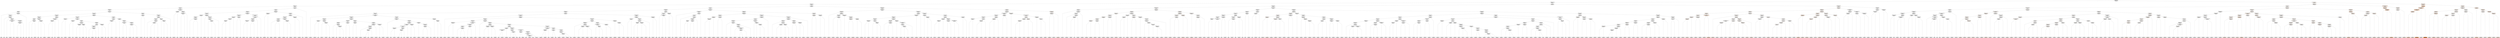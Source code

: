 digraph Tree {
node [shape=box, style="filled, rounded", color="black", fontname=helvetica] ;
graph [ranksep=equally, splines=polyline] ;
edge [fontname=helvetica] ;
0 [label="totals_pageviews <= 23.5\nmse = 1.75674660253e+15\nsamples = 100.0%\nvalue = 1617902.84", fillcolor="#e5813901"] ;
1 [label="totals_pageviews <= 13.5\nmse = 3.18360117872e+14\nsamples = 97.9%\nvalue = 609346.84", fillcolor="#e5813900"] ;
0 -> 1 [labeldistance=2.5, labelangle=45, headlabel="True"] ;
2 [label="totals_pageviews <= 8.5\nmse = 7.14396309729e+13\nsamples = 94.4%\nvalue = 169294.96", fillcolor="#e5813900"] ;
1 -> 2 ;
3 [label="totals_pageviews <= 7.5\nmse = 1.22568276979e+13\nsamples = 89.5%\nvalue = 23475.94", fillcolor="#e5813900"] ;
2 -> 3 ;
4 [label="visitNumber <= 8.5\nmse = 9.26509572868e+12\nsamples = 87.7%\nvalue = 12432.05", fillcolor="#e5813900"] ;
3 -> 4 ;
5 [label="totals_pageviews <= 3.5\nmse = 5.07844886912e+12\nsamples = 85.6%\nvalue = 7675.1", fillcolor="#e5813900"] ;
4 -> 5 ;
6 [label="visitNumber <= 1.5\nmse = 19090281162.6\nsamples = 72.5%\nvalue = 309.79", fillcolor="#e5813900"] ;
5 -> 6 ;
7 [label="mse = 0.0\nsamples = 59.9%\nvalue = 0.0", fillcolor="#e5813900"] ;
6 -> 7 ;
8 [label="geoNetwork_city <= 315.0\nmse = 109829918867.0\nsamples = 12.6%\nvalue = 1782.34", fillcolor="#e5813900"] ;
6 -> 8 ;
9 [label="geoNetwork_metro <= 14.0\nmse = 630780572728.0\nsamples = 2.2%\nvalue = 10237.84", fillcolor="#e5813900"] ;
8 -> 9 ;
10 [label="mse = 0.0\nsamples = 1.6%\nvalue = 0.0", fillcolor="#e5813900"] ;
9 -> 10 ;
11 [label="totals_pageviews <= 1.5\nmse = 2.1697768596e+12\nsamples = 0.6%\nvalue = 35230.7", fillcolor="#e5813900"] ;
9 -> 11 ;
12 [label="mse = 0.0\nsamples = 0.4%\nvalue = 0.0", fillcolor="#e5813900"] ;
11 -> 12 ;
13 [label="yearday_local <= 41.5\nmse = 6.51847972243e+12\nsamples = 0.2%\nvalue = 105962.34", fillcolor="#e5813900"] ;
11 -> 13 ;
14 [label="geoNetwork_networkDomain <= 3559.5\nmse = 1.56003206605e+13\nsamples = 0.0%\nvalue = 465479.45", fillcolor="#e5813900"] ;
13 -> 14 ;
15 [label="mse = 3.90921649738e+13\nsamples = 0.0%\nvalue = 1192280.7", fillcolor="#e5813900"] ;
14 -> 15 ;
16 [label="mse = 0.0\nsamples = 0.0%\nvalue = 0.0", fillcolor="#e5813900"] ;
14 -> 16 ;
17 [label="trafficSource_isTrueDirect <= 0.5\nmse = 5.47270430388e+12\nsamples = 0.2%\nvalue = 65209.63", fillcolor="#e5813900"] ;
13 -> 17 ;
18 [label="device_operatingSystem <= 6.5\nmse = 2.7027646537e+13\nsamples = 0.0%\nvalue = 323038.46", fillcolor="#e5813900"] ;
17 -> 18 ;
19 [label="mse = 9.04247474448e+13\nsamples = 0.0%\nvalue = 1090779.22", fillcolor="#e5813900"] ;
18 -> 19 ;
20 [label="mse = 0.0\nsamples = 0.0%\nvalue = 0.0", fillcolor="#e5813900"] ;
18 -> 20 ;
21 [label="mse = 0.0\nsamples = 0.1%\nvalue = 0.0", fillcolor="#e5813900"] ;
17 -> 21 ;
22 [label="mse = 0.0\nsamples = 10.4%\nvalue = 0.0", fillcolor="#e5813900"] ;
8 -> 22 ;
23 [label="totals_newVisits <= 0.5\nmse = 3.30644735048e+13\nsamples = 13.1%\nvalue = 48419.44", fillcolor="#e5813900"] ;
5 -> 23 ;
24 [label="geoNetwork_metro <= 59.5\nmse = 1.31721271274e+14\nsamples = 3.3%\nvalue = 186293.23", fillcolor="#e5813900"] ;
23 -> 24 ;
25 [label="geoNetwork_metro <= 58.0\nmse = 4.76683810692e+14\nsamples = 0.9%\nvalue = 554668.33", fillcolor="#e5813900"] ;
24 -> 25 ;
26 [label="totals_pageviews <= 6.5\nmse = 2.71810119236e+12\nsamples = 0.7%\nvalue = 52085.45", fillcolor="#e5813900"] ;
25 -> 26 ;
27 [label="hour_local <= 21.5\nmse = 16198958611.4\nsamples = 0.6%\nvalue = 2027.92", fillcolor="#e5813900"] ;
26 -> 27 ;
28 [label="mse = 0.0\nsamples = 0.5%\nvalue = 0.0", fillcolor="#e5813900"] ;
27 -> 28 ;
29 [label="totals_pageviews <= 5.5\nmse = 249371555556.0\nsamples = 0.0%\nvalue = 31333.33", fillcolor="#e5813900"] ;
27 -> 29 ;
30 [label="mse = 0.0\nsamples = 0.0%\nvalue = 0.0", fillcolor="#e5813900"] ;
29 -> 30 ;
31 [label="mse = 925018750000.0\nsamples = 0.0%\nvalue = 117500.0", fillcolor="#e5813900"] ;
29 -> 31 ;
32 [label="trafficSource_source <= 265.0\nmse = 1.6152439673e+13\nsamples = 0.1%\nvalue = 302373.1", fillcolor="#e5813900"] ;
26 -> 32 ;
33 [label="mse = 0.0\nsamples = 0.1%\nvalue = 0.0", fillcolor="#e5813900"] ;
32 -> 33 ;
34 [label="yearday_local <= 250.5\nmse = 7.01192233083e+13\nsamples = 0.0%\nvalue = 1338595.51", fillcolor="#e5813900"] ;
32 -> 34 ;
35 [label="mse = 0.0\nsamples = 0.0%\nvalue = 0.0", fillcolor="#e5813900"] ;
34 -> 35 ;
36 [label="mse = 1.64691262301e+14\nsamples = 0.0%\nvalue = 3263972.6", fillcolor="#e5813901"] ;
34 -> 36 ;
37 [label="weekday_local <= 5.5\nmse = 2.21353570447e+15\nsamples = 0.2%\nvalue = 2400986.79", fillcolor="#e5813901"] ;
25 -> 37 ;
38 [label="trafficSource_isTrueDirect <= 0.5\nmse = 1.63171751428e+15\nsamples = 0.2%\nvalue = 1195858.14", fillcolor="#e5813900"] ;
37 -> 38 ;
39 [label="weekday_local <= 2.5\nmse = 1.00810781678e+16\nsamples = 0.0%\nvalue = 7422119.57", fillcolor="#e5813902"] ;
38 -> 39 ;
40 [label="mse = 2.74211628932e+16\nsamples = 0.0%\nvalue = 20383134.33", fillcolor="#e5813907"] ;
39 -> 40 ;
41 [label="mse = 0.0\nsamples = 0.0%\nvalue = 0.0", fillcolor="#e5813900"] ;
39 -> 41 ;
42 [label="mse = 0.0\nsamples = 0.1%\nvalue = 0.0", fillcolor="#e5813900"] ;
38 -> 42 ;
43 [label="mse = 6.69432994245e+15\nsamples = 0.0%\nvalue = 11892413.79", fillcolor="#e5813904"] ;
37 -> 43 ;
44 [label="totals_pageviews <= 6.5\nmse = 3.51345875622e+12\nsamples = 2.4%\nvalue = 49457.79", fillcolor="#e5813900"] ;
24 -> 44 ;
45 [label="geoNetwork_city <= 358.5\nmse = 1.25440054284e+12\nsamples = 2.0%\nvalue = 18900.82", fillcolor="#e5813900"] ;
44 -> 45 ;
46 [label="weekday_local <= 4.5\nmse = 3.10092447609e+13\nsamples = 0.0%\nvalue = 314253.97", fillcolor="#e5813900"] ;
45 -> 46 ;
47 [label="mse = 0.0\nsamples = 0.0%\nvalue = 0.0", fillcolor="#e5813900"] ;
46 -> 47 ;
48 [label="mse = 1.2723796875e+14\nsamples = 0.0%\nvalue = 1302500.0", fillcolor="#e5813900"] ;
46 -> 48 ;
49 [label="geoNetwork_subContinent <= 6.5\nmse = 546341010575.0\nsamples = 1.9%\nvalue = 11893.5", fillcolor="#e5813900"] ;
45 -> 49 ;
50 [label="weekday_local <= 1.5\nmse = 2.66430913915e+12\nsamples = 0.1%\nvalue = 68488.58", fillcolor="#e5813900"] ;
49 -> 50 ;
51 [label="mse = 2.2004818404e+13\nsamples = 0.0%\nvalue = 573088.24", fillcolor="#e5813900"] ;
50 -> 51 ;
52 [label="mse = 0.0\nsamples = 0.1%\nvalue = 0.0", fillcolor="#e5813900"] ;
50 -> 52 ;
53 [label="hour_local <= 8.5\nmse = 451359268649.0\nsamples = 1.9%\nvalue = 9359.46", fillcolor="#e5813900"] ;
49 -> 53 ;
54 [label="geoNetwork_city <= 386.0\nmse = 2.58856906003e+12\nsamples = 0.2%\nvalue = 43382.83", fillcolor="#e5813900"] ;
53 -> 54 ;
55 [label="trafficSource_source <= 265.0\nmse = 2.039113924e+13\nsamples = 0.0%\nvalue = 324205.13", fillcolor="#e5813900"] ;
54 -> 55 ;
56 [label="mse = 5.70846988448e+13\nsamples = 0.0%\nvalue = 916231.88", fillcolor="#e5813900"] ;
55 -> 56 ;
57 [label="mse = 0.0\nsamples = 0.0%\nvalue = 0.0", fillcolor="#e5813900"] ;
55 -> 57 ;
58 [label="yearday_local <= 25.5\nmse = 11690325726.7\nsamples = 0.2%\nvalue = 2939.44", fillcolor="#e5813900"] ;
54 -> 58 ;
59 [label="mse = 156819960000.0\nsamples = 0.0%\nvalue = 39800.0", fillcolor="#e5813900"] ;
58 -> 59 ;
60 [label="mse = 0.0\nsamples = 0.2%\nvalue = 0.0", fillcolor="#e5813900"] ;
58 -> 60 ;
61 [label="device_browser <= 18.0\nmse = 154506506092.0\nsamples = 1.6%\nvalue = 4636.62", fillcolor="#e5813900"] ;
53 -> 61 ;
62 [label="hour_local <= 10.5\nmse = 14477998440.4\nsamples = 1.5%\nvalue = 1208.64", fillcolor="#e5813900"] ;
61 -> 62 ;
63 [label="device_operatingSystem <= 11.5\nmse = 99805514949.6\nsamples = 0.2%\nvalue = 8336.81", fillcolor="#e5813900"] ;
62 -> 63 ;
64 [label="mse = 0.0\nsamples = 0.2%\nvalue = 0.0", fillcolor="#e5813900"] ;
63 -> 64 ;
65 [label="geoNetwork_city <= 514.5\nmse = 376691354571.0\nsamples = 0.1%\nvalue = 31526.32", fillcolor="#e5813900"] ;
63 -> 65 ;
66 [label="mse = 1.9132558802e+12\nsamples = 0.0%\nvalue = 161891.89", fillcolor="#e5813900"] ;
65 -> 66 ;
67 [label="mse = 0.0\nsamples = 0.0%\nvalue = 0.0", fillcolor="#e5813900"] ;
65 -> 67 ;
68 [label="mse = 0.0\nsamples = 1.2%\nvalue = 0.0", fillcolor="#e5813900"] ;
62 -> 68 ;
69 [label="device_browser <= 22.0\nmse = 1.26671200591e+12\nsamples = 0.2%\nvalue = 31884.52", fillcolor="#e5813900"] ;
61 -> 69 ;
70 [label="mse = 1.92758128334e+13\nsamples = 0.0%\nvalue = 490864.2", fillcolor="#e5813900"] ;
69 -> 70 ;
71 [label="mse = 0.0\nsamples = 0.2%\nvalue = 0.0", fillcolor="#e5813900"] ;
69 -> 71 ;
72 [label="hour_local <= 9.5\nmse = 1.52882021803e+13\nsamples = 0.4%\nvalue = 209138.79", fillcolor="#e5813900"] ;
44 -> 72 ;
73 [label="visitNumber <= 4.5\nmse = 6.62712658612e+13\nsamples = 0.1%\nvalue = 702505.4", fillcolor="#e5813900"] ;
72 -> 73 ;
74 [label="trafficSource_medium <= 5.5\nmse = 1.23735885121e+13\nsamples = 0.1%\nvalue = 259674.8", fillcolor="#e5813900"] ;
73 -> 74 ;
75 [label="mse = 0.0\nsamples = 0.0%\nvalue = 0.0", fillcolor="#e5813900"] ;
74 -> 75 ;
76 [label="mse = 6.03603006574e+13\nsamples = 0.0%\nvalue = 1294864.86", fillcolor="#e5813900"] ;
74 -> 76 ;
77 [label="mse = 2.74056680127e+14\nsamples = 0.0%\nvalue = 2440851.06", fillcolor="#e5813901"] ;
73 -> 77 ;
78 [label="hour_local <= 15.5\nmse = 4.18330814967e+12\nsamples = 0.3%\nvalue = 102296.54", fillcolor="#e5813900"] ;
72 -> 78 ;
79 [label="mse = 0.0\nsamples = 0.2%\nvalue = 0.0", fillcolor="#e5813900"] ;
78 -> 79 ;
80 [label="weekday_local <= 4.5\nmse = 8.53637500094e+12\nsamples = 0.2%\nvalue = 209291.87", fillcolor="#e5813900"] ;
78 -> 80 ;
81 [label="geoNetwork_country <= 162.0\nmse = 2.71030689247e+12\nsamples = 0.1%\nvalue = 62582.97", fillcolor="#e5813900"] ;
80 -> 81 ;
82 [label="mse = 1.77432669025e+13\nsamples = 0.0%\nvalue = 413047.62", fillcolor="#e5813900"] ;
81 -> 82 ;
83 [label="mse = 0.0\nsamples = 0.1%\nvalue = 0.0", fillcolor="#e5813900"] ;
81 -> 83 ;
84 [label="yearday_local <= 309.5\nmse = 1.98806476207e+13\nsamples = 0.1%\nvalue = 498125.0", fillcolor="#e5813900"] ;
80 -> 84 ;
85 [label="weekday_local <= 5.5\nmse = 7.06534060349e+12\nsamples = 0.0%\nvalue = 274028.78", fillcolor="#e5813900"] ;
84 -> 85 ;
86 [label="mse = 1.7412228699e+13\nsamples = 0.0%\nvalue = 686306.31", fillcolor="#e5813900"] ;
85 -> 86 ;
87 [label="mse = 0.0\nsamples = 0.0%\nvalue = 0.0", fillcolor="#e5813900"] ;
85 -> 87 ;
88 [label="mse = 6.71272243243e+13\nsamples = 0.0%\nvalue = 1340000.0", fillcolor="#e5813900"] ;
84 -> 88 ;
89 [label="yearday_local <= 7.5\nmse = 87760848830.6\nsamples = 9.8%\nvalue = 2346.03", fillcolor="#e5813900"] ;
23 -> 89 ;
90 [label="hour_local <= 3.5\nmse = 2.04680158016e+12\nsamples = 0.2%\nvalue = 42484.58", fillcolor="#e5813900"] ;
89 -> 90 ;
91 [label="mse = 1.70958883731e+13\nsamples = 0.0%\nvalue = 357185.19", fillcolor="#e5813900"] ;
90 -> 91 ;
92 [label="mse = 0.0\nsamples = 0.1%\nvalue = 0.0", fillcolor="#e5813900"] ;
90 -> 92 ;
93 [label="trafficSource_source <= 22.0\nmse = 53693128838.9\nsamples = 9.6%\nvalue = 1648.6", fillcolor="#e5813900"] ;
89 -> 93 ;
94 [label="geoNetwork_region <= 77.5\nmse = 307722892583.0\nsamples = 1.7%\nvalue = 9450.64", fillcolor="#e5813900"] ;
93 -> 94 ;
95 [label="weekday_local <= 4.5\nmse = 1.32414221891e+12\nsamples = 0.4%\nvalue = 38839.25", fillcolor="#e5813900"] ;
94 -> 95 ;
96 [label="mse = 0.0\nsamples = 0.3%\nvalue = 0.0", fillcolor="#e5813900"] ;
95 -> 96 ;
97 [label="totals_pageviews <= 6.5\nmse = 4.6602890999e+12\nsamples = 0.1%\nvalue = 137088.95", fillcolor="#e5813900"] ;
95 -> 97 ;
98 [label="hour_local <= 2.5\nmse = 1.41955481683e+12\nsamples = 0.1%\nvalue = 47393.36", fillcolor="#e5813900"] ;
97 -> 98 ;
99 [label="mse = 1.36331360947e+13\nsamples = 0.0%\nvalue = 461538.46", fillcolor="#e5813900"] ;
98 -> 99 ;
100 [label="mse = 0.0\nsamples = 0.1%\nvalue = 0.0", fillcolor="#e5813900"] ;
98 -> 100 ;
101 [label="mse = 2.31622821648e+13\nsamples = 0.0%\nvalue = 657981.65", fillcolor="#e5813900"] ;
97 -> 101 ;
102 [label="weekday_local <= 6.5\nmse = 4060715453.71\nsamples = 1.3%\nvalue = 680.26", fillcolor="#e5813900"] ;
94 -> 102 ;
103 [label="mse = 0.0\nsamples = 1.2%\nvalue = 0.0", fillcolor="#e5813900"] ;
102 -> 103 ;
104 [label="totals_pageviews <= 6.5\nmse = 38572357320.9\nsamples = 0.1%\nvalue = 6468.04", fillcolor="#e5813900"] ;
102 -> 104 ;
105 [label="mse = 0.0\nsamples = 0.1%\nvalue = 0.0", fillcolor="#e5813900"] ;
104 -> 105 ;
106 [label="mse = 289743946520.0\nsamples = 0.0%\nvalue = 48934.43", fillcolor="#e5813900"] ;
104 -> 106 ;
107 [label="mse = 0.0\nsamples = 7.9%\nvalue = 0.0", fillcolor="#e5813900"] ;
93 -> 107 ;
108 [label="geoNetwork_subContinent <= 6.5\nmse = 1.74309978214e+14\nsamples = 2.2%\nvalue = 200000.0", fillcolor="#e5813900"] ;
4 -> 108 ;
109 [label="visitNumber <= 9.5\nmse = 2.67318239539e+15\nsamples = 0.1%\nvalue = 2547215.5", fillcolor="#e5813901"] ;
108 -> 109 ;
110 [label="mse = 1.97560383471e+16\nsamples = 0.0%\nvalue = 19127272.73", fillcolor="#e5813906"] ;
109 -> 110 ;
111 [label="mse = 0.0\nsamples = 0.1%\nvalue = 0.0", fillcolor="#e5813900"] ;
109 -> 111 ;
112 [label="yearday_local <= 21.5\nmse = 2.50609111921e+13\nsamples = 2.1%\nvalue = 60135.62", fillcolor="#e5813900"] ;
108 -> 112 ;
113 [label="trafficSource_isTrueDirect <= 0.5\nmse = 3.73594479786e+14\nsamples = 0.1%\nvalue = 898275.86", fillcolor="#e5813900"] ;
112 -> 113 ;
114 [label="mse = 4.28668882551e+15\nsamples = 0.0%\nvalue = 10551898.73", fillcolor="#e5813903"] ;
113 -> 114 ;
115 [label="mse = 0.0\nsamples = 0.1%\nvalue = 0.0", fillcolor="#e5813900"] ;
113 -> 115 ;
116 [label="mse = 0.0\nsamples = 1.9%\nvalue = 0.0", fillcolor="#e5813900"] ;
112 -> 116 ;
117 [label="visitNumber <= 35.5\nmse = 1.65337451482e+14\nsamples = 1.7%\nvalue = 589775.49", fillcolor="#e5813900"] ;
3 -> 117 ;
118 [label="visitNumber <= 2.5\nmse = 1.04037629916e+14\nsamples = 1.7%\nvalue = 483152.5", fillcolor="#e5813900"] ;
117 -> 118 ;
119 [label="totals_newVisits <= 0.5\nmse = 2.21567346751e+13\nsamples = 1.4%\nvalue = 189649.54", fillcolor="#e5813900"] ;
118 -> 119 ;
120 [label="geoNetwork_region <= 374.5\nmse = 1.1771240858e+14\nsamples = 0.2%\nvalue = 850284.17", fillcolor="#e5813900"] ;
119 -> 120 ;
121 [label="hour_local <= 12.5\nmse = 1.18344742531e+13\nsamples = 0.1%\nvalue = 159849.36", fillcolor="#e5813900"] ;
120 -> 121 ;
122 [label="weekday_local <= 3.5\nmse = 3.39058949722e+13\nsamples = 0.0%\nvalue = 459833.33", fillcolor="#e5813900"] ;
121 -> 122 ;
123 [label="mse = 0.0\nsamples = 0.0%\nvalue = 0.0", fillcolor="#e5813900"] ;
122 -> 123 ;
124 [label="yearday_local <= 195.0\nmse = 6.87465669397e+13\nsamples = 0.0%\nvalue = 938435.37", fillcolor="#e5813900"] ;
122 -> 124 ;
125 [label="mse = 9.66745385355e+13\nsamples = 0.0%\nvalue = 1113291.14", fillcolor="#e5813900"] ;
124 -> 125 ;
126 [label="mse = 3.62240484429e+13\nsamples = 0.0%\nvalue = 735294.12", fillcolor="#e5813900"] ;
124 -> 126 ;
127 [label="mse = 0.0\nsamples = 0.1%\nvalue = 0.0", fillcolor="#e5813900"] ;
121 -> 127 ;
128 [label="trafficSource_medium <= 1.0\nmse = 2.64678226412e+14\nsamples = 0.1%\nvalue = 1819138.21", fillcolor="#e5813901"] ;
120 -> 128 ;
129 [label="mse = 8.52032488399e+14\nsamples = 0.0%\nvalue = 5478333.33", fillcolor="#e5813902"] ;
128 -> 129 ;
130 [label="trafficSource_source <= 260.0\nmse = 1.44702714271e+14\nsamples = 0.1%\nvalue = 1091578.95", fillcolor="#e5813900"] ;
128 -> 130 ;
131 [label="weekday_local <= 3.5\nmse = 6.12537305953e+12\nsamples = 0.1%\nvalue = 237603.69", fillcolor="#e5813900"] ;
130 -> 131 ;
132 [label="mse = 0.0\nsamples = 0.0%\nvalue = 0.0", fillcolor="#e5813900"] ;
131 -> 132 ;
133 [label="totals_hits <= 9.5\nmse = 1.1463825966e+13\nsamples = 0.0%\nvalue = 448347.83", fillcolor="#e5813900"] ;
131 -> 133 ;
134 [label="mse = 1.98606111066e+13\nsamples = 0.0%\nvalue = 787175.57", fillcolor="#e5813900"] ;
133 -> 134 ;
135 [label="mse = 0.0\nsamples = 0.0%\nvalue = 0.0", fillcolor="#e5813900"] ;
133 -> 135 ;
136 [label="mse = 8.79984841404e+14\nsamples = 0.0%\nvalue = 5783037.97", fillcolor="#e5813902"] ;
130 -> 136 ;
137 [label="trafficSource_isTrueDirect <= 0.5\nmse = 4.82998912004e+12\nsamples = 1.2%\nvalue = 70501.53", fillcolor="#e5813900"] ;
119 -> 137 ;
138 [label="device_operatingSystem <= 2.0\nmse = 3.29346704332e+12\nsamples = 1.0%\nvalue = 31785.77", fillcolor="#e5813900"] ;
137 -> 138 ;
139 [label="yearday_local <= 133.5\nmse = 2.04607780504e+13\nsamples = 0.2%\nvalue = 185148.98", fillcolor="#e5813900"] ;
138 -> 139 ;
140 [label="yearday_local <= 101.5\nmse = 5.64685099871e+13\nsamples = 0.1%\nvalue = 512500.0", fillcolor="#e5813900"] ;
139 -> 140 ;
141 [label="weekday_local <= 5.5\nmse = 547851654659.0\nsamples = 0.0%\nvalue = 42312.7", fillcolor="#e5813900"] ;
140 -> 141 ;
142 [label="mse = 0.0\nsamples = 0.0%\nvalue = 0.0", fillcolor="#e5813900"] ;
141 -> 142 ;
143 [label="mse = 2.03271090125e+12\nsamples = 0.0%\nvalue = 158414.63", fillcolor="#e5813900"] ;
141 -> 143 ;
144 [label="mse = 2.64401037159e+14\nsamples = 0.0%\nvalue = 2294567.9", fillcolor="#e5813901"] ;
140 -> 144 ;
145 [label="mse = 0.0\nsamples = 0.1%\nvalue = 0.0", fillcolor="#e5813900"] ;
139 -> 145 ;
146 [label="geoNetwork_city <= 26.0\nmse = 44966600789.5\nsamples = 0.9%\nvalue = 2812.66", fillcolor="#e5813900"] ;
138 -> 146 ;
147 [label="mse = 1.89382119069e+12\nsamples = 0.0%\nvalue = 119328.36", fillcolor="#e5813900"] ;
146 -> 147 ;
148 [label="mse = 0.0\nsamples = 0.8%\nvalue = 0.0", fillcolor="#e5813900"] ;
146 -> 148 ;
149 [label="geoNetwork_networkDomain <= 6508.0\nmse = 1.20218666429e+13\nsamples = 0.2%\nvalue = 252729.81", fillcolor="#e5813900"] ;
137 -> 149 ;
150 [label="geoNetwork_networkDomain <= 5078.5\nmse = 2.19778681654e+13\nsamples = 0.1%\nvalue = 464092.07", fillcolor="#e5813900"] ;
149 -> 150 ;
151 [label="yearday_local <= 273.5\nmse = 1.49547328638e+13\nsamples = 0.1%\nvalue = 286810.58", fillcolor="#e5813900"] ;
150 -> 151 ;
152 [label="geoNetwork_city <= 183.0\nmse = 2.91237617927e+12\nsamples = 0.1%\nvalue = 104440.3", fillcolor="#e5813900"] ;
151 -> 152 ;
153 [label="mse = 2.033462304e+13\nsamples = 0.0%\nvalue = 746400.0", fillcolor="#e5813900"] ;
152 -> 153 ;
154 [label="mse = 0.0\nsamples = 0.1%\nvalue = 0.0", fillcolor="#e5813900"] ;
152 -> 154 ;
155 [label="yearday_local <= 321.5\nmse = 5.00337193968e+13\nsamples = 0.0%\nvalue = 823901.1", fillcolor="#e5813900"] ;
151 -> 155 ;
156 [label="mse = 1.16073608838e+14\nsamples = 0.0%\nvalue = 1947402.6", fillcolor="#e5813901"] ;
155 -> 156 ;
157 [label="mse = 0.0\nsamples = 0.0%\nvalue = 0.0", fillcolor="#e5813900"] ;
155 -> 157 ;
158 [label="mse = 9.6460445874e+13\nsamples = 0.0%\nvalue = 2452968.75", fillcolor="#e5813901"] ;
150 -> 158 ;
159 [label="mse = 0.0\nsamples = 0.1%\nvalue = 0.0", fillcolor="#e5813900"] ;
149 -> 159 ;
160 [label="geoNetwork_city <= 126.5\nmse = 5.3421462528e+14\nsamples = 0.3%\nvalue = 2035396.39", fillcolor="#e5813901"] ;
118 -> 160 ;
161 [label="weekday_local <= 2.5\nmse = 3.60489850031e+15\nsamples = 0.0%\nvalue = 10266761.36", fillcolor="#e5813903"] ;
160 -> 161 ;
162 [label="mse = 8.22825832259e+15\nsamples = 0.0%\nvalue = 24418243.24", fillcolor="#e5813908"] ;
161 -> 162 ;
163 [label="mse = 0.0\nsamples = 0.0%\nvalue = 0.0", fillcolor="#e5813900"] ;
161 -> 163 ;
164 [label="totals_hits <= 9.5\nmse = 1.99287225029e+14\nsamples = 0.2%\nvalue = 1158977.62", fillcolor="#e5813900"] ;
160 -> 164 ;
165 [label="totals_hits <= 8.5\nmse = 3.44671693731e+14\nsamples = 0.1%\nvalue = 2014500.53", fillcolor="#e5813901"] ;
164 -> 165 ;
166 [label="geoNetwork_city <= 404.5\nmse = 1.02502613108e+14\nsamples = 0.1%\nvalue = 1106126.94", fillcolor="#e5813900"] ;
165 -> 166 ;
167 [label="hour_local <= 13.5\nmse = 2.48071923167e+14\nsamples = 0.0%\nvalue = 2229592.59", fillcolor="#e5813901"] ;
166 -> 167 ;
168 [label="mse = 933793826389.0\nsamples = 0.0%\nvalue = 88583.33", fillcolor="#e5813900"] ;
167 -> 168 ;
169 [label="yearday_local <= 213.0\nmse = 4.39181580907e+14\nsamples = 0.0%\nvalue = 3942400.0", fillcolor="#e5813901"] ;
167 -> 169 ;
170 [label="mse = 6.88493063495e+14\nsamples = 0.0%\nvalue = 4580135.14", fillcolor="#e5813901"] ;
169 -> 170 ;
171 [label="mse = 1.95649341326e+14\nsamples = 0.0%\nvalue = 3321447.37", fillcolor="#e5813901"] ;
169 -> 171 ;
172 [label="trafficSource_isTrueDirect <= 0.5\nmse = 2.3164380159e+13\nsamples = 0.1%\nvalue = 501872.51", fillcolor="#e5813900"] ;
166 -> 172 ;
173 [label="mse = 1.14525342541e+14\nsamples = 0.0%\nvalue = 2126202.53", fillcolor="#e5813901"] ;
172 -> 173 ;
174 [label="yearday_local <= 333.5\nmse = 5.51690629244e+12\nsamples = 0.1%\nvalue = 198510.64", fillcolor="#e5813900"] ;
172 -> 174 ;
175 [label="mse = 0.0\nsamples = 0.0%\nvalue = 0.0", fillcolor="#e5813900"] ;
174 -> 175 ;
176 [label="mse = 2.63759579367e+13\nsamples = 0.0%\nvalue = 976395.35", fillcolor="#e5813900"] ;
174 -> 176 ;
177 [label="yearday_local <= 228.5\nmse = 1.3702034919e+15\nsamples = 0.0%\nvalue = 5932178.77", fillcolor="#e5813902"] ;
165 -> 177 ;
178 [label="mse = 2.30162937066e+13\nsamples = 0.0%\nvalue = 699791.67", fillcolor="#e5813900"] ;
177 -> 178 ;
179 [label="mse = 2.86010423141e+15\nsamples = 0.0%\nvalue = 11984096.39", fillcolor="#e5813904"] ;
177 -> 179 ;
180 [label="mse = 0.0\nsamples = 0.1%\nvalue = 0.0", fillcolor="#e5813900"] ;
164 -> 180 ;
181 [label="mse = 8.84763850389e+15\nsamples = 0.0%\nvalue = 16113544.3", fillcolor="#e5813905"] ;
117 -> 181 ;
182 [label="visitNumber <= 2.5\nmse = 1.13989028035e+15\nsamples = 4.9%\nvalue = 2820088.88", fillcolor="#e5813901"] ;
2 -> 182 ;
183 [label="visitNumber <= 1.5\nmse = 3.04708793838e+14\nsamples = 4.1%\nvalue = 1265860.5", fillcolor="#e5813900"] ;
182 -> 183 ;
184 [label="geoNetwork_continent <= 2.5\nmse = 1.28291636865e+14\nsamples = 3.4%\nvalue = 637272.45", fillcolor="#e5813900"] ;
183 -> 184 ;
185 [label="totals_pageviews <= 10.5\nmse = 1.87155360243e+14\nsamples = 2.3%\nvalue = 929005.24", fillcolor="#e5813900"] ;
184 -> 185 ;
186 [label="geoNetwork_city <= 28.5\nmse = 4.86024163277e+13\nsamples = 1.2%\nvalue = 380313.59", fillcolor="#e5813900"] ;
185 -> 186 ;
187 [label="mse = 9.74590273071e+14\nsamples = 0.0%\nvalue = 4068611.11", fillcolor="#e5813901"] ;
186 -> 187 ;
188 [label="geoNetwork_networkDomain <= 798.5\nmse = 4.01067564325e+13\nsamples = 1.2%\nvalue = 346968.86", fillcolor="#e5813900"] ;
186 -> 188 ;
189 [label="trafficSource_source <= 27.0\nmse = 6.27994093573e+13\nsamples = 0.5%\nvalue = 559681.0", fillcolor="#e5813900"] ;
188 -> 189 ;
190 [label="geoNetwork_city <= 527.0\nmse = 1.56252692613e+14\nsamples = 0.1%\nvalue = 1620197.13", fillcolor="#e5813901"] ;
189 -> 190 ;
191 [label="month_local <= 4.5\nmse = 1.28040421473e+13\nsamples = 0.0%\nvalue = 269901.96", fillcolor="#e5813900"] ;
190 -> 191 ;
192 [label="mse = 6.27624041924e+13\nsamples = 0.0%\nvalue = 1353934.43", fillcolor="#e5813900"] ;
191 -> 192 ;
193 [label="mse = 0.0\nsamples = 0.0%\nvalue = 0.0", fillcolor="#e5813900"] ;
191 -> 193 ;
194 [label="weekday_local <= 3.5\nmse = 3.25537903149e+14\nsamples = 0.0%\nvalue = 3259841.27", fillcolor="#e5813901"] ;
190 -> 194 ;
195 [label="mse = 6.51337139307e+14\nsamples = 0.0%\nvalue = 6442479.34", fillcolor="#e5813902"] ;
194 -> 195 ;
196 [label="yearday_local <= 201.5\nmse = 6.61110379349e+12\nsamples = 0.0%\nvalue = 320152.67", fillcolor="#e5813900"] ;
194 -> 196 ;
197 [label="mse = 1.31141664852e+13\nsamples = 0.0%\nvalue = 645230.77", fillcolor="#e5813900"] ;
196 -> 197 ;
198 [label="mse = 0.0\nsamples = 0.0%\nvalue = 0.0", fillcolor="#e5813900"] ;
196 -> 198 ;
199 [label="trafficSource_source <= 183.5\nmse = 4.54415357757e+13\nsamples = 0.5%\nvalue = 365467.67", fillcolor="#e5813900"] ;
189 -> 199 ;
200 [label="yearday_local <= 332.5\nmse = 1.93687146002e+12\nsamples = 0.3%\nvalue = 63327.82", fillcolor="#e5813900"] ;
199 -> 200 ;
201 [label="yearday_local <= 26.5\nmse = 405142432020.0\nsamples = 0.2%\nvalue = 31166.56", fillcolor="#e5813900"] ;
200 -> 201 ;
202 [label="mse = 3.77045057232e+12\nsamples = 0.0%\nvalue = 354516.13", fillcolor="#e5813900"] ;
201 -> 202 ;
203 [label="yearday_local <= 299.5\nmse = 191039029385.0\nsamples = 0.2%\nvalue = 11251.66", fillcolor="#e5813900"] ;
201 -> 203 ;
204 [label="mse = 0.0\nsamples = 0.2%\nvalue = 0.0", fillcolor="#e5813900"] ;
203 -> 204 ;
205 [label="geoNetwork_city <= 509.5\nmse = 1.99066330536e+12\nsamples = 0.0%\nvalue = 117986.11", fillcolor="#e5813900"] ;
203 -> 205 ;
206 [label="mse = 4.509177677e+12\nsamples = 0.0%\nvalue = 269682.54", fillcolor="#e5813900"] ;
205 -> 206 ;
207 [label="mse = 0.0\nsamples = 0.0%\nvalue = 0.0", fillcolor="#e5813900"] ;
205 -> 207 ;
208 [label="hour_local <= 18.5\nmse = 1.34518076273e+13\nsamples = 0.0%\nvalue = 306509.43", fillcolor="#e5813900"] ;
200 -> 208 ;
209 [label="mse = 0.0\nsamples = 0.0%\nvalue = 0.0", fillcolor="#e5813900"] ;
208 -> 209 ;
210 [label="mse = 3.70545039474e+13\nsamples = 0.0%\nvalue = 855000.0", fillcolor="#e5813900"] ;
208 -> 210 ;
211 [label="totals_hits <= 10.5\nmse = 1.09200612321e+14\nsamples = 0.2%\nvalue = 810584.42", fillcolor="#e5813900"] ;
199 -> 211 ;
212 [label="weekday_local <= 4.5\nmse = 2.67638691183e+12\nsamples = 0.1%\nvalue = 72300.19", fillcolor="#e5813900"] ;
211 -> 212 ;
213 [label="mse = 0.0\nsamples = 0.1%\nvalue = 0.0", fillcolor="#e5813900"] ;
212 -> 213 ;
214 [label="mse = 1.1275197869e+13\nsamples = 0.0%\nvalue = 306528.93", fillcolor="#e5813900"] ;
212 -> 214 ;
215 [label="totals_hits <= 12.5\nmse = 1.84538311024e+14\nsamples = 0.1%\nvalue = 1337343.53", fillcolor="#e5813900"] ;
211 -> 215 ;
216 [label="geoNetwork_region <= 368.5\nmse = 3.13552097824e+14\nsamples = 0.1%\nvalue = 2208159.81", fillcolor="#e5813901"] ;
215 -> 216 ;
217 [label="yearday_local <= 131.5\nmse = 9.35220989357e+13\nsamples = 0.1%\nvalue = 1408393.94", fillcolor="#e5813900"] ;
216 -> 217 ;
218 [label="mse = 3.71273532279e+14\nsamples = 0.0%\nvalue = 4979253.73", fillcolor="#e5813902"] ;
217 -> 218 ;
219 [label="yearday_local <= 307.5\nmse = 1.86882355911e+13\nsamples = 0.0%\nvalue = 498707.22", fillcolor="#e5813900"] ;
217 -> 219 ;
220 [label="weekday_local <= 2.5\nmse = 942261443787.0\nsamples = 0.0%\nvalue = 69692.31", fillcolor="#e5813900"] ;
219 -> 220 ;
221 [label="mse = 2.60070997959e+12\nsamples = 0.0%\nvalue = 194142.86", fillcolor="#e5813900"] ;
220 -> 221 ;
222 [label="mse = 0.0\nsamples = 0.0%\nvalue = 0.0", fillcolor="#e5813900"] ;
220 -> 222 ;
223 [label="mse = 6.75360768815e+13\nsamples = 0.0%\nvalue = 1728970.59", fillcolor="#e5813901"] ;
219 -> 223 ;
224 [label="mse = 1.17571599942e+15\nsamples = 0.0%\nvalue = 5387951.81", fillcolor="#e5813902"] ;
216 -> 224 ;
225 [label="geoNetwork_region <= 118.0\nmse = 8.00700373788e+12\nsamples = 0.0%\nvalue = 162026.14", fillcolor="#e5813900"] ;
215 -> 225 ;
226 [label="mse = 0.0\nsamples = 0.0%\nvalue = 0.0", fillcolor="#e5813900"] ;
225 -> 226 ;
227 [label="mse = 2.56031669363e+13\nsamples = 0.0%\nvalue = 521894.74", fillcolor="#e5813900"] ;
225 -> 227 ;
228 [label="yearday_local <= 342.5\nmse = 2.12710083019e+13\nsamples = 0.6%\nvalue = 171050.7", fillcolor="#e5813900"] ;
188 -> 228 ;
229 [label="trafficSource_adContent <= 24.5\nmse = 3.58523088752e+12\nsamples = 0.6%\nvalue = 113748.77", fillcolor="#e5813900"] ;
228 -> 229 ;
230 [label="mse = 2.71402039278e+13\nsamples = 0.0%\nvalue = 887042.25", fillcolor="#e5813900"] ;
229 -> 230 ;
231 [label="weekday_local <= 5.5\nmse = 3.15427960129e+12\nsamples = 0.6%\nvalue = 99957.3", fillcolor="#e5813900"] ;
229 -> 231 ;
232 [label="trafficSource_campaign <= 1.5\nmse = 1.0228936155e+12\nsamples = 0.5%\nvalue = 54435.17", fillcolor="#e5813900"] ;
231 -> 232 ;
233 [label="geoNetwork_networkDomain <= 26451.5\nmse = 484953738413.0\nsamples = 0.4%\nvalue = 34799.86", fillcolor="#e5813900"] ;
232 -> 233 ;
234 [label="geoNetwork_networkDomain <= 2847.0\nmse = 221577724940.0\nsamples = 0.4%\nvalue = 22083.33", fillcolor="#e5813900"] ;
233 -> 234 ;
235 [label="yearday_local <= 251.0\nmse = 2.24417799443e+12\nsamples = 0.0%\nvalue = 208143.94", fillcolor="#e5813900"] ;
234 -> 235 ;
236 [label="mse = 0.0\nsamples = 0.0%\nvalue = 0.0", fillcolor="#e5813900"] ;
235 -> 236 ;
237 [label="mse = 7.80504118441e+12\nsamples = 0.0%\nvalue = 763194.44", fillcolor="#e5813900"] ;
235 -> 237 ;
238 [label="geoNetwork_city <= 317.0\nmse = 3599990754.44\nsamples = 0.4%\nvalue = 2403.85", fillcolor="#e5813900"] ;
234 -> 238 ;
239 [label="yearday_local <= 128.0\nmse = 32839506172.8\nsamples = 0.0%\nvalue = 22222.22", fillcolor="#e5813900"] ;
238 -> 239 ;
240 [label="mse = 97623966942.1\nsamples = 0.0%\nvalue = 68181.82", fillcolor="#e5813900"] ;
239 -> 240 ;
241 [label="mse = 0.0\nsamples = 0.0%\nvalue = 0.0", fillcolor="#e5813900"] ;
239 -> 241 ;
242 [label="mse = 0.0\nsamples = 0.3%\nvalue = 0.0", fillcolor="#e5813900"] ;
238 -> 242 ;
243 [label="mse = 5.6845557656e+12\nsamples = 0.0%\nvalue = 289130.43", fillcolor="#e5813900"] ;
233 -> 243 ;
244 [label="yearday_local <= 253.5\nmse = 8.10078075288e+12\nsamples = 0.0%\nvalue = 315458.72", fillcolor="#e5813900"] ;
232 -> 244 ;
245 [label="mse = 0.0\nsamples = 0.0%\nvalue = 0.0", fillcolor="#e5813900"] ;
244 -> 245 ;
246 [label="mse = 2.36010848189e+13\nsamples = 0.0%\nvalue = 942054.79", fillcolor="#e5813900"] ;
244 -> 246 ;
247 [label="yearday_local <= 46.0\nmse = 1.07978412221e+13\nsamples = 0.1%\nvalue = 263942.2", fillcolor="#e5813900"] ;
231 -> 247 ;
248 [label="mse = 5.53835603695e+13\nsamples = 0.0%\nvalue = 1121023.62", fillcolor="#e5813900"] ;
247 -> 248 ;
249 [label="trafficSource_source <= 102.5\nmse = 2.9770640903e+12\nsamples = 0.1%\nvalue = 116449.86", fillcolor="#e5813900"] ;
247 -> 249 ;
250 [label="totals_hits <= 11.5\nmse = 1.679203396e+13\nsamples = 0.0%\nvalue = 671406.25", fillcolor="#e5813900"] ;
249 -> 250 ;
251 [label="mse = 6.42893132154e+12\nsamples = 0.0%\nvalue = 419032.26", fillcolor="#e5813900"] ;
250 -> 251 ;
252 [label="mse = 2.64110310376e+13\nsamples = 0.0%\nvalue = 908484.85", fillcolor="#e5813900"] ;
250 -> 252 ;
253 [label="mse = 0.0\nsamples = 0.1%\nvalue = 0.0", fillcolor="#e5813900"] ;
249 -> 253 ;
254 [label="yearday_local <= 346.5\nmse = 2.54084882615e+14\nsamples = 0.0%\nvalue = 927361.56", fillcolor="#e5813900"] ;
228 -> 254 ;
255 [label="mse = 1.11752634556e+15\nsamples = 0.0%\nvalue = 4053913.04", fillcolor="#e5813901"] ;
254 -> 255 ;
256 [label="weekday_local <= 4.5\nmse = 103765532095.0\nsamples = 0.0%\nvalue = 20924.37", fillcolor="#e5813900"] ;
254 -> 256 ;
257 [label="mse = 0.0\nsamples = 0.0%\nvalue = 0.0", fillcolor="#e5813900"] ;
256 -> 257 ;
258 [label="mse = 359348356401.0\nsamples = 0.0%\nvalue = 73235.29", fillcolor="#e5813900"] ;
256 -> 258 ;
259 [label="totals_hits <= 15.5\nmse = 3.29143552219e+14\nsamples = 1.2%\nvalue = 1493791.47", fillcolor="#e5813900"] ;
185 -> 259 ;
260 [label="geoNetwork_subContinent <= 4.0\nmse = 4.66532137151e+14\nsamples = 0.8%\nvalue = 2014487.59", fillcolor="#e5813901"] ;
259 -> 260 ;
261 [label="mse = 5.2794756e+15\nsamples = 0.0%\nvalue = 10380000.0", fillcolor="#e5813903"] ;
260 -> 261 ;
262 [label="totals_pageviews <= 12.5\nmse = 3.73622559969e+14\nsamples = 0.8%\nvalue = 1855356.67", fillcolor="#e5813901"] ;
260 -> 262 ;
263 [label="trafficSource_medium <= 1.0\nmse = 2.01085934562e+14\nsamples = 0.6%\nvalue = 1276331.85", fillcolor="#e5813900"] ;
262 -> 263 ;
264 [label="geoNetwork_metro <= 62.5\nmse = 9.65746422419e+14\nsamples = 0.1%\nvalue = 3924032.92", fillcolor="#e5813901"] ;
263 -> 264 ;
265 [label="geoNetwork_metro <= 30.5\nmse = 3.64104419714e+15\nsamples = 0.0%\nvalue = 9315126.58", fillcolor="#e5813903"] ;
264 -> 265 ;
266 [label="mse = 3.21200868673e+13\nsamples = 0.0%\nvalue = 928295.45", fillcolor="#e5813900"] ;
265 -> 266 ;
267 [label="mse = 7.97838704367e+15\nsamples = 0.0%\nvalue = 19858571.43", fillcolor="#e5813906"] ;
265 -> 267 ;
268 [label="geoNetwork_networkDomain <= 25694.0\nmse = 2.15203847356e+14\nsamples = 0.1%\nvalue = 2432276.71", fillcolor="#e5813901"] ;
264 -> 268 ;
269 [label="geoNetwork_networkDomain <= 377.0\nmse = 1.04066790091e+14\nsamples = 0.1%\nvalue = 1681012.4", fillcolor="#e5813901"] ;
268 -> 269 ;
270 [label="hour_local <= 12.5\nmse = 1.86398103263e+14\nsamples = 0.0%\nvalue = 2986976.74", fillcolor="#e5813901"] ;
269 -> 270 ;
271 [label="mse = 2.88202282605e+14\nsamples = 0.0%\nvalue = 5337685.19", fillcolor="#e5813902"] ;
270 -> 271 ;
272 [label="hour_local <= 16.5\nmse = 1.06255906049e+14\nsamples = 0.0%\nvalue = 1294466.67", fillcolor="#e5813900"] ;
270 -> 272 ;
273 [label="mse = 0.0\nsamples = 0.0%\nvalue = 0.0", fillcolor="#e5813900"] ;
272 -> 273 ;
274 [label="mse = 2.14702286283e+14\nsamples = 0.0%\nvalue = 2659863.01", fillcolor="#e5813901"] ;
272 -> 274 ;
275 [label="hour_local <= 17.5\nmse = 5.90818803548e+12\nsamples = 0.0%\nvalue = 190132.74", fillcolor="#e5813900"] ;
269 -> 275 ;
276 [label="mse = 0.0\nsamples = 0.0%\nvalue = 0.0", fillcolor="#e5813900"] ;
275 -> 276 ;
277 [label="mse = 1.90820402436e+13\nsamples = 0.0%\nvalue = 622753.62", fillcolor="#e5813900"] ;
275 -> 277 ;
278 [label="mse = 8.12875917717e+14\nsamples = 0.0%\nvalue = 6611724.14", fillcolor="#e5813902"] ;
268 -> 278 ;
279 [label="geoNetwork_city <= 112.5\nmse = 4.15154858495e+13\nsamples = 0.5%\nvalue = 729849.94", fillcolor="#e5813900"] ;
263 -> 279 ;
280 [label="mse = 2.53695437396e+14\nsamples = 0.0%\nvalue = 3823157.89", fillcolor="#e5813901"] ;
279 -> 280 ;
281 [label="weekday_local <= 1.5\nmse = 3.41088997105e+13\nsamples = 0.5%\nvalue = 626679.34", fillcolor="#e5813900"] ;
279 -> 281 ;
282 [label="hour_local <= 13.5\nmse = 1.03378788713e+14\nsamples = 0.1%\nvalue = 1593865.38", fillcolor="#e5813901"] ;
281 -> 282 ;
283 [label="totals_pageviews <= 11.5\nmse = 1.77302241521e+14\nsamples = 0.0%\nvalue = 2822183.41", fillcolor="#e5813901"] ;
282 -> 283 ;
284 [label="mse = 1.14383644973e+13\nsamples = 0.0%\nvalue = 421472.87", fillcolor="#e5813900"] ;
283 -> 284 ;
285 [label="mse = 3.7424095019e+14\nsamples = 0.0%\nvalue = 5919100.0", fillcolor="#e5813902"] ;
283 -> 285 ;
286 [label="trafficSource_source <= 260.0\nmse = 4.30836962223e+13\nsamples = 0.0%\nvalue = 627250.86", fillcolor="#e5813900"] ;
282 -> 286 ;
287 [label="mse = 0.0\nsamples = 0.0%\nvalue = 0.0", fillcolor="#e5813900"] ;
286 -> 287 ;
288 [label="mse = 1.32189228258e+14\nsamples = 0.0%\nvalue = 1962688.17", fillcolor="#e5813901"] ;
286 -> 288 ;
289 [label="totals_pageviews <= 11.5\nmse = 2.14815503625e+13\nsamples = 0.4%\nvalue = 453133.2", fillcolor="#e5813900"] ;
281 -> 289 ;
290 [label="hour_local <= 9.5\nmse = 6.75818296007e+12\nsamples = 0.3%\nvalue = 261743.22", fillcolor="#e5813900"] ;
289 -> 290 ;
291 [label="hour_local <= 8.5\nmse = 1.34687389079e+13\nsamples = 0.0%\nvalue = 593765.43", fillcolor="#e5813900"] ;
290 -> 291 ;
292 [label="geoNetwork_networkDomain <= 13156.5\nmse = 5.34933103769e+12\nsamples = 0.0%\nvalue = 149294.61", fillcolor="#e5813900"] ;
291 -> 292 ;
293 [label="mse = 0.0\nsamples = 0.0%\nvalue = 0.0", fillcolor="#e5813900"] ;
292 -> 293 ;
294 [label="mse = 1.65941289256e+13\nsamples = 0.0%\nvalue = 467272.73", fillcolor="#e5813900"] ;
292 -> 294 ;
295 [label="mse = 3.48051715488e+13\nsamples = 0.0%\nvalue = 1884337.35", fillcolor="#e5813901"] ;
291 -> 295 ;
296 [label="device_operatingSystem <= 4.5\nmse = 5.26274070202e+12\nsamples = 0.2%\nvalue = 189204.32", fillcolor="#e5813900"] ;
290 -> 296 ;
297 [label="weekday_local <= 3.5\nmse = 1.82012878461e+13\nsamples = 0.0%\nvalue = 583547.01", fillcolor="#e5813900"] ;
296 -> 297 ;
298 [label="mse = 0.0\nsamples = 0.0%\nvalue = 0.0", fillcolor="#e5813900"] ;
297 -> 298 ;
299 [label="weekday_local <= 5.5\nmse = 3.02492195435e+13\nsamples = 0.0%\nvalue = 982374.1", fillcolor="#e5813900"] ;
297 -> 299 ;
300 [label="mse = 5.66640809992e+13\nsamples = 0.0%\nvalue = 1896527.78", fillcolor="#e5813901"] ;
299 -> 300 ;
301 [label="mse = 0.0\nsamples = 0.0%\nvalue = 0.0", fillcolor="#e5813900"] ;
299 -> 301 ;
302 [label="geoNetwork_networkDomain <= 5073.5\nmse = 2.80411312544e+12\nsamples = 0.2%\nvalue = 115324.26", fillcolor="#e5813900"] ;
296 -> 302 ;
303 [label="device_browser <= 38.0\nmse = 179999748051.0\nsamples = 0.1%\nvalue = 16402.99", fillcolor="#e5813900"] ;
302 -> 303 ;
304 [label="mse = 0.0\nsamples = 0.1%\nvalue = 0.0", fillcolor="#e5813900"] ;
303 -> 304 ;
305 [label="mse = 894617581867.0\nsamples = 0.0%\nvalue = 82014.93", fillcolor="#e5813900"] ;
303 -> 305 ;
306 [label="trafficSource_source <= 175.5\nmse = 5.81622551836e+12\nsamples = 0.1%\nvalue = 229792.75", fillcolor="#e5813900"] ;
302 -> 306 ;
307 [label="geoNetwork_networkDomain <= 21070.0\nmse = 4.0525635736e+12\nsamples = 0.1%\nvalue = 155628.87", fillcolor="#e5813900"] ;
306 -> 307 ;
308 [label="mse = 0.0\nsamples = 0.0%\nvalue = 0.0", fillcolor="#e5813900"] ;
307 -> 308 ;
309 [label="geoNetwork_networkDomain <= 25853.0\nmse = 9.46399874635e+12\nsamples = 0.0%\nvalue = 366407.77", fillcolor="#e5813900"] ;
307 -> 309 ;
310 [label="mse = 1.64832984878e+13\nsamples = 0.0%\nvalue = 645128.21", fillcolor="#e5813900"] ;
309 -> 310 ;
311 [label="mse = 0.0\nsamples = 0.0%\nvalue = 0.0", fillcolor="#e5813900"] ;
309 -> 311 ;
312 [label="mse = 1.47411674174e+13\nsamples = 0.0%\nvalue = 612446.81", fillcolor="#e5813900"] ;
306 -> 312 ;
313 [label="geoNetwork_region <= 209.5\nmse = 4.57063937507e+13\nsamples = 0.2%\nvalue = 770128.32", fillcolor="#e5813900"] ;
289 -> 313 ;
314 [label="geoNetwork_networkDomain <= 1018.0\nmse = 1.21477934348e+14\nsamples = 0.0%\nvalue = 1648283.83", fillcolor="#e5813901"] ;
313 -> 314 ;
315 [label="weekday_local <= 3.5\nmse = 1.83693269618e+14\nsamples = 0.0%\nvalue = 2522373.74", fillcolor="#e5813901"] ;
314 -> 315 ;
316 [label="mse = 2.13235383786e+13\nsamples = 0.0%\nvalue = 1137722.77", fillcolor="#e5813900"] ;
315 -> 316 ;
317 [label="mse = 3.48683696397e+14\nsamples = 0.0%\nvalue = 3964123.71", fillcolor="#e5813901"] ;
315 -> 317 ;
318 [label="mse = 0.0\nsamples = 0.0%\nvalue = 0.0", fillcolor="#e5813900"] ;
314 -> 318 ;
319 [label="hour_local <= 12.5\nmse = 1.61603479998e+13\nsamples = 0.1%\nvalue = 432461.93", fillcolor="#e5813900"] ;
313 -> 319 ;
320 [label="hour_local <= 1.5\nmse = 1.37791488129e+12\nsamples = 0.0%\nvalue = 69169.55", fillcolor="#e5813900"] ;
319 -> 320 ;
321 [label="mse = 6.34120866285e+12\nsamples = 0.0%\nvalue = 322419.35", fillcolor="#e5813900"] ;
320 -> 321 ;
322 [label="mse = 0.0\nsamples = 0.0%\nvalue = 0.0", fillcolor="#e5813900"] ;
320 -> 322 ;
323 [label="month_local <= 8.5\nmse = 2.46010092225e+13\nsamples = 0.1%\nvalue = 642865.73", fillcolor="#e5813900"] ;
319 -> 323 ;
324 [label="yearday_local <= 96.5\nmse = 3.60286160227e+13\nsamples = 0.0%\nvalue = 949082.84", fillcolor="#e5813900"] ;
323 -> 324 ;
325 [label="mse = 1.3537790121e+13\nsamples = 0.0%\nvalue = 309859.15", fillcolor="#e5813900"] ;
324 -> 325 ;
326 [label="weekday_local <= 4.5\nmse = 5.18124865134e+13\nsamples = 0.0%\nvalue = 1412193.88", fillcolor="#e5813900"] ;
324 -> 326 ;
327 [label="mse = 1.3791499308e+13\nsamples = 0.0%\nvalue = 646470.59", fillcolor="#e5813900"] ;
326 -> 327 ;
328 [label="mse = 9.17426894183e+13\nsamples = 0.0%\nvalue = 2243085.11", fillcolor="#e5813901"] ;
326 -> 328 ;
329 [label="mse = 0.0\nsamples = 0.0%\nvalue = 0.0", fillcolor="#e5813900"] ;
323 -> 329 ;
330 [label="trafficSource_source <= 265.0\nmse = 1.10418313416e+15\nsamples = 0.2%\nvalue = 4332489.96", fillcolor="#e5813901"] ;
262 -> 330 ;
331 [label="yearday_local <= 181.5\nmse = 1.41100395591e+14\nsamples = 0.1%\nvalue = 2083426.67", fillcolor="#e5813901"] ;
330 -> 331 ;
332 [label="trafficSource_medium <= 1.0\nmse = 2.52552227026e+14\nsamples = 0.1%\nvalue = 3502493.07", fillcolor="#e5813901"] ;
331 -> 332 ;
333 [label="mse = 3.79023554949e+14\nsamples = 0.0%\nvalue = 8500675.68", fillcolor="#e5813903"] ;
332 -> 333 ;
334 [label="weekday_local <= 3.5\nmse = 2.11840762146e+14\nsamples = 0.0%\nvalue = 2213763.07", fillcolor="#e5813901"] ;
332 -> 334 ;
335 [label="yearday_local <= 73.5\nmse = 4.20244933444e+14\nsamples = 0.0%\nvalue = 3626304.35", fillcolor="#e5813901"] ;
334 -> 335 ;
336 [label="mse = 5.88975872577e+13\nsamples = 0.0%\nvalue = 1500895.52", fillcolor="#e5813900"] ;
335 -> 336 ;
337 [label="mse = 7.52949117239e+14\nsamples = 0.0%\nvalue = 5631971.83", fillcolor="#e5813902"] ;
335 -> 337 ;
338 [label="device_operatingSystem <= 11.5\nmse = 1.52626193775e+13\nsamples = 0.0%\nvalue = 905503.36", fillcolor="#e5813900"] ;
334 -> 338 ;
339 [label="mse = 8.43755481055e+12\nsamples = 0.0%\nvalue = 492676.06", fillcolor="#e5813900"] ;
338 -> 339 ;
340 [label="mse = 2.11788368179e+13\nsamples = 0.0%\nvalue = 1281282.05", fillcolor="#e5813900"] ;
338 -> 340 ;
341 [label="totals_hits <= 14.5\nmse = 3.406771734e+13\nsamples = 0.1%\nvalue = 766503.86", fillcolor="#e5813900"] ;
331 -> 341 ;
342 [label="geoNetwork_networkDomain <= 344.0\nmse = 1.40116883083e+12\nsamples = 0.0%\nvalue = 114453.44", fillcolor="#e5813900"] ;
341 -> 342 ;
343 [label="mse = 4.26103723762e+12\nsamples = 0.0%\nvalue = 332658.23", fillcolor="#e5813900"] ;
342 -> 343 ;
344 [label="hour_local <= 15.5\nmse = 23431714144.0\nsamples = 0.0%\nvalue = 11845.24", fillcolor="#e5813900"] ;
342 -> 344 ;
345 [label="mse = 0.0\nsamples = 0.0%\nvalue = 0.0", fillcolor="#e5813900"] ;
344 -> 345 ;
346 [label="mse = 61860972537.2\nsamples = 0.0%\nvalue = 31587.3", fillcolor="#e5813900"] ;
344 -> 346 ;
347 [label="hour_local <= 15.5\nmse = 8.88631417576e+13\nsamples = 0.0%\nvalue = 1900704.23", fillcolor="#e5813901"] ;
341 -> 347 ;
348 [label="mse = 1.67303835108e+14\nsamples = 0.0%\nvalue = 3418055.56", fillcolor="#e5813901"] ;
347 -> 348 ;
349 [label="mse = 3.37735142857e+12\nsamples = 0.0%\nvalue = 340000.0", fillcolor="#e5813900"] ;
347 -> 349 ;
350 [label="yearday_local <= 148.0\nmse = 3.97797231142e+15\nsamples = 0.0%\nvalue = 11189390.24", fillcolor="#e5813904"] ;
330 -> 350 ;
351 [label="mse = 1.05985793559e+16\nsamples = 0.0%\nvalue = 25726551.72", fillcolor="#e5813908"] ;
350 -> 351 ;
352 [label="hour_local <= 14.5\nmse = 1.76472296689e+14\nsamples = 0.0%\nvalue = 3235094.34", fillcolor="#e5813901"] ;
350 -> 352 ;
353 [label="mse = 6.35388863636e+12\nsamples = 0.0%\nvalue = 545000.0", fillcolor="#e5813900"] ;
352 -> 353 ;
354 [label="mse = 3.67237065701e+14\nsamples = 0.0%\nvalue = 6569295.77", fillcolor="#e5813902"] ;
352 -> 354 ;
355 [label="trafficSource_campaign <= 0.5\nmse = 2.68501603538e+13\nsamples = 0.4%\nvalue = 355273.47", fillcolor="#e5813900"] ;
259 -> 355 ;
356 [label="trafficSource_medium <= 4.5\nmse = 7.06848604059e+12\nsamples = 0.3%\nvalue = 193591.89", fillcolor="#e5813900"] ;
355 -> 356 ;
357 [label="totals_hits <= 16.5\nmse = 2.54450501398e+13\nsamples = 0.1%\nvalue = 659017.2", fillcolor="#e5813900"] ;
356 -> 357 ;
358 [label="mse = 7.90629285462e+13\nsamples = 0.0%\nvalue = 2128730.16", fillcolor="#e5813901"] ;
357 -> 358 ;
359 [label="mse = 0.0\nsamples = 0.0%\nvalue = 0.0", fillcolor="#e5813900"] ;
357 -> 359 ;
360 [label="yearday_local <= 191.5\nmse = 2.99399762114e+12\nsamples = 0.3%\nvalue = 91858.22", fillcolor="#e5813900"] ;
356 -> 360 ;
361 [label="yearday_local <= 158.5\nmse = 7.37275453018e+12\nsamples = 0.1%\nvalue = 227144.75", fillcolor="#e5813900"] ;
360 -> 361 ;
362 [label="yearday_local <= 134.5\nmse = 606082483930.0\nsamples = 0.1%\nvalue = 31969.7", fillcolor="#e5813900"] ;
361 -> 362 ;
363 [label="mse = 0.0\nsamples = 0.1%\nvalue = 0.0", fillcolor="#e5813900"] ;
362 -> 363 ;
364 [label="mse = 3.71732958984e+12\nsamples = 0.0%\nvalue = 197812.5", fillcolor="#e5813900"] ;
362 -> 364 ;
365 [label="geoNetwork_city <= 634.0\nmse = 3.19780572999e+13\nsamples = 0.0%\nvalue = 956289.31", fillcolor="#e5813900"] ;
361 -> 365 ;
366 [label="mse = 4.84461358222e+12\nsamples = 0.0%\nvalue = 255866.67", fillcolor="#e5813900"] ;
365 -> 366 ;
367 [label="mse = 5.53752210317e+13\nsamples = 0.0%\nvalue = 1581666.67", fillcolor="#e5813901"] ;
365 -> 367 ;
368 [label="mse = 0.0\nsamples = 0.2%\nvalue = 0.0", fillcolor="#e5813900"] ;
360 -> 368 ;
369 [label="yearday_local <= 227.5\nmse = 2.70395756918e+14\nsamples = 0.0%\nvalue = 2382099.45", fillcolor="#e5813901"] ;
355 -> 369 ;
370 [label="mse = 5.49792281728e+14\nsamples = 0.0%\nvalue = 4955862.07", fillcolor="#e5813902"] ;
369 -> 370 ;
371 [label="mse = 0.0\nsamples = 0.0%\nvalue = 0.0", fillcolor="#e5813900"] ;
369 -> 371 ;
372 [label="yearday_local <= 354.5\nmse = 61379957149.9\nsamples = 1.1%\nvalue = 4652.34", fillcolor="#e5813900"] ;
184 -> 372 ;
373 [label="geoNetwork_country <= 206.5\nmse = 6870440909.91\nsamples = 1.1%\nvalue = 1964.09", fillcolor="#e5813900"] ;
372 -> 373 ;
374 [label="mse = 0.0\nsamples = 0.9%\nvalue = 0.0", fillcolor="#e5813900"] ;
373 -> 374 ;
375 [label="geoNetwork_subContinent <= 10.0\nmse = 55934896052.5\nsamples = 0.1%\nvalue = 16055.05", fillcolor="#e5813900"] ;
373 -> 375 ;
376 [label="mse = 581875000000.0\nsamples = 0.0%\nvalue = 175000.0", fillcolor="#e5813900"] ;
375 -> 376 ;
377 [label="mse = 0.0\nsamples = 0.1%\nvalue = 0.0", fillcolor="#e5813900"] ;
375 -> 377 ;
378 [label="yearday_local <= 358.5\nmse = 2.23233233493e+12\nsamples = 0.0%\nvalue = 112303.37", fillcolor="#e5813900"] ;
372 -> 378 ;
379 [label="mse = 6.14619294434e+12\nsamples = 0.0%\nvalue = 312343.75", fillcolor="#e5813900"] ;
378 -> 379 ;
380 [label="mse = 0.0\nsamples = 0.0%\nvalue = 0.0", fillcolor="#e5813900"] ;
378 -> 380 ;
381 [label="geoNetwork_country <= 211.5\nmse = 1.2070819331e+15\nsamples = 0.7%\nvalue = 4526264.84", fillcolor="#e5813901"] ;
183 -> 381 ;
382 [label="geoNetwork_subContinent <= 2.5\nmse = 3.89083996773e+13\nsamples = 0.2%\nvalue = 382439.94", fillcolor="#e5813900"] ;
381 -> 382 ;
383 [label="mse = 2.70345374923e+14\nsamples = 0.0%\nvalue = 2509722.22", fillcolor="#e5813901"] ;
382 -> 383 ;
384 [label="hour_local <= 21.5\nmse = 2.54100627954e+13\nsamples = 0.2%\nvalue = 260880.95", fillcolor="#e5813900"] ;
382 -> 384 ;
385 [label="hour_local <= 4.5\nmse = 2.21535758923e+12\nsamples = 0.2%\nvalue = 96047.75", fillcolor="#e5813900"] ;
384 -> 385 ;
386 [label="mse = 1.42016322158e+13\nsamples = 0.0%\nvalue = 450422.54", fillcolor="#e5813900"] ;
385 -> 386 ;
387 [label="yearday_local <= 172.5\nmse = 1.40352833704e+12\nsamples = 0.2%\nvalue = 72311.32", fillcolor="#e5813900"] ;
385 -> 387 ;
388 [label="geoNetwork_metro <= 85.5\nmse = 2.96895532468e+12\nsamples = 0.1%\nvalue = 153607.21", fillcolor="#e5813900"] ;
387 -> 388 ;
389 [label="hour_local <= 12.5\nmse = 8964000000.0\nsamples = 0.0%\nvalue = 6000.0", fillcolor="#e5813900"] ;
388 -> 389 ;
390 [label="mse = 29600000000.0\nsamples = 0.0%\nvalue = 20000.0", fillcolor="#e5813900"] ;
389 -> 390 ;
391 [label="mse = 0.0\nsamples = 0.0%\nvalue = 0.0", fillcolor="#e5813900"] ;
389 -> 391 ;
392 [label="yearday_local <= 85.0\nmse = 5.8969955291e+12\nsamples = 0.0%\nvalue = 301807.23", fillcolor="#e5813900"] ;
388 -> 392 ;
393 [label="mse = 0.0\nsamples = 0.0%\nvalue = 0.0", fillcolor="#e5813900"] ;
392 -> 393 ;
394 [label="mse = 1.17489258775e+13\nsamples = 0.0%\nvalue = 610975.61", fillcolor="#e5813900"] ;
392 -> 394 ;
395 [label="mse = 0.0\nsamples = 0.1%\nvalue = 0.0", fillcolor="#e5813900"] ;
387 -> 395 ;
396 [label="mse = 2.26441577393e+14\nsamples = 0.0%\nvalue = 1706046.51", fillcolor="#e5813901"] ;
384 -> 396 ;
397 [label="totals_pageviews <= 12.5\nmse = 1.69363723542e+15\nsamples = 0.5%\nvalue = 6289144.04", fillcolor="#e5813902"] ;
381 -> 397 ;
398 [label="trafficSource_medium <= 0.5\nmse = 1.23492951508e+15\nsamples = 0.4%\nvalue = 4878812.36", fillcolor="#e5813902"] ;
397 -> 398 ;
399 [label="totals_hits <= 12.5\nmse = 2.42644199424e+15\nsamples = 0.1%\nvalue = 10493892.62", fillcolor="#e5813903"] ;
398 -> 399 ;
400 [label="totals_hits <= 11.5\nmse = 4.13688686842e+15\nsamples = 0.0%\nvalue = 17480793.65", fillcolor="#e5813906"] ;
399 -> 400 ;
401 [label="geoNetwork_city <= 573.5\nmse = 1.96208744383e+15\nsamples = 0.0%\nvalue = 8596491.23", fillcolor="#e5813903"] ;
400 -> 401 ;
402 [label="mse = 8.77223713219e+12\nsamples = 0.0%\nvalue = 499680.85", fillcolor="#e5813900"] ;
401 -> 402 ;
403 [label="mse = 4.16892008619e+15\nsamples = 0.0%\nvalue = 18480909.09", fillcolor="#e5813906"] ;
401 -> 403 ;
404 [label="mse = 8.20972020533e+15\nsamples = 0.0%\nvalue = 36236543.21", fillcolor="#e581390c"] ;
400 -> 404 ;
405 [label="yearday_local <= 151.5\nmse = 7.14076966838e+13\nsamples = 0.0%\nvalue = 1464666.67", fillcolor="#e5813900"] ;
399 -> 405 ;
406 [label="mse = 1.74465580886e+14\nsamples = 0.0%\nvalue = 2564202.9", fillcolor="#e5813901"] ;
405 -> 406 ;
407 [label="mse = 1.39466189468e+13\nsamples = 0.0%\nvalue = 862539.68", fillcolor="#e5813900"] ;
405 -> 407 ;
408 [label="trafficSource_medium <= 5.5\nmse = 9.89501526748e+14\nsamples = 0.3%\nvalue = 3757802.59", fillcolor="#e5813901"] ;
398 -> 408 ;
409 [label="trafficSource_campaign <= 2.5\nmse = 1.20939780379e+14\nsamples = 0.2%\nvalue = 1700687.4", fillcolor="#e5813901"] ;
408 -> 409 ;
410 [label="hour_local <= 15.5\nmse = 7.56957949316e+13\nsamples = 0.2%\nvalue = 1213448.59", fillcolor="#e5813900"] ;
409 -> 410 ;
411 [label="geoNetwork_metro <= 77.5\nmse = 1.2363128356e+14\nsamples = 0.1%\nvalue = 1896605.22", fillcolor="#e5813901"] ;
410 -> 411 ;
412 [label="mse = 4.86714893719e+14\nsamples = 0.0%\nvalue = 4596929.13", fillcolor="#e5813901"] ;
411 -> 412 ;
413 [label="weekday_local <= 1.5\nmse = 3.34364084086e+13\nsamples = 0.1%\nvalue = 1242137.4", fillcolor="#e5813900"] ;
411 -> 413 ;
414 [label="mse = 7.30399539709e+13\nsamples = 0.0%\nvalue = 3431829.27", fillcolor="#e5813901"] ;
413 -> 414 ;
415 [label="yearday_local <= 314.5\nmse = 2.50345956742e+13\nsamples = 0.1%\nvalue = 835904.98", fillcolor="#e5813900"] ;
413 -> 415 ;
416 [label="weekday_local <= 2.5\nmse = 1.48060160877e+13\nsamples = 0.1%\nvalue = 514486.49", fillcolor="#e5813900"] ;
415 -> 416 ;
417 [label="mse = 5.59408559966e+13\nsamples = 0.0%\nvalue = 1644057.97", fillcolor="#e5813901"] ;
416 -> 417 ;
418 [label="geoNetwork_networkDomain <= 18561.0\nmse = 5.0168964603e+12\nsamples = 0.0%\nvalue = 255548.17", fillcolor="#e5813900"] ;
416 -> 418 ;
419 [label="hour_local <= 9.5\nmse = 607441464739.0\nsamples = 0.0%\nvalue = 67040.36", fillcolor="#e5813900"] ;
418 -> 419 ;
420 [label="mse = 1.57449716263e+12\nsamples = 0.0%\nvalue = 175882.35", fillcolor="#e5813900"] ;
419 -> 420 ;
421 [label="mse = 0.0\nsamples = 0.0%\nvalue = 0.0", fillcolor="#e5813900"] ;
419 -> 421 ;
422 [label="mse = 1.72313657627e+13\nsamples = 0.0%\nvalue = 794487.18", fillcolor="#e5813900"] ;
418 -> 422 ;
423 [label="mse = 7.43390069252e+13\nsamples = 0.0%\nvalue = 2487638.89", fillcolor="#e5813901"] ;
415 -> 423 ;
424 [label="geoNetwork_region <= 368.5\nmse = 4.37588316277e+12\nsamples = 0.1%\nvalue = 220736.61", fillcolor="#e5813900"] ;
410 -> 424 ;
425 [label="mse = 0.0\nsamples = 0.0%\nvalue = 0.0", fillcolor="#e5813900"] ;
424 -> 425 ;
426 [label="totals_pageviews <= 9.5\nmse = 7.65245427646e+12\nsamples = 0.0%\nvalue = 389330.71", fillcolor="#e5813900"] ;
424 -> 426 ;
427 [label="mse = 0.0\nsamples = 0.0%\nvalue = 0.0", fillcolor="#e5813900"] ;
426 -> 427 ;
428 [label="hour_local <= 19.5\nmse = 1.4146559583e+13\nsamples = 0.0%\nvalue = 732518.52", fillcolor="#e5813900"] ;
426 -> 428 ;
429 [label="mse = 3.79748398222e+12\nsamples = 0.0%\nvalue = 226533.33", fillcolor="#e5813900"] ;
428 -> 429 ;
430 [label="mse = 2.6362845e+13\nsamples = 0.0%\nvalue = 1365000.0", fillcolor="#e5813900"] ;
428 -> 430 ;
431 [label="mse = 5.04119172239e+14\nsamples = 0.0%\nvalue = 6054146.34", fillcolor="#e5813902"] ;
409 -> 431 ;
432 [label="device_operatingSystem <= 11.5\nmse = 2.02194769648e+15\nsamples = 0.1%\nvalue = 6229577.19", fillcolor="#e5813902"] ;
408 -> 432 ;
433 [label="geoNetwork_region <= 129.5\nmse = 8.63858556875e+14\nsamples = 0.1%\nvalue = 4874411.11", fillcolor="#e5813902"] ;
432 -> 433 ;
434 [label="weekday_local <= 1.5\nmse = 7.8919062687e+13\nsamples = 0.1%\nvalue = 1774450.65", fillcolor="#e5813901"] ;
433 -> 434 ;
435 [label="mse = 2.21730676576e+14\nsamples = 0.0%\nvalue = 3634077.67", fillcolor="#e5813901"] ;
434 -> 435 ;
436 [label="yearday_local <= 202.0\nmse = 4.40104748864e+13\nsamples = 0.1%\nvalue = 1333110.6", fillcolor="#e5813900"] ;
434 -> 436 ;
437 [label="hour_local <= 12.5\nmse = 7.04011047553e+13\nsamples = 0.0%\nvalue = 2145263.16", fillcolor="#e5813901"] ;
436 -> 437 ;
438 [label="mse = 1.28029461199e+14\nsamples = 0.0%\nvalue = 3978795.18", fillcolor="#e5813901"] ;
437 -> 438 ;
439 [label="mse = 3.43879430963e+13\nsamples = 0.0%\nvalue = 1095724.14", fillcolor="#e5813900"] ;
437 -> 439 ;
440 [label="yearday_local <= 264.5\nmse = 1.32633962414e+13\nsamples = 0.0%\nvalue = 434223.3", fillcolor="#e5813900"] ;
436 -> 440 ;
441 [label="mse = 2.98021948765e+13\nsamples = 0.0%\nvalue = 993888.89", fillcolor="#e5813900"] ;
440 -> 441 ;
442 [label="mse = 0.0\nsamples = 0.0%\nvalue = 0.0", fillcolor="#e5813900"] ;
440 -> 442 ;
443 [label="totals_hits <= 12.5\nmse = 1.9898035517e+15\nsamples = 0.1%\nvalue = 9460303.03", fillcolor="#e5813903"] ;
433 -> 443 ;
444 [label="totals_pageviews <= 9.5\nmse = 4.01441769384e+15\nsamples = 0.0%\nvalue = 16340243.9", fillcolor="#e5813905"] ;
443 -> 444 ;
445 [label="mse = 1.04173243398e+15\nsamples = 0.0%\nvalue = 4766875.0", fillcolor="#e5813902"] ;
444 -> 445 ;
446 [label="mse = 6.59649174732e+15\nsamples = 0.0%\nvalue = 27362500.0", fillcolor="#e5813909"] ;
444 -> 446 ;
447 [label="totals_pageviews <= 10.5\nmse = 2.50120962652e+14\nsamples = 0.0%\nvalue = 3790402.01", fillcolor="#e5813901"] ;
443 -> 447 ;
448 [label="mse = 0.0\nsamples = 0.0%\nvalue = 0.0", fillcolor="#e5813900"] ;
447 -> 448 ;
449 [label="mse = 3.58656772148e+14\nsamples = 0.0%\nvalue = 5587333.33", fillcolor="#e5813902"] ;
447 -> 449 ;
450 [label="mse = 1.08075317965e+16\nsamples = 0.0%\nvalue = 16653931.62", fillcolor="#e5813905"] ;
432 -> 450 ;
451 [label="weekday_local <= 3.5\nmse = 4.37790465233e+15\nsamples = 0.1%\nvalue = 14801842.7", fillcolor="#e5813905"] ;
397 -> 451 ;
452 [label="hour_local <= 13.5\nmse = 7.85146006283e+15\nsamples = 0.0%\nvalue = 23517361.7", fillcolor="#e5813908"] ;
451 -> 452 ;
453 [label="mse = 9.8031624752e+15\nsamples = 0.0%\nvalue = 40915882.35", fillcolor="#e581390d"] ;
452 -> 453 ;
454 [label="mse = 5.9444716423e+15\nsamples = 0.0%\nvalue = 10174135.34", fillcolor="#e5813903"] ;
452 -> 454 ;
455 [label="yearday_local <= 152.5\nmse = 3.10704994658e+14\nsamples = 0.0%\nvalue = 5048761.9", fillcolor="#e5813902"] ;
451 -> 455 ;
456 [label="mse = 6.31658622421e+14\nsamples = 0.0%\nvalue = 9769775.28", fillcolor="#e5813903"] ;
455 -> 456 ;
457 [label="mse = 4.61799126153e+13\nsamples = 0.0%\nvalue = 1576280.99", fillcolor="#e5813901"] ;
455 -> 457 ;
458 [label="trafficSource_source <= 260.5\nmse = 5.12280783314e+15\nsamples = 0.9%\nvalue = 10359680.25", fillcolor="#e5813903"] ;
182 -> 458 ;
459 [label="trafficSource_medium <= 0.5\nmse = 1.65821864151e+15\nsamples = 0.5%\nvalue = 5903114.44", fillcolor="#e5813902"] ;
458 -> 459 ;
460 [label="geoNetwork_city <= 252.5\nmse = 3.16126030918e+15\nsamples = 0.1%\nvalue = 11934287.22", fillcolor="#e5813904"] ;
459 -> 460 ;
461 [label="mse = 1.48306134707e+16\nsamples = 0.0%\nvalue = 39147065.22", fillcolor="#e581390d"] ;
460 -> 461 ;
462 [label="totals_pageviews <= 10.5\nmse = 1.81735317063e+15\nsamples = 0.1%\nvalue = 9006128.65", fillcolor="#e5813903"] ;
460 -> 462 ;
463 [label="yearday_local <= 125.5\nmse = 2.42911018522e+14\nsamples = 0.1%\nvalue = 2855600.0", fillcolor="#e5813901"] ;
462 -> 463 ;
464 [label="mse = 7.61250870826e+14\nsamples = 0.0%\nvalue = 8510083.33", fillcolor="#e5813903"] ;
463 -> 464 ;
465 [label="hour_local <= 11.5\nmse = 2.14450592163e+13\nsamples = 0.0%\nvalue = 630885.25", fillcolor="#e5813900"] ;
463 -> 465 ;
466 [label="mse = 5.65317282844e+13\nsamples = 0.0%\nvalue = 1718035.71", fillcolor="#e5813901"] ;
465 -> 466 ;
467 [label="mse = 0.0\nsamples = 0.0%\nvalue = 0.0", fillcolor="#e5813900"] ;
465 -> 467 ;
468 [label="geoNetwork_country <= 211.5\nmse = 3.29914435196e+15\nsamples = 0.1%\nvalue = 15085139.53", fillcolor="#e5813905"] ;
462 -> 468 ;
469 [label="mse = 9.85788045848e+13\nsamples = 0.0%\nvalue = 987941.18", fillcolor="#e5813900"] ;
468 -> 469 ;
470 [label="yearday_local <= 194.5\nmse = 4.2134232338e+15\nsamples = 0.1%\nvalue = 19469024.39", fillcolor="#e5813906"] ;
468 -> 470 ;
471 [label="yearday_local <= 91.5\nmse = 4.85906942865e+15\nsamples = 0.0%\nvalue = 27016710.53", fillcolor="#e5813909"] ;
470 -> 471 ;
472 [label="mse = 8.65845653183e+14\nsamples = 0.0%\nvalue = 11121707.32", fillcolor="#e5813904"] ;
471 -> 472 ;
473 [label="mse = 8.89418388253e+15\nsamples = 0.0%\nvalue = 45636571.43", fillcolor="#e581390f"] ;
471 -> 473 ;
474 [label="hour_local <= 15.5\nmse = 3.564130169e+15\nsamples = 0.0%\nvalue = 12950568.18", fillcolor="#e5813904"] ;
470 -> 474 ;
475 [label="mse = 3.11977856421e+14\nsamples = 0.0%\nvalue = 5450689.66", fillcolor="#e5813902"] ;
474 -> 475 ;
476 [label="mse = 9.53263497322e+15\nsamples = 0.0%\nvalue = 27450333.33", fillcolor="#e5813909"] ;
474 -> 476 ;
477 [label="device_operatingSystem <= 11.5\nmse = 1.10597141277e+15\nsamples = 0.4%\nvalue = 3757539.44", fillcolor="#e5813901"] ;
459 -> 477 ;
478 [label="visitNumber <= 19.5\nmse = 1.95492276698e+15\nsamples = 0.2%\nvalue = 5944304.25", fillcolor="#e5813902"] ;
477 -> 478 ;
479 [label="trafficSource_medium <= 5.5\nmse = 1.13294324168e+15\nsamples = 0.2%\nvalue = 4791227.27", fillcolor="#e5813902"] ;
478 -> 479 ;
480 [label="totals_pageviews <= 10.5\nmse = 5.88154387103e+14\nsamples = 0.2%\nvalue = 3335890.18", fillcolor="#e5813901"] ;
479 -> 480 ;
481 [label="geoNetwork_metro <= 62.5\nmse = 4.36556086669e+13\nsamples = 0.1%\nvalue = 519743.15", fillcolor="#e5813900"] ;
480 -> 481 ;
482 [label="geoNetwork_city <= 364.0\nmse = 1.46368092506e+14\nsamples = 0.0%\nvalue = 1481165.64", fillcolor="#e5813900"] ;
481 -> 482 ;
483 [label="mse = 0.0\nsamples = 0.0%\nvalue = 0.0", fillcolor="#e5813900"] ;
482 -> 483 ;
484 [label="mse = 3.75410656322e+14\nsamples = 0.0%\nvalue = 3894032.26", fillcolor="#e5813901"] ;
482 -> 484 ;
485 [label="totals_hits <= 9.5\nmse = 3.39162964664e+12\nsamples = 0.1%\nvalue = 147505.94", fillcolor="#e5813900"] ;
481 -> 485 ;
486 [label="mse = 1.43525379931e+13\nsamples = 0.0%\nvalue = 497647.06", fillcolor="#e5813900"] ;
485 -> 486 ;
487 [label="yearday_local <= 106.5\nmse = 579920280612.0\nsamples = 0.0%\nvalue = 58928.57", fillcolor="#e5813900"] ;
485 -> 487 ;
488 [label="mse = 2.36024691358e+12\nsamples = 0.0%\nvalue = 244444.44", fillcolor="#e5813900"] ;
487 -> 488 ;
489 [label="mse = 0.0\nsamples = 0.0%\nvalue = 0.0", fillcolor="#e5813900"] ;
487 -> 489 ;
490 [label="geoNetwork_region <= 122.5\nmse = 1.08812049727e+15\nsamples = 0.1%\nvalue = 5997103.56", fillcolor="#e5813902"] ;
480 -> 490 ;
491 [label="yearday_local <= 119.5\nmse = 2.84042744403e+15\nsamples = 0.0%\nvalue = 12816350.71", fillcolor="#e5813904"] ;
490 -> 491 ;
492 [label="mse = 7.14740039313e+15\nsamples = 0.0%\nvalue = 30966710.53", fillcolor="#e581390a"] ;
491 -> 492 ;
493 [label="hour_local <= 13.5\nmse = 1.25894049196e+14\nsamples = 0.0%\nvalue = 2598370.37", fillcolor="#e5813901"] ;
491 -> 493 ;
494 [label="mse = 2.26615059211e+14\nsamples = 0.0%\nvalue = 4266268.66", fillcolor="#e5813901"] ;
493 -> 494 ;
495 [label="mse = 2.12125897059e+13\nsamples = 0.0%\nvalue = 955000.0", fillcolor="#e5813900"] ;
493 -> 495 ;
496 [label="weekday_local <= 1.5\nmse = 1.43070127898e+14\nsamples = 0.1%\nvalue = 2461818.18", fillcolor="#e5813901"] ;
490 -> 496 ;
497 [label="mse = 3.070843643e+14\nsamples = 0.0%\nvalue = 6458461.54", fillcolor="#e5813902"] ;
496 -> 497 ;
498 [label="geoNetwork_networkDomain <= 24870.0\nmse = 9.95005266175e+13\nsamples = 0.0%\nvalue = 1514285.71", fillcolor="#e5813900"] ;
496 -> 498 ;
499 [label="totals_hits <= 13.5\nmse = 1.40597681705e+13\nsamples = 0.0%\nvalue = 793992.25", fillcolor="#e5813900"] ;
498 -> 499 ;
500 [label="mse = 2.98790443175e+13\nsamples = 0.0%\nvalue = 1682666.67", fillcolor="#e5813901"] ;
499 -> 500 ;
501 [label="hour_local <= 14.5\nmse = 2.28947520185e+12\nsamples = 0.0%\nvalue = 184117.65", fillcolor="#e5813900"] ;
499 -> 501 ;
502 [label="mse = 0.0\nsamples = 0.0%\nvalue = 0.0", fillcolor="#e5813900"] ;
501 -> 502 ;
503 [label="mse = 4.37254907867e+12\nsamples = 0.0%\nvalue = 356582.28", fillcolor="#e5813900"] ;
501 -> 503 ;
504 [label="mse = 4.01239290101e+14\nsamples = 0.0%\nvalue = 4131690.14", fillcolor="#e5813901"] ;
498 -> 504 ;
505 [label="mse = 6.44105577159e+15\nsamples = 0.0%\nvalue = 19615932.2", fillcolor="#e5813906"] ;
479 -> 505 ;
506 [label="mse = 1.76068739869e+16\nsamples = 0.0%\nvalue = 28661641.79", fillcolor="#e5813909"] ;
478 -> 506 ;
507 [label="geoNetwork_country <= 211.5\nmse = 1.71584546185e+14\nsamples = 0.2%\nvalue = 1378682.35", fillcolor="#e5813900"] ;
477 -> 507 ;
508 [label="yearday_local <= 284.5\nmse = 7.34460411686e+12\nsamples = 0.1%\nvalue = 166895.87", fillcolor="#e5813900"] ;
507 -> 508 ;
509 [label="mse = 0.0\nsamples = 0.1%\nvalue = 0.0", fillcolor="#e5813900"] ;
508 -> 509 ;
510 [label="hour_local <= 15.5\nmse = 2.80144759584e+13\nsamples = 0.0%\nvalue = 643560.61", fillcolor="#e5813900"] ;
508 -> 510 ;
511 [label="mse = 5.52006114096e+13\nsamples = 0.0%\nvalue = 1287121.21", fillcolor="#e5813900"] ;
510 -> 511 ;
512 [label="mse = 0.0\nsamples = 0.0%\nvalue = 0.0", fillcolor="#e5813900"] ;
510 -> 512 ;
513 [label="visitNumber <= 10.5\nmse = 2.79096349907e+14\nsamples = 0.1%\nvalue = 2183903.39", fillcolor="#e5813901"] ;
507 -> 513 ;
514 [label="hour_local <= 13.5\nmse = 3.57492154619e+14\nsamples = 0.1%\nvalue = 2778434.34", fillcolor="#e5813901"] ;
513 -> 514 ;
515 [label="yearday_local <= 279.5\nmse = 7.54873298064e+14\nsamples = 0.0%\nvalue = 4510884.62", fillcolor="#e5813901"] ;
514 -> 515 ;
516 [label="totals_pageviews <= 10.5\nmse = 1.96417088976e+14\nsamples = 0.0%\nvalue = 2636844.92", fillcolor="#e5813901"] ;
515 -> 516 ;
517 [label="mse = 3.07049707481e+12\nsamples = 0.0%\nvalue = 182688.17", fillcolor="#e5813900"] ;
516 -> 517 ;
518 [label="mse = 3.7585256967e+14\nsamples = 0.0%\nvalue = 5064893.62", fillcolor="#e5813902"] ;
516 -> 518 ;
519 [label="mse = 2.15339667307e+15\nsamples = 0.0%\nvalue = 9311506.85", fillcolor="#e5813903"] ;
515 -> 519 ;
520 [label="totals_pageviews <= 10.5\nmse = 4.39983736204e+13\nsamples = 0.1%\nvalue = 1429820.36", fillcolor="#e5813900"] ;
514 -> 520 ;
521 [label="yearday_local <= 136.0\nmse = 5.00364756236e+12\nsamples = 0.0%\nvalue = 173095.24", fillcolor="#e5813900"] ;
520 -> 521 ;
522 [label="mse = 1.36357925289e+13\nsamples = 0.0%\nvalue = 476721.31", fillcolor="#e5813900"] ;
521 -> 522 ;
523 [label="mse = 0.0\nsamples = 0.0%\nvalue = 0.0", fillcolor="#e5813900"] ;
521 -> 523 ;
524 [label="geoNetwork_networkDomain <= 5308.0\nmse = 8.02468851067e+13\nsamples = 0.0%\nvalue = 2701686.75", fillcolor="#e5813901"] ;
520 -> 524 ;
525 [label="mse = 1.12136473526e+14\nsamples = 0.0%\nvalue = 4115955.06", fillcolor="#e5813901"] ;
524 -> 525 ;
526 [label="mse = 3.84034651037e+13\nsamples = 0.0%\nvalue = 1067012.99", fillcolor="#e5813900"] ;
524 -> 526 ;
527 [label="visitNumber <= 23.5\nmse = 2.92100183883e+12\nsamples = 0.0%\nvalue = 130697.67", fillcolor="#e5813900"] ;
513 -> 527 ;
528 [label="mse = 6.92127283951e+12\nsamples = 0.0%\nvalue = 312222.22", fillcolor="#e5813900"] ;
527 -> 528 ;
529 [label="mse = 0.0\nsamples = 0.0%\nvalue = 0.0", fillcolor="#e5813900"] ;
527 -> 529 ;
530 [label="visitNumber <= 10.5\nmse = 1.10315138072e+16\nsamples = 0.3%\nvalue = 18081113.78", fillcolor="#e5813906"] ;
458 -> 530 ;
531 [label="geoNetwork_region <= 107.5\nmse = 4.64244841039e+15\nsamples = 0.3%\nvalue = 12843221.1", fillcolor="#e5813904"] ;
530 -> 531 ;
532 [label="geoNetwork_networkDomain <= 1465.0\nmse = 8.33693085703e+14\nsamples = 0.1%\nvalue = 6521837.84", fillcolor="#e5813902"] ;
531 -> 532 ;
533 [label="totals_pageviews <= 11.5\nmse = 2.73441860605e+14\nsamples = 0.1%\nvalue = 4178882.83", fillcolor="#e5813901"] ;
532 -> 533 ;
534 [label="totals_pageviews <= 9.5\nmse = 1.44776137938e+14\nsamples = 0.1%\nvalue = 2203174.6", fillcolor="#e5813901"] ;
533 -> 534 ;
535 [label="yearday_local <= 272.5\nmse = 3.10867154577e+13\nsamples = 0.0%\nvalue = 503145.54", fillcolor="#e5813900"] ;
534 -> 535 ;
536 [label="mse = 0.0\nsamples = 0.0%\nvalue = 0.0", fillcolor="#e5813900"] ;
535 -> 536 ;
537 [label="mse = 9.17412137671e+13\nsamples = 0.0%\nvalue = 1509436.62", fillcolor="#e5813900"] ;
535 -> 537 ;
538 [label="totals_hits <= 12.5\nmse = 2.24328263981e+14\nsamples = 0.0%\nvalue = 3447525.77", fillcolor="#e5813901"] ;
534 -> 538 ;
539 [label="yearday_local <= 213.5\nmse = 3.64638855273e+14\nsamples = 0.0%\nvalue = 5716511.63", fillcolor="#e5813902"] ;
538 -> 539 ;
540 [label="mse = 4.91983538636e+14\nsamples = 0.0%\nvalue = 8120000.0", fillcolor="#e5813903"] ;
539 -> 540 ;
541 [label="mse = 2.18838276531e+14\nsamples = 0.0%\nvalue = 3198571.43", fillcolor="#e5813901"] ;
539 -> 541 ;
542 [label="mse = 3.32976568039e+12\nsamples = 0.0%\nvalue = 167983.19", fillcolor="#e5813900"] ;
538 -> 542 ;
543 [label="totals_hits <= 16.5\nmse = 5.28090516106e+14\nsamples = 0.0%\nvalue = 8508260.87", fillcolor="#e5813903"] ;
533 -> 543 ;
544 [label="hour_local <= 13.5\nmse = 6.1869548849e+14\nsamples = 0.0%\nvalue = 11307006.37", fillcolor="#e5813904"] ;
543 -> 544 ;
545 [label="mse = 8.85598438806e+14\nsamples = 0.0%\nvalue = 16541756.76", fillcolor="#e5813905"] ;
544 -> 545 ;
546 [label="mse = 3.34520504805e+14\nsamples = 0.0%\nvalue = 6639879.52", fillcolor="#e5813902"] ;
544 -> 546 ;
547 [label="mse = 2.80150496341e+14\nsamples = 0.0%\nvalue = 2489041.1", fillcolor="#e5813901"] ;
543 -> 547 ;
548 [label="hour_local <= 13.5\nmse = 2.8845361607e+15\nsamples = 0.0%\nvalue = 15525654.45", fillcolor="#e5813905"] ;
532 -> 548 ;
549 [label="mse = 5.86592461898e+15\nsamples = 0.0%\nvalue = 23360731.71", fillcolor="#e5813908"] ;
548 -> 549 ;
550 [label="mse = 5.60732127464e+14\nsamples = 0.0%\nvalue = 9631376.15", fillcolor="#e5813903"] ;
548 -> 550 ;
551 [label="geoNetwork_region <= 155.5\nmse = 8.66373196595e+15\nsamples = 0.1%\nvalue = 19666184.36", fillcolor="#e5813906"] ;
531 -> 551 ;
552 [label="mse = 1.71194205687e+16\nsamples = 0.0%\nvalue = 55794929.58", fillcolor="#e5813912"] ;
551 -> 552 ;
553 [label="geoNetwork_networkDomain <= 898.5\nmse = 7.77136472913e+15\nsamples = 0.1%\nvalue = 16402646.31", fillcolor="#e5813905"] ;
551 -> 553 ;
554 [label="visitNumber <= 4.5\nmse = 1.10458262244e+16\nsamples = 0.1%\nvalue = 21084003.8", fillcolor="#e5813907"] ;
553 -> 554 ;
555 [label="weekday_local <= 3.5\nmse = 4.24606582755e+15\nsamples = 0.0%\nvalue = 13467687.3", fillcolor="#e5813904"] ;
554 -> 555 ;
556 [label="yearday_local <= 160.5\nmse = 6.78163492543e+15\nsamples = 0.0%\nvalue = 19338571.43", fillcolor="#e5813906"] ;
555 -> 556 ;
557 [label="mse = 6.27325063281e+14\nsamples = 0.0%\nvalue = 6377605.63", fillcolor="#e5813902"] ;
556 -> 557 ;
558 [label="mse = 1.05419946961e+16\nsamples = 0.0%\nvalue = 27628918.92", fillcolor="#e5813909"] ;
556 -> 558 ;
559 [label="mse = 4.31024431898e+14\nsamples = 0.0%\nvalue = 4919680.0", fillcolor="#e5813902"] ;
555 -> 559 ;
560 [label="visitNumber <= 6.5\nmse = 2.034067573e+16\nsamples = 0.0%\nvalue = 31712227.27", fillcolor="#e581390a"] ;
554 -> 560 ;
561 [label="mse = 3.75611037753e+16\nsamples = 0.0%\nvalue = 54412173.91", fillcolor="#e5813911"] ;
560 -> 561 ;
562 [label="mse = 2.97732931283e+14\nsamples = 0.0%\nvalue = 6850380.95", fillcolor="#e5813902"] ;
560 -> 562 ;
563 [label="geoNetwork_city <= 486.0\nmse = 9.73332608315e+14\nsamples = 0.0%\nvalue = 6877258.69", fillcolor="#e5813902"] ;
553 -> 563 ;
564 [label="mse = 2.83288531061e+15\nsamples = 0.0%\nvalue = 15824675.32", fillcolor="#e5813905"] ;
563 -> 564 ;
565 [label="totals_hits <= 13.5\nmse = 1.38399217042e+14\nsamples = 0.0%\nvalue = 3091813.19", fillcolor="#e5813901"] ;
563 -> 565 ;
566 [label="mse = 2.6712079265e+13\nsamples = 0.0%\nvalue = 856696.43", fillcolor="#e5813900"] ;
565 -> 566 ;
567 [label="mse = 2.96316330286e+14\nsamples = 0.0%\nvalue = 6668000.0", fillcolor="#e5813902"] ;
565 -> 567 ;
568 [label="geoNetwork_region <= 209.5\nmse = 4.77324509432e+16\nsamples = 0.0%\nvalue = 49090830.56", fillcolor="#e5813910"] ;
530 -> 568 ;
569 [label="yearday_local <= 161.5\nmse = 1.22002888794e+16\nsamples = 0.0%\nvalue = 24727656.25", fillcolor="#e5813908"] ;
568 -> 569 ;
570 [label="mse = 2.65935867841e+16\nsamples = 0.0%\nvalue = 47591204.82", fillcolor="#e581390f"] ;
569 -> 570 ;
571 [label="mse = 5.39100400657e+14\nsamples = 0.0%\nvalue = 7317798.17", fillcolor="#e5813902"] ;
569 -> 571 ;
572 [label="mse = 1.07433976219e+17\nsamples = 0.0%\nvalue = 92005779.82", fillcolor="#e581391e"] ;
568 -> 572 ;
573 [label="visitNumber <= 2.5\nmse = 6.81424090146e+15\nsamples = 3.5%\nvalue = 12444978.52", fillcolor="#e5813904"] ;
1 -> 573 ;
574 [label="totals_newVisits <= 0.5\nmse = 1.37256966622e+15\nsamples = 2.8%\nvalue = 6339453.51", fillcolor="#e5813902"] ;
573 -> 574 ;
575 [label="geoNetwork_country <= 210.5\nmse = 3.93223268711e+15\nsamples = 0.5%\nvalue = 15610353.74", fillcolor="#e5813905"] ;
574 -> 575 ;
576 [label="weekday_local <= 1.5\nmse = 8.79451827191e+13\nsamples = 0.1%\nvalue = 1262072.89", fillcolor="#e5813900"] ;
575 -> 576 ;
577 [label="mse = 4.26386747358e+14\nsamples = 0.0%\nvalue = 4576888.89", fillcolor="#e5813901"] ;
576 -> 577 ;
578 [label="trafficSource_source <= 265.0\nmse = 2.40925366966e+13\nsamples = 0.1%\nvalue = 659784.66", fillcolor="#e5813900"] ;
576 -> 578 ;
579 [label="yearday_local <= 72.5\nmse = 1.28872180594e+13\nsamples = 0.1%\nvalue = 463711.18", fillcolor="#e5813900"] ;
578 -> 579 ;
580 [label="mse = 5.14063371628e+13\nsamples = 0.0%\nvalue = 1700165.29", fillcolor="#e5813901"] ;
579 -> 580 ;
581 [label="yearday_local <= 320.5\nmse = 3.53999313053e+12\nsamples = 0.1%\nvalue = 177648.18", fillcolor="#e5813900"] ;
579 -> 581 ;
582 [label="yearday_local <= 126.5\nmse = 384651355044.0\nsamples = 0.1%\nvalue = 33489.93", fillcolor="#e5813900"] ;
581 -> 582 ;
583 [label="mse = 2.25936650667e+12\nsamples = 0.0%\nvalue = 199600.0", fillcolor="#e5813900"] ;
582 -> 583 ;
584 [label="mse = 0.0\nsamples = 0.1%\nvalue = 0.0", fillcolor="#e5813900"] ;
582 -> 584 ;
585 [label="mse = 2.12572589335e+13\nsamples = 0.0%\nvalue = 1025526.32", fillcolor="#e5813900"] ;
581 -> 585 ;
586 [label="mse = 9.51067966534e+13\nsamples = 0.0%\nvalue = 1935252.53", fillcolor="#e5813901"] ;
578 -> 586 ;
587 [label="totals_pageviews <= 19.5\nmse = 5.05407283035e+15\nsamples = 0.4%\nvalue = 20114390.42", fillcolor="#e5813906"] ;
575 -> 587 ;
588 [label="yearday_local <= 158.5\nmse = 3.73026465035e+15\nsamples = 0.3%\nvalue = 15219906.74", fillcolor="#e5813905"] ;
587 -> 588 ;
589 [label="yearday_local <= 145.5\nmse = 6.78909093072e+15\nsamples = 0.1%\nvalue = 23607146.74", fillcolor="#e5813908"] ;
588 -> 589 ;
590 [label="weekday_local <= 4.5\nmse = 6.37008277803e+15\nsamples = 0.1%\nvalue = 20444283.56", fillcolor="#e5813907"] ;
589 -> 590 ;
591 [label="weekday_local <= 3.5\nmse = 8.44121515323e+15\nsamples = 0.1%\nvalue = 25392593.36", fillcolor="#e5813908"] ;
590 -> 591 ;
592 [label="totals_hits <= 20.5\nmse = 3.27573338625e+15\nsamples = 0.1%\nvalue = 20394895.29", fillcolor="#e5813907"] ;
591 -> 592 ;
593 [label="yearday_local <= 72.5\nmse = 4.72933750426e+15\nsamples = 0.0%\nvalue = 28425198.24", fillcolor="#e5813909"] ;
592 -> 593 ;
594 [label="mse = 3.03545344956e+15\nsamples = 0.0%\nvalue = 13010660.38", fillcolor="#e5813904"] ;
593 -> 594 ;
595 [label="mse = 5.82273506808e+15\nsamples = 0.0%\nvalue = 41928842.98", fillcolor="#e581390d"] ;
593 -> 595 ;
596 [label="totals_hits <= 23.5\nmse = 9.14156713657e+14\nsamples = 0.0%\nvalue = 8634387.1", fillcolor="#e5813903"] ;
592 -> 596 ;
597 [label="mse = 1.62282038458e+15\nsamples = 0.0%\nvalue = 13508441.56", fillcolor="#e5813904"] ;
596 -> 597 ;
598 [label="mse = 1.6797546384e+14\nsamples = 0.0%\nvalue = 3822820.51", fillcolor="#e5813901"] ;
596 -> 598 ;
599 [label="mse = 2.77134692456e+16\nsamples = 0.0%\nvalue = 44483800.0", fillcolor="#e581390e"] ;
591 -> 599 ;
600 [label="geoNetwork_city <= 509.5\nmse = 6.15846026458e+14\nsamples = 0.0%\nvalue = 7267016.57", fillcolor="#e5813902"] ;
590 -> 600 ;
601 [label="mse = 1.39874698614e+15\nsamples = 0.0%\nvalue = 15386086.96", fillcolor="#e5813905"] ;
600 -> 601 ;
602 [label="mse = 6.7892837492e+13\nsamples = 0.0%\nvalue = 2265089.29", fillcolor="#e5813901"] ;
600 -> 602 ;
603 [label="mse = 9.67858021501e+15\nsamples = 0.0%\nvalue = 52332876.71", fillcolor="#e5813911"] ;
589 -> 603 ;
604 [label="trafficSource_isTrueDirect <= 0.5\nmse = 1.77466561339e+15\nsamples = 0.2%\nvalue = 10049882.75", fillcolor="#e5813903"] ;
588 -> 604 ;
605 [label="yearday_local <= 296.0\nmse = 7.37790042518e+13\nsamples = 0.0%\nvalue = 2163266.13", fillcolor="#e5813901"] ;
604 -> 605 ;
606 [label="totals_hits <= 19.5\nmse = 1.37660587255e+13\nsamples = 0.0%\nvalue = 590463.58", fillcolor="#e5813900"] ;
605 -> 606 ;
607 [label="mse = 2.84416300337e+13\nsamples = 0.0%\nvalue = 1255774.65", fillcolor="#e5813900"] ;
606 -> 607 ;
608 [label="mse = 0.0\nsamples = 0.0%\nvalue = 0.0", fillcolor="#e5813900"] ;
606 -> 608 ;
609 [label="mse = 1.57355813774e+14\nsamples = 0.0%\nvalue = 4611649.48", fillcolor="#e5813901"] ;
605 -> 609 ;
610 [label="hour_local <= 10.5\nmse = 2.19998354012e+15\nsamples = 0.1%\nvalue = 12117410.15", fillcolor="#e5813904"] ;
604 -> 610 ;
611 [label="totals_hits <= 20.5\nmse = 4.15204968011e+15\nsamples = 0.0%\nvalue = 21063617.02", fillcolor="#e5813907"] ;
610 -> 611 ;
612 [label="mse = 7.75012225784e+15\nsamples = 0.0%\nvalue = 37193303.57", fillcolor="#e581390c"] ;
611 -> 612 ;
613 [label="mse = 4.23142435984e+14\nsamples = 0.0%\nvalue = 6376422.76", fillcolor="#e5813902"] ;
611 -> 613 ;
614 [label="geoNetwork_city <= 294.5\nmse = 1.51958951732e+15\nsamples = 0.1%\nvalue = 9160506.33", fillcolor="#e5813903"] ;
610 -> 614 ;
615 [label="mse = 8.26179497306e+15\nsamples = 0.0%\nvalue = 23320789.47", fillcolor="#e5813907"] ;
614 -> 615 ;
616 [label="yearday_local <= 340.5\nmse = 6.85777652495e+14\nsamples = 0.1%\nvalue = 7465732.28", fillcolor="#e5813902"] ;
614 -> 616 ;
617 [label="trafficSource_medium <= 3.5\nmse = 4.5781804415e+14\nsamples = 0.1%\nvalue = 6182791.13", fillcolor="#e5813902"] ;
616 -> 617 ;
618 [label="mse = 8.67170035088e+13\nsamples = 0.0%\nvalue = 2030000.0", fillcolor="#e5813901"] ;
617 -> 618 ;
619 [label="hour_local <= 13.5\nmse = 5.51060735927e+14\nsamples = 0.1%\nvalue = 7291498.83", fillcolor="#e5813902"] ;
617 -> 619 ;
620 [label="mse = 1.01394043385e+15\nsamples = 0.0%\nvalue = 11399921.26", fillcolor="#e5813904"] ;
619 -> 620 ;
621 [label="geoNetwork_city <= 379.5\nmse = 3.44937901529e+14\nsamples = 0.0%\nvalue = 5552266.67", fillcolor="#e5813902"] ;
619 -> 621 ;
622 [label="mse = 3.59300180634e+12\nsamples = 0.0%\nvalue = 318405.8", fillcolor="#e5813900"] ;
621 -> 622 ;
623 [label="totals_pageviews <= 16.5\nmse = 4.36271554476e+14\nsamples = 0.0%\nvalue = 7115627.71", fillcolor="#e5813902"] ;
621 -> 623 ;
624 [label="mse = 1.68586120076e+14\nsamples = 0.0%\nvalue = 4055310.34", fillcolor="#e5813901"] ;
623 -> 624 ;
625 [label="mse = 8.45186985249e+14\nsamples = 0.0%\nvalue = 12275465.12", fillcolor="#e5813904"] ;
623 -> 625 ;
626 [label="mse = 1.93376549865e+15\nsamples = 0.0%\nvalue = 14849468.09", fillcolor="#e5813905"] ;
616 -> 626 ;
627 [label="yearday_local <= 213.5\nmse = 7.82892001589e+15\nsamples = 0.1%\nvalue = 31009838.52", fillcolor="#e581390a"] ;
587 -> 627 ;
628 [label="trafficSource_source <= 265.0\nmse = 9.93085633365e+15\nsamples = 0.1%\nvalue = 39983142.25", fillcolor="#e581390d"] ;
627 -> 628 ;
629 [label="geoNetwork_region <= 230.0\nmse = 6.67476995887e+15\nsamples = 0.0%\nvalue = 23828489.21", fillcolor="#e5813908"] ;
628 -> 629 ;
630 [label="mse = 1.37288289211e+16\nsamples = 0.0%\nvalue = 42263760.0", fillcolor="#e581390e"] ;
629 -> 630 ;
631 [label="totals_hits <= 26.5\nmse = 4.07138485078e+14\nsamples = 0.0%\nvalue = 8766993.46", fillcolor="#e5813903"] ;
629 -> 631 ;
632 [label="mse = 5.26845772235e+14\nsamples = 0.0%\nvalue = 12526000.0", fillcolor="#e5813904"] ;
631 -> 632 ;
633 [label="mse = 2.17763385121e+14\nsamples = 0.0%\nvalue = 4068235.29", fillcolor="#e5813901"] ;
631 -> 633 ;
634 [label="hour_local <= 15.5\nmse = 1.37035965392e+16\nsamples = 0.0%\nvalue = 63252538.86", fillcolor="#e5813914"] ;
628 -> 634 ;
635 [label="mse = 2.19317797474e+16\nsamples = 0.0%\nvalue = 95462395.83", fillcolor="#e581391f"] ;
634 -> 635 ;
636 [label="mse = 3.51726677751e+15\nsamples = 0.0%\nvalue = 31374742.27", fillcolor="#e581390a"] ;
634 -> 636 ;
637 [label="trafficSource_medium <= 3.5\nmse = 5.11921097284e+15\nsamples = 0.1%\nvalue = 20337045.45", fillcolor="#e5813907"] ;
627 -> 637 ;
638 [label="mse = 2.26563583805e+16\nsamples = 0.0%\nvalue = 48548533.33", fillcolor="#e5813910"] ;
637 -> 638 ;
639 [label="totals_hits <= 29.5\nmse = 7.92344008468e+14\nsamples = 0.0%\nvalue = 13745576.32", fillcolor="#e5813904"] ;
637 -> 639 ;
640 [label="totals_hits <= 24.5\nmse = 1.03502045299e+15\nsamples = 0.0%\nvalue = 19339366.52", fillcolor="#e5813906"] ;
639 -> 640 ;
641 [label="mse = 3.04144548541e+14\nsamples = 0.0%\nvalue = 8636931.82", fillcolor="#e5813903"] ;
640 -> 641 ;
642 [label="mse = 1.39267530405e+15\nsamples = 0.0%\nvalue = 26420676.69", fillcolor="#e5813908"] ;
640 -> 642 ;
643 [label="mse = 3.405121011e+13\nsamples = 0.0%\nvalue = 1383300.0", fillcolor="#e5813900"] ;
639 -> 643 ;
644 [label="geoNetwork_country <= 211.5\nmse = 7.38286386764e+14\nsamples = 2.3%\nvalue = 4133811.1", fillcolor="#e5813901"] ;
574 -> 644 ;
645 [label="totals_pageviews <= 21.5\nmse = 1.67160801524e+13\nsamples = 0.8%\nvalue = 175564.76", fillcolor="#e5813900"] ;
644 -> 645 ;
646 [label="yearday_local <= 351.5\nmse = 4.13052474686e+12\nsamples = 0.7%\nvalue = 112593.77", fillcolor="#e5813900"] ;
645 -> 646 ;
647 [label="geoNetwork_city <= 572.5\nmse = 2.35393695972e+12\nsamples = 0.7%\nvalue = 82179.01", fillcolor="#e5813900"] ;
646 -> 647 ;
648 [label="totals_pageviews <= 19.5\nmse = 5.58629423721e+12\nsamples = 0.2%\nvalue = 190524.39", fillcolor="#e5813900"] ;
647 -> 648 ;
649 [label="yearday_local <= 299.5\nmse = 2.52276627997e+12\nsamples = 0.2%\nvalue = 96855.71", fillcolor="#e5813900"] ;
648 -> 649 ;
650 [label="yearday_local <= 39.5\nmse = 298352007346.0\nsamples = 0.2%\nvalue = 22484.85", fillcolor="#e5813900"] ;
649 -> 650 ;
651 [label="mse = 2.92557201992e+12\nsamples = 0.0%\nvalue = 223879.31", fillcolor="#e5813900"] ;
650 -> 651 ;
652 [label="mse = 0.0\nsamples = 0.2%\nvalue = 0.0", fillcolor="#e5813900"] ;
650 -> 652 ;
653 [label="geoNetwork_networkDomain <= 14876.0\nmse = 1.31606147889e+13\nsamples = 0.0%\nvalue = 457773.11", fillcolor="#e5813900"] ;
649 -> 653 ;
654 [label="mse = 2.65497606049e+13\nsamples = 0.0%\nvalue = 939224.14", fillcolor="#e5813900"] ;
653 -> 654 ;
655 [label="mse = 0.0\nsamples = 0.0%\nvalue = 0.0", fillcolor="#e5813900"] ;
653 -> 655 ;
656 [label="geoNetwork_city <= 282.5\nmse = 2.25350584438e+13\nsamples = 0.0%\nvalue = 718785.43", fillcolor="#e5813900"] ;
648 -> 656 ;
657 [label="mse = 0.0\nsamples = 0.0%\nvalue = 0.0", fillcolor="#e5813900"] ;
656 -> 657 ;
658 [label="mse = 4.67417635256e+13\nsamples = 0.0%\nvalue = 1530517.24", fillcolor="#e5813900"] ;
656 -> 658 ;
659 [label="yearday_local <= 331.5\nmse = 698619397506.0\nsamples = 0.5%\nvalue = 26996.89", fillcolor="#e5813900"] ;
647 -> 659 ;
660 [label="trafficSource_source <= 265.0\nmse = 479229315841.0\nsamples = 0.4%\nvalue = 12622.13", fillcolor="#e5813900"] ;
659 -> 660 ;
661 [label="mse = 0.0\nsamples = 0.4%\nvalue = 0.0", fillcolor="#e5813900"] ;
660 -> 661 ;
662 [label="weekday_local <= 2.5\nmse = 4.65311384673e+12\nsamples = 0.0%\nvalue = 122912.62", fillcolor="#e5813900"] ;
660 -> 662 ;
663 [label="mse = 1.94893204729e+13\nsamples = 0.0%\nvalue = 520273.97", fillcolor="#e5813900"] ;
662 -> 663 ;
664 [label="mse = 0.0\nsamples = 0.0%\nvalue = 0.0", fillcolor="#e5813900"] ;
662 -> 664 ;
665 [label="yearday_local <= 338.5\nmse = 3.78229840749e+12\nsamples = 0.0%\nvalue = 231990.52", fillcolor="#e5813900"] ;
659 -> 665 ;
666 [label="mse = 1.18855043787e+13\nsamples = 0.0%\nvalue = 753076.92", fillcolor="#e5813900"] ;
665 -> 666 ;
667 [label="mse = 0.0\nsamples = 0.0%\nvalue = 0.0", fillcolor="#e5813900"] ;
665 -> 667 ;
668 [label="weekday_local <= 4.5\nmse = 5.16593331294e+13\nsamples = 0.0%\nvalue = 938379.89", fillcolor="#e5813900"] ;
646 -> 668 ;
669 [label="mse = 0.0\nsamples = 0.0%\nvalue = 0.0", fillcolor="#e5813900"] ;
668 -> 669 ;
670 [label="mse = 1.18860585509e+14\nsamples = 0.0%\nvalue = 2210131.58", fillcolor="#e5813901"] ;
668 -> 670 ;
671 [label="totals_hits <= 25.5\nmse = 1.16150546743e+14\nsamples = 0.1%\nvalue = 674481.13", fillcolor="#e5813900"] ;
645 -> 671 ;
672 [label="totals_hits <= 23.5\nmse = 4.40075627903e+14\nsamples = 0.0%\nvalue = 2584156.63", fillcolor="#e5813901"] ;
671 -> 672 ;
673 [label="mse = 0.0\nsamples = 0.0%\nvalue = 0.0", fillcolor="#e5813900"] ;
672 -> 673 ;
674 [label="mse = 8.18977243066e+14\nsamples = 0.0%\nvalue = 4874659.09", fillcolor="#e5813902"] ;
672 -> 674 ;
675 [label="mse = 0.0\nsamples = 0.1%\nvalue = 0.0", fillcolor="#e5813900"] ;
671 -> 675 ;
676 [label="trafficSource_medium <= 1.5\nmse = 1.14294879526e+15\nsamples = 1.4%\nvalue = 6432526.61", fillcolor="#e5813902"] ;
644 -> 676 ;
677 [label="yearday_local <= 151.5\nmse = 3.52118068087e+15\nsamples = 0.2%\nvalue = 12499574.06", fillcolor="#e5813904"] ;
676 -> 677 ;
678 [label="device_isMobile <= 0.5\nmse = 7.21876194556e+15\nsamples = 0.1%\nvalue = 20298663.45", fillcolor="#e5813907"] ;
677 -> 678 ;
679 [label="totals_hits <= 18.5\nmse = 1.00662595392e+16\nsamples = 0.1%\nvalue = 28058620.69", fillcolor="#e5813909"] ;
678 -> 679 ;
680 [label="totals_hits <= 16.5\nmse = 2.48140160142e+16\nsamples = 0.0%\nvalue = 52860625.0", fillcolor="#e5813911"] ;
679 -> 680 ;
681 [label="mse = 6.35270404076e+15\nsamples = 0.0%\nvalue = 24582820.51", fillcolor="#e5813908"] ;
680 -> 681 ;
682 [label="mse = 4.45700633985e+16\nsamples = 0.0%\nvalue = 86279848.48", fillcolor="#e581391c"] ;
680 -> 682 ;
683 [label="geoNetwork_city <= 597.5\nmse = 2.31337140073e+15\nsamples = 0.0%\nvalue = 15785463.92", fillcolor="#e5813905"] ;
679 -> 683 ;
684 [label="geoNetwork_region <= 129.5\nmse = 4.10277667378e+15\nsamples = 0.0%\nvalue = 26342866.67", fillcolor="#e5813908"] ;
683 -> 684 ;
685 [label="mse = 1.49069871597e+15\nsamples = 0.0%\nvalue = 16842906.98", fillcolor="#e5813905"] ;
684 -> 685 ;
686 [label="mse = 7.32852422256e+15\nsamples = 0.0%\nvalue = 39108437.5", fillcolor="#e581390d"] ;
684 -> 686 ;
687 [label="weekday_local <= 3.5\nmse = 1.65033988874e+14\nsamples = 0.0%\nvalue = 4554184.4", fillcolor="#e5813901"] ;
683 -> 687 ;
688 [label="mse = 1.18028674073e+13\nsamples = 0.0%\nvalue = 568732.39", fillcolor="#e5813900"] ;
687 -> 688 ;
689 [label="mse = 2.88002493959e+14\nsamples = 0.0%\nvalue = 8596571.43", fillcolor="#e5813903"] ;
687 -> 689 ;
690 [label="geoNetwork_region <= 347.5\nmse = 8.91015100734e+13\nsamples = 0.0%\nvalue = 2150376.34", fillcolor="#e5813901"] ;
678 -> 690 ;
691 [label="mse = 4.57457921324e+12\nsamples = 0.0%\nvalue = 325060.24", fillcolor="#e5813900"] ;
690 -> 691 ;
692 [label="mse = 1.52367108116e+14\nsamples = 0.0%\nvalue = 3621262.14", fillcolor="#e5813901"] ;
690 -> 692 ;
693 [label="geoNetwork_city <= 150.0\nmse = 1.04364874121e+15\nsamples = 0.1%\nvalue = 7412142.86", fillcolor="#e5813902"] ;
677 -> 693 ;
694 [label="mse = 2.22442580993e+15\nsamples = 0.0%\nvalue = 19601891.89", fillcolor="#e5813906"] ;
693 -> 694 ;
695 [label="hour_local <= 11.5\nmse = 9.30550901936e+14\nsamples = 0.1%\nvalue = 6384760.82", fillcolor="#e5813902"] ;
693 -> 695 ;
696 [label="totals_pageviews <= 15.5\nmse = 1.81819914585e+15\nsamples = 0.0%\nvalue = 10371245.67", fillcolor="#e5813903"] ;
695 -> 696 ;
697 [label="mse = 1.0157226951e+14\nsamples = 0.0%\nvalue = 2242948.72", fillcolor="#e5813901"] ;
696 -> 697 ;
698 [label="yearday_local <= 221.5\nmse = 2.41932924102e+15\nsamples = 0.0%\nvalue = 13376018.96", fillcolor="#e5813904"] ;
696 -> 698 ;
699 [label="mse = 8.64773754437e+13\nsamples = 0.0%\nvalue = 3843472.22", fillcolor="#e5813901"] ;
698 -> 699 ;
700 [label="yearday_local <= 280.0\nmse = 3.55626277593e+15\nsamples = 0.0%\nvalue = 18313741.01", fillcolor="#e5813906"] ;
698 -> 700 ;
701 [label="mse = 6.25004210486e+15\nsamples = 0.0%\nvalue = 28595833.33", fillcolor="#e5813909"] ;
700 -> 701 ;
702 [label="mse = 4.25754537982e+14\nsamples = 0.0%\nvalue = 7264328.36", fillcolor="#e5813902"] ;
700 -> 702 ;
703 [label="totals_hits <= 20.5\nmse = 4.83391879576e+14\nsamples = 0.1%\nvalue = 4428743.63", fillcolor="#e5813901"] ;
695 -> 703 ;
704 [label="totals_hits <= 18.5\nmse = 8.69639686139e+14\nsamples = 0.0%\nvalue = 7147833.33", fillcolor="#e5813902"] ;
703 -> 704 ;
705 [label="hour_local <= 16.5\nmse = 1.5746979047e+14\nsamples = 0.0%\nvalue = 3528527.61", fillcolor="#e5813901"] ;
704 -> 705 ;
706 [label="mse = 3.698978324e+13\nsamples = 0.0%\nvalue = 1952600.0", fillcolor="#e5813901"] ;
705 -> 706 ;
707 [label="mse = 3.38508393651e+14\nsamples = 0.0%\nvalue = 6030000.0", fillcolor="#e5813902"] ;
705 -> 707 ;
708 [label="mse = 2.2907894335e+15\nsamples = 0.0%\nvalue = 14809480.52", fillcolor="#e5813905"] ;
704 -> 708 ;
709 [label="totals_pageviews <= 18.5\nmse = 2.09196641445e+14\nsamples = 0.1%\nvalue = 2558882.52", fillcolor="#e5813901"] ;
703 -> 709 ;
710 [label="totals_pageviews <= 16.5\nmse = 6.58315742787e+12\nsamples = 0.0%\nvalue = 394932.43", fillcolor="#e5813900"] ;
709 -> 710 ;
711 [label="mse = 0.0\nsamples = 0.0%\nvalue = 0.0", fillcolor="#e5813900"] ;
710 -> 711 ;
712 [label="mse = 1.41253734016e+13\nsamples = 0.0%\nvalue = 872388.06", fillcolor="#e5813900"] ;
710 -> 712 ;
713 [label="weekday_local <= 2.5\nmse = 3.52397951704e+14\nsamples = 0.0%\nvalue = 4152238.81", fillcolor="#e5813901"] ;
709 -> 713 ;
714 [label="mse = 6.90623187688e+14\nsamples = 0.0%\nvalue = 6675974.03", fillcolor="#e5813902"] ;
713 -> 714 ;
715 [label="mse = 1.35959913703e+14\nsamples = 0.0%\nvalue = 2585080.65", fillcolor="#e5813901"] ;
713 -> 715 ;
716 [label="trafficSource_source <= 200.0\nmse = 6.78261905305e+14\nsamples = 1.2%\nvalue = 5268547.38", fillcolor="#e5813902"] ;
676 -> 716 ;
717 [label="totals_pageviews <= 16.5\nmse = 1.99187188423e+14\nsamples = 0.8%\nvalue = 3040103.24", fillcolor="#e5813901"] ;
716 -> 717 ;
718 [label="totals_hits <= 19.5\nmse = 8.82608673766e+13\nsamples = 0.4%\nvalue = 1865293.88", fillcolor="#e5813901"] ;
717 -> 718 ;
719 [label="device_isMobile <= 0.5\nmse = 1.24751170741e+14\nsamples = 0.2%\nvalue = 2543572.73", fillcolor="#e5813901"] ;
718 -> 719 ;
720 [label="yearday_local <= 207.5\nmse = 1.72578376835e+14\nsamples = 0.2%\nvalue = 3287953.49", fillcolor="#e5813901"] ;
719 -> 720 ;
721 [label="yearday_local <= 174.5\nmse = 2.65879754037e+14\nsamples = 0.1%\nvalue = 4638276.52", fillcolor="#e5813901"] ;
720 -> 721 ;
722 [label="geoNetwork_city <= 509.5\nmse = 1.75382997091e+14\nsamples = 0.1%\nvalue = 3300241.23", fillcolor="#e5813901"] ;
721 -> 722 ;
723 [label="mse = 4.49381711871e+14\nsamples = 0.0%\nvalue = 6844444.44", fillcolor="#e5813902"] ;
722 -> 723 ;
724 [label="yearday_local <= 74.5\nmse = 7.49854580851e+13\nsamples = 0.1%\nvalue = 2077020.65", fillcolor="#e5813901"] ;
722 -> 724 ;
725 [label="weekday_local <= 4.5\nmse = 1.37783334564e+13\nsamples = 0.0%\nvalue = 592010.87", fillcolor="#e5813900"] ;
724 -> 725 ;
726 [label="mse = 0.0\nsamples = 0.0%\nvalue = 0.0", fillcolor="#e5813900"] ;
725 -> 726 ;
727 [label="mse = 3.17610456738e+13\nsamples = 0.0%\nvalue = 1414675.32", fillcolor="#e5813900"] ;
725 -> 727 ;
728 [label="geoNetwork_networkDomain <= 5272.5\nmse = 1.4191874708e+14\nsamples = 0.0%\nvalue = 3839870.97", fillcolor="#e5813901"] ;
724 -> 728 ;
729 [label="mse = 8.39683925316e+13\nsamples = 0.0%\nvalue = 2549753.09", fillcolor="#e5813901"] ;
728 -> 729 ;
730 [label="mse = 2.01534859405e+14\nsamples = 0.0%\nvalue = 5252027.03", fillcolor="#e5813902"] ;
728 -> 730 ;
731 [label="mse = 7.55874607639e+14\nsamples = 0.0%\nvalue = 13112500.0", fillcolor="#e5813904"] ;
721 -> 731 ;
732 [label="yearday_local <= 309.5\nmse = 7.90588748741e+13\nsamples = 0.1%\nvalue = 1984533.82", fillcolor="#e5813901"] ;
720 -> 732 ;
733 [label="yearday_local <= 237.0\nmse = 2.1361706121e+13\nsamples = 0.1%\nvalue = 711099.48", fillcolor="#e5813900"] ;
732 -> 733 ;
734 [label="mse = 6.89865090501e+13\nsamples = 0.0%\nvalue = 2099797.98", fillcolor="#e5813901"] ;
733 -> 734 ;
735 [label="yearday_local <= 280.5\nmse = 3.7908100688e+12\nsamples = 0.0%\nvalue = 225300.35", fillcolor="#e5813900"] ;
733 -> 735 ;
736 [label="mse = 0.0\nsamples = 0.0%\nvalue = 0.0", fillcolor="#e5813900"] ;
735 -> 736 ;
737 [label="mse = 1.25082461315e+13\nsamples = 0.0%\nvalue = 768192.77", fillcolor="#e5813900"] ;
735 -> 737 ;
738 [label="device_operatingSystem <= 11.5\nmse = 2.00190387107e+14\nsamples = 0.0%\nvalue = 4932727.27", fillcolor="#e5813902"] ;
732 -> 738 ;
739 [label="mse = 3.18785399638e+14\nsamples = 0.0%\nvalue = 8297021.28", fillcolor="#e5813903"] ;
738 -> 739 ;
740 [label="mse = 8.35292477683e+12\nsamples = 0.0%\nvalue = 478591.55", fillcolor="#e5813900"] ;
738 -> 740 ;
741 [label="totals_hits <= 16.5\nmse = 3.1199661559e+13\nsamples = 0.1%\nvalue = 1134753.52", fillcolor="#e5813900"] ;
719 -> 741 ;
742 [label="totals_hits <= 15.5\nmse = 9.29506132161e+12\nsamples = 0.0%\nvalue = 370836.24", fillcolor="#e5813900"] ;
741 -> 742 ;
743 [label="weekday_local <= 3.5\nmse = 116716786136.0\nsamples = 0.0%\nvalue = 35649.35", fillcolor="#e5813900"] ;
742 -> 743 ;
744 [label="mse = 280820408163.0\nsamples = 0.0%\nvalue = 87142.86", fillcolor="#e5813900"] ;
743 -> 744 ;
745 [label="mse = 0.0\nsamples = 0.0%\nvalue = 0.0", fillcolor="#e5813900"] ;
743 -> 745 ;
746 [label="mse = 1.96418981401e+13\nsamples = 0.0%\nvalue = 758947.37", fillcolor="#e5813900"] ;
742 -> 746 ;
747 [label="geoNetwork_networkDomain <= 5078.5\nmse = 5.23671887008e+13\nsamples = 0.0%\nvalue = 1914982.21", fillcolor="#e5813901"] ;
741 -> 747 ;
748 [label="weekday_local <= 3.5\nmse = 7.07737869507e+13\nsamples = 0.0%\nvalue = 2572091.84", fillcolor="#e5813901"] ;
747 -> 748 ;
749 [label="mse = 1.31940091601e+14\nsamples = 0.0%\nvalue = 4074743.59", fillcolor="#e5813901"] ;
748 -> 749 ;
750 [label="mse = 2.78626697788e+13\nsamples = 0.0%\nvalue = 1578813.56", fillcolor="#e5813901"] ;
748 -> 750 ;
751 [label="mse = 6.63219053287e+12\nsamples = 0.0%\nvalue = 399764.71", fillcolor="#e5813900"] ;
747 -> 751 ;
752 [label="yearday_local <= 329.5\nmse = 1.58169240768e+13\nsamples = 0.1%\nvalue = 566445.22", fillcolor="#e5813900"] ;
718 -> 752 ;
753 [label="device_operatingSystem <= 17.5\nmse = 9.4530607091e+12\nsamples = 0.1%\nvalue = 345302.83", fillcolor="#e5813900"] ;
752 -> 753 ;
754 [label="yearday_local <= 51.5\nmse = 2.20590592134e+12\nsamples = 0.1%\nvalue = 106099.66", fillcolor="#e5813900"] ;
753 -> 754 ;
755 [label="mse = 1.56357252862e+13\nsamples = 0.0%\nvalue = 721935.48", fillcolor="#e5813900"] ;
754 -> 755 ;
756 [label="yearday_local <= 286.5\nmse = 554048046967.0\nsamples = 0.1%\nvalue = 32673.08", fillcolor="#e5813900"] ;
754 -> 756 ;
757 [label="mse = 0.0\nsamples = 0.1%\nvalue = 0.0", fillcolor="#e5813900"] ;
756 -> 757 ;
758 [label="mse = 4.58071438606e+12\nsamples = 0.0%\nvalue = 274032.26", fillcolor="#e5813900"] ;
756 -> 758 ;
759 [label="hour_local <= 16.5\nmse = 3.4696310559e+13\nsamples = 0.0%\nvalue = 1210000.0", fillcolor="#e5813900"] ;
753 -> 759 ;
760 [label="mse = 1.23231901371e+12\nsamples = 0.0%\nvalue = 113298.97", fillcolor="#e5813900"] ;
759 -> 760 ;
761 [label="mse = 8.08293827148e+13\nsamples = 0.0%\nvalue = 2872187.5", fillcolor="#e5813901"] ;
759 -> 761 ;
762 [label="mse = 5.45756632136e+13\nsamples = 0.0%\nvalue = 1995217.39", fillcolor="#e5813901"] ;
752 -> 762 ;
763 [label="totals_hits <= 29.5\nmse = 2.83595664634e+14\nsamples = 0.5%\nvalue = 3954290.6", fillcolor="#e5813901"] ;
717 -> 763 ;
764 [label="device_operatingSystem <= 11.5\nmse = 3.18295026994e+14\nsamples = 0.4%\nvalue = 4446213.0", fillcolor="#e5813901"] ;
763 -> 764 ;
765 [label="geoNetwork_metro <= 66.5\nmse = 4.74250468916e+14\nsamples = 0.2%\nvalue = 5745222.7", fillcolor="#e5813902"] ;
764 -> 765 ;
766 [label="yearday_local <= 193.0\nmse = 9.41110292974e+14\nsamples = 0.0%\nvalue = 10586452.99", fillcolor="#e5813903"] ;
765 -> 766 ;
767 [label="mse = 1.28724515247e+15\nsamples = 0.0%\nvalue = 14997777.78", fillcolor="#e5813905"] ;
766 -> 767 ;
768 [label="mse = 6.13446467756e+14\nsamples = 0.0%\nvalue = 6805317.46", fillcolor="#e5813902"] ;
766 -> 768 ;
769 [label="hour_local <= 7.5\nmse = 3.74217810517e+14\nsamples = 0.2%\nvalue = 4766943.01", fillcolor="#e5813902"] ;
765 -> 769 ;
770 [label="hour_local <= 1.5\nmse = 3.85678338814e+12\nsamples = 0.0%\nvalue = 394966.44", fillcolor="#e5813900"] ;
769 -> 770 ;
771 [label="mse = 3.28649212457e+12\nsamples = 0.0%\nvalue = 281411.76", fillcolor="#e5813900"] ;
770 -> 771 ;
772 [label="mse = 4.57433063965e+12\nsamples = 0.0%\nvalue = 545781.25", fillcolor="#e5813900"] ;
770 -> 772 ;
773 [label="hour_local <= 10.5\nmse = 4.25669952828e+14\nsamples = 0.2%\nvalue = 5412556.99", fillcolor="#e5813902"] ;
769 -> 773 ;
774 [label="mse = 1.87498367322e+15\nsamples = 0.0%\nvalue = 11539241.38", fillcolor="#e5813904"] ;
773 -> 774 ;
775 [label="totals_pageviews <= 17.5\nmse = 1.75083525506e+14\nsamples = 0.1%\nvalue = 4384351.85", fillcolor="#e5813901"] ;
773 -> 775 ;
776 [label="device_operatingSystem <= 4.5\nmse = 6.91187802893e+13\nsamples = 0.0%\nvalue = 1507727.27", fillcolor="#e5813900"] ;
775 -> 776 ;
777 [label="mse = 2.15910414e+14\nsamples = 0.0%\nvalue = 3214000.0", fillcolor="#e5813901"] ;
776 -> 777 ;
778 [label="yearday_local <= 247.5\nmse = 1.25707442344e+13\nsamples = 0.0%\nvalue = 867875.0", fillcolor="#e5813900"] ;
776 -> 778 ;
779 [label="mse = 4.0725144806e+12\nsamples = 0.0%\nvalue = 294487.18", fillcolor="#e5813900"] ;
778 -> 779 ;
780 [label="mse = 2.00442098899e+13\nsamples = 0.0%\nvalue = 1413292.68", fillcolor="#e5813900"] ;
778 -> 780 ;
781 [label="yearday_local <= 81.0\nmse = 2.07490114277e+14\nsamples = 0.1%\nvalue = 5367049.69", fillcolor="#e5813902"] ;
775 -> 781 ;
782 [label="mse = 3.77888105673e+13\nsamples = 0.0%\nvalue = 1485135.14", fillcolor="#e5813900"] ;
781 -> 782 ;
783 [label="yearday_local <= 199.5\nmse = 2.39039478054e+14\nsamples = 0.1%\nvalue = 6175478.42", fillcolor="#e5813902"] ;
781 -> 783 ;
784 [label="hour_local <= 18.5\nmse = 4.11848492579e+14\nsamples = 0.0%\nvalue = 9717000.0", fillcolor="#e5813903"] ;
783 -> 784 ;
785 [label="mse = 5.67389045172e+14\nsamples = 0.0%\nvalue = 12822956.52", fillcolor="#e5813904"] ;
784 -> 785 ;
786 [label="mse = 1.35879875449e+14\nsamples = 0.0%\nvalue = 4954533.33", fillcolor="#e5813902"] ;
784 -> 786 ;
787 [label="totals_pageviews <= 20.5\nmse = 1.32518132355e+14\nsamples = 0.1%\nvalue = 4213702.62", fillcolor="#e5813901"] ;
783 -> 787 ;
788 [label="totals_hits <= 22.5\nmse = 1.09384354537e+14\nsamples = 0.0%\nvalue = 3196653.39", fillcolor="#e5813901"] ;
787 -> 788 ;
789 [label="mse = 1.58176020553e+14\nsamples = 0.0%\nvalue = 5738750.0", fillcolor="#e5813902"] ;
788 -> 789 ;
790 [label="yearday_local <= 257.0\nmse = 6.70585782591e+13\nsamples = 0.0%\nvalue = 1398163.27", fillcolor="#e5813900"] ;
788 -> 790 ;
791 [label="mse = 1.47890011993e+14\nsamples = 0.0%\nvalue = 2815322.58", fillcolor="#e5813901"] ;
790 -> 791 ;
792 [label="mse = 5.56575177855e+12\nsamples = 0.0%\nvalue = 364470.59", fillcolor="#e5813900"] ;
790 -> 792 ;
793 [label="mse = 1.85111649858e+14\nsamples = 0.0%\nvalue = 6988478.26", fillcolor="#e5813902"] ;
787 -> 793 ;
794 [label="yearday_local <= 333.5\nmse = 1.5732867452e+14\nsamples = 0.2%\nvalue = 3134005.81", fillcolor="#e5813901"] ;
764 -> 794 ;
795 [label="yearday_local <= 194.5\nmse = 1.18008353547e+14\nsamples = 0.2%\nvalue = 2513788.12", fillcolor="#e5813901"] ;
794 -> 795 ;
796 [label="totals_pageviews <= 20.5\nmse = 1.83536470149e+14\nsamples = 0.1%\nvalue = 3848148.73", fillcolor="#e5813901"] ;
795 -> 796 ;
797 [label="yearday_local <= 138.5\nmse = 1.29171506967e+14\nsamples = 0.1%\nvalue = 3120234.04", fillcolor="#e5813901"] ;
796 -> 797 ;
798 [label="month_local <= 1.5\nmse = 9.73347960254e+13\nsamples = 0.1%\nvalue = 2449920.63", fillcolor="#e5813901"] ;
797 -> 798 ;
799 [label="mse = 2.99139982503e+14\nsamples = 0.0%\nvalue = 4578481.01", fillcolor="#e5813901"] ;
798 -> 799 ;
800 [label="totals_hits <= 20.5\nmse = 4.25016493932e+13\nsamples = 0.0%\nvalue = 1887525.08", fillcolor="#e5813901"] ;
798 -> 800 ;
801 [label="mse = 8.99090952405e+13\nsamples = 0.0%\nvalue = 3673707.87", fillcolor="#e5813901"] ;
800 -> 801 ;
802 [label="totals_hits <= 23.5\nmse = 2.04847287732e+13\nsamples = 0.0%\nvalue = 1130523.81", fillcolor="#e5813900"] ;
800 -> 802 ;
803 [label="mse = 2.8461217021e+13\nsamples = 0.0%\nvalue = 1696068.38", fillcolor="#e5813901"] ;
802 -> 803 ;
804 [label="mse = 9.54119153659e+12\nsamples = 0.0%\nvalue = 419032.26", fillcolor="#e5813900"] ;
802 -> 804 ;
805 [label="mse = 2.50547600662e+14\nsamples = 0.0%\nvalue = 5874347.83", fillcolor="#e5813902"] ;
797 -> 805 ;
806 [label="device_browser <= 15.5\nmse = 3.35264817284e+14\nsamples = 0.0%\nvalue = 5960000.0", fillcolor="#e5813902"] ;
796 -> 806 ;
807 [label="mse = 4.49987332426e+14\nsamples = 0.0%\nvalue = 8282380.95", fillcolor="#e5813903"] ;
806 -> 807 ;
808 [label="mse = 1.99654029717e+14\nsamples = 0.0%\nvalue = 3458974.36", fillcolor="#e5813901"] ;
806 -> 808 ;
809 [label="totals_hits <= 26.5\nmse = 4.68400577218e+13\nsamples = 0.1%\nvalue = 1140309.45", fillcolor="#e5813900"] ;
795 -> 809 ;
810 [label="totals_hits <= 24.5\nmse = 5.82811315973e+13\nsamples = 0.1%\nvalue = 1428877.55", fillcolor="#e5813900"] ;
809 -> 810 ;
811 [label="totals_hits <= 20.5\nmse = 3.16349822917e+13\nsamples = 0.1%\nvalue = 1160000.0", fillcolor="#e5813900"] ;
810 -> 811 ;
812 [label="mse = 6.14655547264e+13\nsamples = 0.0%\nvalue = 2151440.0", fillcolor="#e5813901"] ;
811 -> 812 ;
813 [label="yearday_local <= 239.5\nmse = 1.65346328677e+13\nsamples = 0.0%\nvalue = 681505.79", fillcolor="#e5813900"] ;
811 -> 813 ;
814 [label="mse = 5.37288089844e+13\nsamples = 0.0%\nvalue = 2024375.0", fillcolor="#e5813901"] ;
813 -> 814 ;
815 [label="hour_local <= 13.5\nmse = 3.54121325444e+12\nsamples = 0.0%\nvalue = 240769.23", fillcolor="#e5813900"] ;
813 -> 815 ;
816 [label="mse = 8.63564630178e+12\nsamples = 0.0%\nvalue = 601923.08", fillcolor="#e5813900"] ;
815 -> 816 ;
817 [label="mse = 0.0\nsamples = 0.0%\nvalue = 0.0", fillcolor="#e5813900"] ;
815 -> 817 ;
818 [label="mse = 1.53599911258e+14\nsamples = 0.0%\nvalue = 2402924.53", fillcolor="#e5813901"] ;
810 -> 818 ;
819 [label="mse = 0.0\nsamples = 0.0%\nvalue = 0.0", fillcolor="#e5813900"] ;
809 -> 819 ;
820 [label="mse = 4.90582697704e+14\nsamples = 0.0%\nvalue = 8988484.85", fillcolor="#e5813903"] ;
794 -> 820 ;
821 [label="geoNetwork_networkDomain <= 21938.0\nmse = 5.61871014772e+13\nsamples = 0.1%\nvalue = 885315.32", fillcolor="#e5813900"] ;
763 -> 821 ;
822 [label="yearday_local <= 175.0\nmse = 1.68431862926e+13\nsamples = 0.1%\nvalue = 327973.33", fillcolor="#e5813900"] ;
821 -> 822 ;
823 [label="mse = 4.42382727583e+13\nsamples = 0.0%\nvalue = 791970.8", fillcolor="#e5813900"] ;
822 -> 823 ;
824 [label="yearday_local <= 235.5\nmse = 878478633218.0\nsamples = 0.0%\nvalue = 60882.35", fillcolor="#e5813900"] ;
822 -> 824 ;
825 [label="mse = 2.69134214876e+12\nsamples = 0.0%\nvalue = 188181.82", fillcolor="#e5813900"] ;
824 -> 825 ;
826 [label="mse = 0.0\nsamples = 0.0%\nvalue = 0.0", fillcolor="#e5813900"] ;
824 -> 826 ;
827 [label="mse = 2.59149482546e+14\nsamples = 0.0%\nvalue = 3914347.83", fillcolor="#e5813901"] ;
821 -> 827 ;
828 [label="geoNetwork_metro <= 61.0\nmse = 1.74276909382e+15\nsamples = 0.4%\nvalue = 10395583.74", fillcolor="#e5813903"] ;
716 -> 828 ;
829 [label="yearday_local <= 178.5\nmse = 2.09008400213e+15\nsamples = 0.1%\nvalue = 16728754.39", fillcolor="#e5813905"] ;
828 -> 829 ;
830 [label="yearday_local <= 114.5\nmse = 4.21356026089e+15\nsamples = 0.0%\nvalue = 24397225.13", fillcolor="#e5813908"] ;
829 -> 830 ;
831 [label="mse = 1.23230585591e+15\nsamples = 0.0%\nvalue = 10445702.48", fillcolor="#e5813903"] ;
830 -> 831 ;
832 [label="mse = 8.44882241967e+15\nsamples = 0.0%\nvalue = 48513428.57", fillcolor="#e5813910"] ;
830 -> 832 ;
833 [label="totals_pageviews <= 17.5\nmse = 9.75371130906e+14\nsamples = 0.1%\nvalue = 12864168.87", fillcolor="#e5813904"] ;
829 -> 833 ;
834 [label="totals_hits <= 19.5\nmse = 6.44182177633e+14\nsamples = 0.0%\nvalue = 7556285.71", fillcolor="#e5813902"] ;
833 -> 834 ;
835 [label="mse = 9.43981619914e+14\nsamples = 0.0%\nvalue = 10666837.61", fillcolor="#e5813903"] ;
834 -> 835 ;
836 [label="mse = 2.39528971581e+14\nsamples = 0.0%\nvalue = 3643010.75", fillcolor="#e5813901"] ;
834 -> 836 ;
837 [label="weekday_local <= 3.5\nmse = 1.30839718929e+15\nsamples = 0.0%\nvalue = 19459763.31", fillcolor="#e5813906"] ;
833 -> 837 ;
838 [label="mse = 1.90707317706e+15\nsamples = 0.0%\nvalue = 27803333.33", fillcolor="#e5813909"] ;
837 -> 838 ;
839 [label="mse = 3.86377909193e+14\nsamples = 0.0%\nvalue = 9249868.42", fillcolor="#e5813903"] ;
837 -> 839 ;
840 [label="trafficSource_source <= 304.0\nmse = 1.62383485328e+15\nsamples = 0.3%\nvalue = 8509529.78", fillcolor="#e5813903"] ;
828 -> 840 ;
841 [label="totals_pageviews <= 21.5\nmse = 1.86267298107e+15\nsamples = 0.2%\nvalue = 9653117.04", fillcolor="#e5813903"] ;
840 -> 841 ;
842 [label="hour_local <= 16.5\nmse = 1.93677128431e+15\nsamples = 0.2%\nvalue = 8467589.35", fillcolor="#e5813903"] ;
841 -> 842 ;
843 [label="totals_hits <= 24.5\nmse = 2.69772505882e+15\nsamples = 0.1%\nvalue = 10680411.1", fillcolor="#e5813903"] ;
842 -> 843 ;
844 [label="totals_pageviews <= 17.5\nmse = 3.22649235644e+15\nsamples = 0.1%\nvalue = 12279477.61", fillcolor="#e5813904"] ;
843 -> 844 ;
845 [label="totals_hits <= 16.5\nmse = 1.85974130567e+15\nsamples = 0.1%\nvalue = 9054974.79", fillcolor="#e5813903"] ;
844 -> 845 ;
846 [label="yearday_local <= 184.5\nmse = 5.42376846608e+15\nsamples = 0.0%\nvalue = 17997168.67", fillcolor="#e5813906"] ;
845 -> 846 ;
847 [label="mse = 6.43816919994e+15\nsamples = 0.0%\nvalue = 27279753.09", fillcolor="#e5813909"] ;
846 -> 847 ;
848 [label="mse = 4.29674533683e+15\nsamples = 0.0%\nvalue = 9151411.76", fillcolor="#e5813903"] ;
846 -> 848 ;
849 [label="totals_pageviews <= 16.5\nmse = 4.37739908886e+14\nsamples = 0.1%\nvalue = 5594825.17", fillcolor="#e5813902"] ;
845 -> 849 ;
850 [label="yearday_local <= 265.5\nmse = 2.19820789296e+14\nsamples = 0.0%\nvalue = 3663363.91", fillcolor="#e5813901"] ;
849 -> 850 ;
851 [label="weekday_local <= 3.5\nmse = 3.23599498631e+14\nsamples = 0.0%\nvalue = 5358644.86", fillcolor="#e5813902"] ;
850 -> 851 ;
852 [label="mse = 5.19619646353e+14\nsamples = 0.0%\nvalue = 7822016.81", fillcolor="#e5813903"] ;
851 -> 852 ;
853 [label="mse = 6.09357218393e+13\nsamples = 0.0%\nvalue = 2272947.37", fillcolor="#e5813901"] ;
851 -> 853 ;
854 [label="mse = 7.53384861775e+12\nsamples = 0.0%\nvalue = 452831.86", fillcolor="#e5813900"] ;
850 -> 854 ;
855 [label="mse = 1.08606195879e+15\nsamples = 0.0%\nvalue = 11786862.75", fillcolor="#e5813904"] ;
849 -> 855 ;
856 [label="weekday_local <= 4.5\nmse = 7.00361306982e+15\nsamples = 0.0%\nvalue = 21459282.3", fillcolor="#e5813907"] ;
844 -> 856 ;
857 [label="mse = 1.06456253492e+16\nsamples = 0.0%\nvalue = 26585789.47", fillcolor="#e5813909"] ;
856 -> 857 ;
858 [label="mse = 5.03613903463e+14\nsamples = 0.0%\nvalue = 12487894.74", fillcolor="#e5813904"] ;
856 -> 858 ;
859 [label="geoNetwork_city <= 507.5\nmse = 1.12132232905e+14\nsamples = 0.0%\nvalue = 3073017.75", fillcolor="#e5813901"] ;
843 -> 859 ;
860 [label="mse = 5.79616155478e+12\nsamples = 0.0%\nvalue = 420972.22", fillcolor="#e5813900"] ;
859 -> 860 ;
861 [label="mse = 1.81966367712e+14\nsamples = 0.0%\nvalue = 5041546.39", fillcolor="#e5813902"] ;
859 -> 861 ;
862 [label="yearday_local <= 229.5\nmse = 2.72931496348e+14\nsamples = 0.1%\nvalue = 3725132.16", fillcolor="#e5813901"] ;
842 -> 862 ;
863 [label="yearday_local <= 85.0\nmse = 4.49476559409e+14\nsamples = 0.0%\nvalue = 5404939.27", fillcolor="#e5813902"] ;
862 -> 863 ;
864 [label="mse = 1.10502555306e+13\nsamples = 0.0%\nvalue = 702428.57", fillcolor="#e5813900"] ;
863 -> 864 ;
865 [label="totals_hits <= 20.5\nmse = 6.10661328858e+14\nsamples = 0.0%\nvalue = 7264689.27", fillcolor="#e5813902"] ;
863 -> 865 ;
866 [label="mse = 8.80582243763e+14\nsamples = 0.0%\nvalue = 10898131.87", fillcolor="#e5813904"] ;
865 -> 866 ;
867 [label="mse = 2.96296244186e+14\nsamples = 0.0%\nvalue = 3420000.0", fillcolor="#e5813901"] ;
865 -> 867 ;
868 [label="yearday_local <= 327.5\nmse = 5.48867777358e+13\nsamples = 0.0%\nvalue = 1720724.64", fillcolor="#e5813901"] ;
862 -> 868 ;
869 [label="mse = 4.14021496009e+12\nsamples = 0.0%\nvalue = 173840.58", fillcolor="#e5813900"] ;
868 -> 869 ;
870 [label="mse = 1.42022801554e+14\nsamples = 0.0%\nvalue = 4814492.75", fillcolor="#e5813902"] ;
868 -> 870 ;
871 [label="hour_local <= 14.5\nmse = 1.31926831494e+15\nsamples = 0.0%\nvalue = 17273603.6", fillcolor="#e5813906"] ;
841 -> 871 ;
872 [label="mse = 7.01558088114e+14\nsamples = 0.0%\nvalue = 11489067.8", fillcolor="#e5813904"] ;
871 -> 872 ;
873 [label="mse = 1.93909074089e+15\nsamples = 0.0%\nvalue = 23836826.92", fillcolor="#e5813908"] ;
871 -> 873 ;
874 [label="device_browser <= 13.5\nmse = 7.8853528843e+13\nsamples = 0.0%\nvalue = 1393396.23", fillcolor="#e5813900"] ;
840 -> 874 ;
875 [label="yearday_local <= 263.5\nmse = 1.09778734619e+13\nsamples = 0.0%\nvalue = 294848.48", fillcolor="#e5813900"] ;
874 -> 875 ;
876 [label="mse = 0.0\nsamples = 0.0%\nvalue = 0.0", fillcolor="#e5813900"] ;
875 -> 876 ;
877 [label="mse = 2.530276991e+13\nsamples = 0.0%\nvalue = 686823.53", fillcolor="#e5813900"] ;
875 -> 877 ;
878 [label="mse = 2.65335434306e+14\nsamples = 0.0%\nvalue = 4639850.75", fillcolor="#e5813901"] ;
874 -> 878 ;
879 [label="geoNetwork_continent <= 2.5\nmse = 2.85168596377e+16\nsamples = 0.7%\nvalue = 37682732.38", fillcolor="#e581390c"] ;
573 -> 879 ;
880 [label="device_isMobile <= 0.5\nmse = 3.28270417071e+16\nsamples = 0.6%\nvalue = 43624680.21", fillcolor="#e581390e"] ;
879 -> 880 ;
881 [label="totals_pageviews <= 19.5\nmse = 3.75091890625e+16\nsamples = 0.5%\nvalue = 49403142.53", fillcolor="#e5813910"] ;
880 -> 881 ;
882 [label="totals_hits <= 17.5\nmse = 3.2268754205e+16\nsamples = 0.4%\nvalue = 40312888.71", fillcolor="#e581390d"] ;
881 -> 882 ;
883 [label="visitNumber <= 7.5\nmse = 6.98012345905e+16\nsamples = 0.1%\nvalue = 69344724.69", fillcolor="#e5813916"] ;
882 -> 883 ;
884 [label="hour_local <= 15.5\nmse = 1.81013716149e+16\nsamples = 0.1%\nvalue = 48318849.77", fillcolor="#e5813910"] ;
883 -> 884 ;
885 [label="yearday_local <= 277.5\nmse = 2.20781557333e+16\nsamples = 0.0%\nvalue = 60111707.32", fillcolor="#e5813913"] ;
884 -> 885 ;
886 [label="yearday_local <= 151.5\nmse = 2.64908891612e+16\nsamples = 0.0%\nvalue = 70557545.45", fillcolor="#e5813917"] ;
885 -> 886 ;
887 [label="mse = 1.27312227114e+16\nsamples = 0.0%\nvalue = 44899655.17", fillcolor="#e581390e"] ;
886 -> 887 ;
888 [label="mse = 3.47792443721e+16\nsamples = 0.0%\nvalue = 87341278.2", fillcolor="#e581391c"] ;
886 -> 888 ;
889 [label="mse = 6.05381945146e+15\nsamples = 0.0%\nvalue = 25811940.3", fillcolor="#e5813908"] ;
885 -> 889 ;
890 [label="geoNetwork_region <= 169.5\nmse = 9.01027864586e+15\nsamples = 0.0%\nvalue = 23969568.35", fillcolor="#e5813908"] ;
884 -> 890 ;
891 [label="mse = 1.87856877679e+16\nsamples = 0.0%\nvalue = 36589365.08", fillcolor="#e581390c"] ;
890 -> 891 ;
892 [label="mse = 6.65525823823e+14\nsamples = 0.0%\nvalue = 13508421.05", fillcolor="#e5813904"] ;
890 -> 892 ;
893 [label="geoNetwork_networkDomain <= 1013.5\nmse = 2.2491221766e+17\nsamples = 0.0%\nvalue = 134724452.55", fillcolor="#e581392b"] ;
883 -> 893 ;
894 [label="mse = 5.87699895403e+16\nsamples = 0.0%\nvalue = 65712463.77", fillcolor="#e5813915"] ;
893 -> 894 ;
895 [label="mse = 3.83761257547e+17\nsamples = 0.0%\nvalue = 204751323.53", fillcolor="#e5813942"] ;
893 -> 895 ;
896 [label="yearday_local <= 214.5\nmse = 2.09790241141e+16\nsamples = 0.3%\nvalue = 31826427.83", fillcolor="#e581390a"] ;
882 -> 896 ;
897 [label="trafficSource_medium <= 1.0\nmse = 3.57534941359e+16\nsamples = 0.1%\nvalue = 42435077.56", fillcolor="#e581390e"] ;
896 -> 897 ;
898 [label="mse = 1.55045966332e+17\nsamples = 0.0%\nvalue = 101967803.03", fillcolor="#e5813921"] ;
897 -> 898 ;
899 [label="yearday_local <= 129.5\nmse = 1.6246440916e+16\nsamples = 0.1%\nvalue = 33023916.17", fillcolor="#e581390b"] ;
897 -> 899 ;
900 [label="yearday_local <= 77.5\nmse = 2.31352548281e+15\nsamples = 0.1%\nvalue = 16518698.35", fillcolor="#e5813905"] ;
899 -> 900 ;
901 [label="geoNetwork_networkDomain <= 1336.5\nmse = 4.5868746346e+14\nsamples = 0.0%\nvalue = 8099961.54", fillcolor="#e5813903"] ;
900 -> 901 ;
902 [label="geoNetwork_city <= 502.5\nmse = 6.53843542898e+14\nsamples = 0.0%\nvalue = 11669636.36", fillcolor="#e5813904"] ;
901 -> 902 ;
903 [label="mse = 5.82937065302e+14\nsamples = 0.0%\nvalue = 9469462.37", fillcolor="#e5813903"] ;
902 -> 903 ;
904 [label="mse = 7.31102074055e+14\nsamples = 0.0%\nvalue = 14511527.78", fillcolor="#e5813905"] ;
902 -> 904 ;
905 [label="mse = 5.91607978947e+13\nsamples = 0.0%\nvalue = 1900000.0", fillcolor="#e5813901"] ;
901 -> 905 ;
906 [label="totals_hits <= 20.5\nmse = 4.28870963373e+15\nsamples = 0.0%\nvalue = 26290446.43", fillcolor="#e5813908"] ;
900 -> 906 ;
907 [label="mse = 6.20636972814e+15\nsamples = 0.0%\nvalue = 42188118.81", fillcolor="#e581390e"] ;
906 -> 907 ;
908 [label="mse = 2.33610269821e+15\nsamples = 0.0%\nvalue = 13236260.16", fillcolor="#e5813904"] ;
906 -> 908 ;
909 [label="geoNetwork_city <= 573.5\nmse = 3.45651452396e+16\nsamples = 0.1%\nvalue = 55783247.86", fillcolor="#e5813912"] ;
899 -> 909 ;
910 [label="device_operatingSystem <= 6.5\nmse = 1.46714729045e+16\nsamples = 0.0%\nvalue = 40501102.04", fillcolor="#e581390d"] ;
909 -> 910 ;
911 [label="mse = 4.23274606234e+14\nsamples = 0.0%\nvalue = 10639875.0", fillcolor="#e5813903"] ;
910 -> 911 ;
912 [label="totals_pageviews <= 16.5\nmse = 2.09377368928e+16\nsamples = 0.0%\nvalue = 54979272.73", fillcolor="#e5813912"] ;
910 -> 912 ;
913 [label="mse = 4.24635682847e+15\nsamples = 0.0%\nvalue = 23299682.54", fillcolor="#e5813907"] ;
912 -> 913 ;
914 [label="mse = 3.02443904258e+16\nsamples = 0.0%\nvalue = 74546078.43", fillcolor="#e5813918"] ;
912 -> 914 ;
915 [label="mse = 7.87583684419e+16\nsamples = 0.0%\nvalue = 91105188.68", fillcolor="#e581391d"] ;
909 -> 915 ;
916 [label="yearday_local <= 238.5\nmse = 5.85339387446e+15\nsamples = 0.1%\nvalue = 21129280.5", fillcolor="#e5813907"] ;
896 -> 916 ;
917 [label="yearday_local <= 228.5\nmse = 2.38125050423e+14\nsamples = 0.0%\nvalue = 3838212.77", fillcolor="#e5813901"] ;
916 -> 917 ;
918 [label="geoNetwork_region <= 218.0\nmse = 1.19201162784e+14\nsamples = 0.0%\nvalue = 2014117.65", fillcolor="#e5813901"] ;
917 -> 918 ;
919 [label="mse = 1.48870273546e+13\nsamples = 0.0%\nvalue = 445526.32", fillcolor="#e5813900"] ;
918 -> 919 ;
920 [label="mse = 2.1733505947e+14\nsamples = 0.0%\nvalue = 3562337.66", fillcolor="#e5813901"] ;
918 -> 920 ;
921 [label="mse = 4.42227548305e+14\nsamples = 0.0%\nvalue = 7241707.32", fillcolor="#e5813902"] ;
917 -> 921 ;
922 [label="weekday_local <= 1.5\nmse = 7.5474851327e+15\nsamples = 0.1%\nvalue = 26741712.71", fillcolor="#e5813909"] ;
916 -> 922 ;
923 [label="mse = 1.20514895338e+16\nsamples = 0.0%\nvalue = 52756341.46", fillcolor="#e5813911"] ;
922 -> 923 ;
924 [label="visitNumber <= 6.5\nmse = 6.45884908286e+15\nsamples = 0.1%\nvalue = 21417587.35", fillcolor="#e5813907"] ;
922 -> 924 ;
925 [label="weekday_local <= 5.5\nmse = 8.35171455887e+15\nsamples = 0.1%\nvalue = 26671634.62", fillcolor="#e5813909"] ;
924 -> 925 ;
926 [label="geoNetwork_metro <= 78.5\nmse = 1.03588516475e+16\nsamples = 0.0%\nvalue = 31552905.2", fillcolor="#e581390a"] ;
925 -> 926 ;
927 [label="totals_hits <= 20.5\nmse = 9.74032891182e+15\nsamples = 0.0%\nvalue = 22634751.13", fillcolor="#e5813907"] ;
926 -> 927 ;
928 [label="mse = 2.36403600539e+16\nsamples = 0.0%\nvalue = 38647529.41", fillcolor="#e581390c"] ;
927 -> 928 ;
929 [label="mse = 7.92393988062e+14\nsamples = 0.0%\nvalue = 12626764.71", fillcolor="#e5813904"] ;
927 -> 929 ;
930 [label="mse = 1.11368748041e+16\nsamples = 0.0%\nvalue = 50146415.09", fillcolor="#e5813910"] ;
926 -> 930 ;
931 [label="mse = 5.67985447645e+14\nsamples = 0.0%\nvalue = 8737078.65", fillcolor="#e5813903"] ;
925 -> 931 ;
932 [label="totals_hits <= 19.5\nmse = 2.00080315537e+15\nsamples = 0.0%\nvalue = 9603081.08", fillcolor="#e5813903"] ;
924 -> 932 ;
933 [label="mse = 4.87588249967e+15\nsamples = 0.0%\nvalue = 21829428.57", fillcolor="#e5813907"] ;
932 -> 933 ;
934 [label="mse = 1.04379639955e+14\nsamples = 0.0%\nvalue = 2160956.52", fillcolor="#e5813901"] ;
932 -> 934 ;
935 [label="geoNetwork_region <= 239.0\nmse = 5.01999285499e+16\nsamples = 0.1%\nvalue = 72728546.39", fillcolor="#e5813917"] ;
881 -> 935 ;
936 [label="weekday_local <= 2.5\nmse = 7.59193622714e+16\nsamples = 0.1%\nvalue = 97897204.3", fillcolor="#e581391f"] ;
935 -> 936 ;
937 [label="totals_hits <= 27.5\nmse = 1.52898449262e+17\nsamples = 0.0%\nvalue = 142161552.51", fillcolor="#e581392e"] ;
936 -> 937 ;
938 [label="mse = 2.04176859647e+17\nsamples = 0.0%\nvalue = 192395754.72", fillcolor="#e581393e"] ;
937 -> 938 ;
939 [label="mse = 1.00208908195e+17\nsamples = 0.0%\nvalue = 95039203.54", fillcolor="#e581391f"] ;
937 -> 939 ;
940 [label="geoNetwork_region <= 218.5\nmse = 2.41060405094e+16\nsamples = 0.1%\nvalue = 69301651.92", fillcolor="#e5813916"] ;
936 -> 940 ;
941 [label="visitNumber <= 5.5\nmse = 2.13355334069e+16\nsamples = 0.0%\nvalue = 57257153.56", fillcolor="#e5813912"] ;
940 -> 941 ;
942 [label="yearday_local <= 190.0\nmse = 3.25975109736e+16\nsamples = 0.0%\nvalue = 77040375.0", fillcolor="#e5813919"] ;
941 -> 942 ;
943 [label="mse = 5.34721032109e+16\nsamples = 0.0%\nvalue = 111214583.33", fillcolor="#e5813924"] ;
942 -> 943 ;
944 [label="mse = 1.37809621783e+16\nsamples = 0.0%\nvalue = 49079659.09", fillcolor="#e5813910"] ;
942 -> 944 ;
945 [label="mse = 3.03484057074e+15\nsamples = 0.0%\nvalue = 27674766.36", fillcolor="#e5813909"] ;
941 -> 945 ;
946 [label="mse = 3.18470731083e+16\nsamples = 0.0%\nvalue = 113966666.67", fillcolor="#e5813925"] ;
940 -> 946 ;
947 [label="trafficSource_source <= 265.0\nmse = 1.33464184392e+16\nsamples = 0.1%\nvalue = 38640898.06", fillcolor="#e581390c"] ;
935 -> 947 ;
948 [label="yearday_local <= 197.0\nmse = 7.69206868855e+15\nsamples = 0.0%\nvalue = 26842445.26", fillcolor="#e5813909"] ;
947 -> 948 ;
949 [label="mse = 1.54877139516e+16\nsamples = 0.0%\nvalue = 48624666.67", fillcolor="#e5813910"] ;
948 -> 949 ;
950 [label="device_operatingSystem <= 11.5\nmse = 9.59738648191e+14\nsamples = 0.0%\nvalue = 9869285.71", fillcolor="#e5813903"] ;
948 -> 950 ;
951 [label="mse = 1.87422394812e+15\nsamples = 0.0%\nvalue = 22027101.45", fillcolor="#e5813907"] ;
950 -> 951 ;
952 [label="mse = 0.0\nsamples = 0.0%\nvalue = 0.0", fillcolor="#e5813900"] ;
950 -> 952 ;
953 [label="yearday_local <= 211.0\nmse = 2.37480078826e+16\nsamples = 0.0%\nvalue = 62066811.59", fillcolor="#e5813914"] ;
947 -> 953 ;
954 [label="mse = 1.48937776858e+16\nsamples = 0.0%\nvalue = 59311369.86", fillcolor="#e5813913"] ;
953 -> 954 ;
955 [label="mse = 3.36738861904e+16\nsamples = 0.0%\nvalue = 65161384.62", fillcolor="#e5813915"] ;
953 -> 955 ;
956 [label="geoNetwork_networkDomain <= 163.0\nmse = 5.01870886268e+14\nsamples = 0.1%\nvalue = 5769185.61", fillcolor="#e5813902"] ;
880 -> 956 ;
957 [label="totals_pageviews <= 18.5\nmse = 9.87982760703e+14\nsamples = 0.0%\nvalue = 10198311.11", fillcolor="#e5813903"] ;
956 -> 957 ;
958 [label="yearday_local <= 242.0\nmse = 5.80038355034e+14\nsamples = 0.0%\nvalue = 6019225.35", fillcolor="#e5813902"] ;
957 -> 958 ;
959 [label="mse = 7.28084426857e+13\nsamples = 0.0%\nvalue = 2755512.82", fillcolor="#e5813901"] ;
958 -> 959 ;
960 [label="mse = 1.16942120898e+15\nsamples = 0.0%\nvalue = 9996875.0", fillcolor="#e5813903"] ;
958 -> 960 ;
961 [label="mse = 1.60491319387e+15\nsamples = 0.0%\nvalue = 17348072.29", fillcolor="#e5813906"] ;
957 -> 961 ;
962 [label="geoNetwork_networkDomain <= 18680.0\nmse = 1.15512307207e+14\nsamples = 0.0%\nvalue = 2480231.02", fillcolor="#e5813901"] ;
956 -> 962 ;
963 [label="totals_hits <= 21.5\nmse = 7.37630456833e+13\nsamples = 0.0%\nvalue = 1139738.56", fillcolor="#e5813900"] ;
962 -> 963 ;
964 [label="mse = 151210937500.0\nsamples = 0.0%\nvalue = 43750.0", fillcolor="#e5813900"] ;
963 -> 964 ;
965 [label="mse = 1.51674574667e+14\nsamples = 0.0%\nvalue = 2340821.92", fillcolor="#e5813901"] ;
963 -> 965 ;
966 [label="device_operatingSystem <= 8.5\nmse = 1.54394179916e+14\nsamples = 0.0%\nvalue = 3847533.33", fillcolor="#e5813901"] ;
962 -> 966 ;
967 [label="mse = 7.01623125e+12\nsamples = 0.0%\nvalue = 585000.0", fillcolor="#e5813900"] ;
966 -> 967 ;
968 [label="mse = 2.5025473176e+14\nsamples = 0.0%\nvalue = 6275465.12", fillcolor="#e5813902"] ;
966 -> 968 ;
969 [label="yearday_local <= 182.0\nmse = 2.89459597939e+13\nsamples = 0.1%\nvalue = 608325.51", fillcolor="#e5813900"] ;
879 -> 969 ;
970 [label="weekday_local <= 3.5\nmse = 5.07558270057e+13\nsamples = 0.0%\nvalue = 1152907.8", fillcolor="#e5813900"] ;
969 -> 970 ;
971 [label="geoNetwork_country <= 158.5\nmse = 1.79189574675e+13\nsamples = 0.0%\nvalue = 435000.0", fillcolor="#e5813900"] ;
970 -> 971 ;
972 [label="mse = 0.0\nsamples = 0.0%\nvalue = 0.0", fillcolor="#e5813900"] ;
971 -> 972 ;
973 [label="mse = 4.38109433143e+13\nsamples = 0.0%\nvalue = 1080483.87", fillcolor="#e5813900"] ;
971 -> 973 ;
974 [label="mse = 8.88965707458e+13\nsamples = 0.0%\nvalue = 2016640.62", fillcolor="#e5813901"] ;
970 -> 974 ;
975 [label="geoNetwork_country <= 92.0\nmse = 1.12986822964e+13\nsamples = 0.1%\nvalue = 178151.26", fillcolor="#e5813900"] ;
969 -> 975 ;
976 [label="mse = 5.53997222222e+13\nsamples = 0.0%\nvalue = 883333.33", fillcolor="#e5813900"] ;
975 -> 976 ;
977 [label="mse = 0.0\nsamples = 0.0%\nvalue = 0.0", fillcolor="#e5813900"] ;
975 -> 977 ;
978 [label="visitNumber <= 4.5\nmse = 6.71207323117e+16\nsamples = 2.1%\nvalue = 49061070.08", fillcolor="#e5813910"] ;
0 -> 978 [labeldistance=2.5, labelangle=-45, headlabel="False"] ;
979 [label="totals_pageviews <= 69.5\nmse = 2.21947244725e+16\nsamples = 1.8%\nvalue = 35657976.33", fillcolor="#e581390b"] ;
978 -> 979 ;
980 [label="visitNumber <= 1.5\nmse = 1.27966403482e+16\nsamples = 1.7%\nvalue = 30330478.04", fillcolor="#e581390a"] ;
979 -> 980 ;
981 [label="geoNetwork_country <= 211.5\nmse = 7.24472907213e+15\nsamples = 1.1%\nvalue = 19319581.43", fillcolor="#e5813906"] ;
980 -> 981 ;
982 [label="totals_hits <= 45.5\nmse = 4.47035579571e+14\nsamples = 0.4%\nvalue = 2382314.74", fillcolor="#e5813901"] ;
981 -> 982 ;
983 [label="device_operatingSystem <= 11.5\nmse = 8.42636478753e+13\nsamples = 0.2%\nvalue = 890893.2", fillcolor="#e5813900"] ;
982 -> 983 ;
984 [label="device_operatingSystem <= 6.5\nmse = 1.63584146547e+14\nsamples = 0.1%\nvalue = 1640261.54", fillcolor="#e5813901"] ;
983 -> 984 ;
985 [label="geoNetwork_country <= 39.0\nmse = 1.85649946857e+13\nsamples = 0.0%\nvalue = 306029.85", fillcolor="#e5813900"] ;
984 -> 985 ;
986 [label="mse = 7.649085025e+13\nsamples = 0.0%\nvalue = 1281500.0", fillcolor="#e5813900"] ;
985 -> 986 ;
987 [label="mse = 0.0\nsamples = 0.0%\nvalue = 0.0", fillcolor="#e5813900"] ;
985 -> 987 ;
988 [label="totals_pageviews <= 28.5\nmse = 3.139042581e+14\nsamples = 0.1%\nvalue = 3059206.35", fillcolor="#e5813901"] ;
984 -> 988 ;
989 [label="geoNetwork_subContinent <= 12.5\nmse = 6.28643734263e+13\nsamples = 0.0%\nvalue = 1287952.38", fillcolor="#e5813900"] ;
988 -> 989 ;
990 [label="mse = 1.2818330691e+14\nsamples = 0.0%\nvalue = 2704700.0", fillcolor="#e5813901"] ;
989 -> 990 ;
991 [label="mse = 0.0\nsamples = 0.0%\nvalue = 0.0", fillcolor="#e5813900"] ;
989 -> 991 ;
992 [label="mse = 7.97159983728e+14\nsamples = 0.0%\nvalue = 6601714.29", fillcolor="#e5813902"] ;
988 -> 992 ;
993 [label="totals_pageviews <= 30.5\nmse = 2.59525594537e+13\nsamples = 0.1%\nvalue = 346659.22", fillcolor="#e5813900"] ;
983 -> 993 ;
994 [label="hour_local <= 6.5\nmse = 3.35637042936e+12\nsamples = 0.1%\nvalue = 99210.53", fillcolor="#e5813900"] ;
993 -> 994 ;
995 [label="mse = 3.02737884587e+13\nsamples = 0.0%\nvalue = 917027.03", fillcolor="#e5813900"] ;
994 -> 995 ;
996 [label="mse = 0.0\nsamples = 0.1%\nvalue = 0.0", fillcolor="#e5813900"] ;
994 -> 996 ;
997 [label="totals_hits <= 38.5\nmse = 9.83608180274e+13\nsamples = 0.0%\nvalue = 1148815.17", fillcolor="#e5813900"] ;
993 -> 997 ;
998 [label="mse = 3.4435331808e+14\nsamples = 0.0%\nvalue = 3571250.0", fillcolor="#e5813901"] ;
997 -> 998 ;
999 [label="yearday_local <= 188.5\nmse = 6.60000888241e+12\nsamples = 0.0%\nvalue = 273612.9", fillcolor="#e5813900"] ;
997 -> 999 ;
1000 [label="mse = 0.0\nsamples = 0.0%\nvalue = 0.0", fillcolor="#e5813900"] ;
999 -> 1000 ;
1001 [label="mse = 1.23496470107e+13\nsamples = 0.0%\nvalue = 517195.12", fillcolor="#e5813900"] ;
999 -> 1001 ;
1002 [label="yearday_local <= 328.5\nmse = 1.08980165117e+15\nsamples = 0.1%\nvalue = 5071050.18", fillcolor="#e5813902"] ;
982 -> 1002 ;
1003 [label="geoNetwork_networkDomain <= 20889.5\nmse = 5.19646454163e+14\nsamples = 0.1%\nvalue = 3698236.81", fillcolor="#e5813901"] ;
1002 -> 1003 ;
1004 [label="trafficSource_source <= 101.5\nmse = 2.30581722867e+14\nsamples = 0.1%\nvalue = 1694595.19", fillcolor="#e5813901"] ;
1003 -> 1004 ;
1005 [label="mse = 1.02482122503e+15\nsamples = 0.0%\nvalue = 7198775.51", fillcolor="#e5813902"] ;
1004 -> 1005 ;
1006 [label="geoNetwork_networkDomain <= 2600.5\nmse = 3.24199965084e+12\nsamples = 0.1%\nvalue = 192061.28", fillcolor="#e5813900"] ;
1004 -> 1006 ;
1007 [label="geoNetwork_subContinent <= 14.0\nmse = 7.00080530562e+12\nsamples = 0.0%\nvalue = 420426.83", fillcolor="#e5813900"] ;
1006 -> 1007 ;
1008 [label="mse = 1.43098777942e+13\nsamples = 0.0%\nvalue = 883974.36", fillcolor="#e5813900"] ;
1007 -> 1008 ;
1009 [label="mse = 0.0\nsamples = 0.0%\nvalue = 0.0", fillcolor="#e5813900"] ;
1007 -> 1009 ;
1010 [label="mse = 0.0\nsamples = 0.0%\nvalue = 0.0", fillcolor="#e5813900"] ;
1006 -> 1010 ;
1011 [label="yearday_local <= 101.5\nmse = 9.18545801777e+14\nsamples = 0.0%\nvalue = 6559687.5", fillcolor="#e5813902"] ;
1003 -> 1011 ;
1012 [label="mse = 0.0\nsamples = 0.0%\nvalue = 0.0", fillcolor="#e5813900"] ;
1011 -> 1012 ;
1013 [label="yearday_local <= 222.5\nmse = 1.15166306899e+15\nsamples = 0.0%\nvalue = 8329761.9", fillcolor="#e5813903"] ;
1011 -> 1013 ;
1014 [label="mse = 1.87138879934e+15\nsamples = 0.0%\nvalue = 13227339.45", fillcolor="#e5813904"] ;
1013 -> 1014 ;
1015 [label="hour_local <= 15.5\nmse = 5.70841527194e+14\nsamples = 0.0%\nvalue = 4596643.36", fillcolor="#e5813901"] ;
1013 -> 1015 ;
1016 [label="mse = 1.10764545209e+15\nsamples = 0.0%\nvalue = 9089859.15", fillcolor="#e5813903"] ;
1015 -> 1016 ;
1017 [label="mse = 1.95254930556e+12\nsamples = 0.0%\nvalue = 165833.33", fillcolor="#e5813900"] ;
1015 -> 1017 ;
1018 [label="mse = 6.43134877975e+15\nsamples = 0.0%\nvalue = 18404500.0", fillcolor="#e5813906"] ;
1002 -> 1018 ;
1019 [label="geoNetwork_metro <= 66.5\nmse = 1.01543075651e+16\nsamples = 0.8%\nvalue = 27043772.55", fillcolor="#e5813909"] ;
981 -> 1019 ;
1020 [label="geoNetwork_networkDomain <= 129.5\nmse = 1.28657610321e+16\nsamples = 0.2%\nvalue = 45182071.37", fillcolor="#e581390f"] ;
1019 -> 1020 ;
1021 [label="totals_pageviews <= 43.5\nmse = 1.84134980066e+16\nsamples = 0.1%\nvalue = 59258074.63", fillcolor="#e5813913"] ;
1020 -> 1021 ;
1022 [label="weekday_local <= 3.5\nmse = 1.37082806663e+16\nsamples = 0.1%\nvalue = 48777509.16", fillcolor="#e5813910"] ;
1021 -> 1022 ;
1023 [label="yearday_local <= 91.0\nmse = 1.98294847958e+16\nsamples = 0.1%\nvalue = 62913502.99", fillcolor="#e5813914"] ;
1022 -> 1023 ;
1024 [label="mse = 4.1164581441e+16\nsamples = 0.0%\nvalue = 89337945.21", fillcolor="#e581391d"] ;
1023 -> 1024 ;
1025 [label="yearday_local <= 247.5\nmse = 1.36122778284e+16\nsamples = 0.0%\nvalue = 55522758.62", fillcolor="#e5813912"] ;
1023 -> 1025 ;
1026 [label="mse = 5.11322979835e+15\nsamples = 0.0%\nvalue = 35440909.09", fillcolor="#e581390b"] ;
1025 -> 1026 ;
1027 [label="geoNetwork_city <= 370.5\nmse = 2.03080873415e+16\nsamples = 0.0%\nvalue = 72879214.29", fillcolor="#e5813917"] ;
1025 -> 1027 ;
1028 [label="mse = 1.65074276854e+16\nsamples = 0.0%\nvalue = 67524347.83", fillcolor="#e5813916"] ;
1027 -> 1028 ;
1029 [label="mse = 2.39467374247e+16\nsamples = 0.0%\nvalue = 78083239.44", fillcolor="#e5813919"] ;
1027 -> 1029 ;
1030 [label="trafficSource_source <= 234.5\nmse = 3.2536849619e+15\nsamples = 0.0%\nvalue = 26506650.94", fillcolor="#e5813909"] ;
1022 -> 1030 ;
1031 [label="mse = 1.65322469777e+15\nsamples = 0.0%\nvalue = 12242736.84", fillcolor="#e5813904"] ;
1030 -> 1031 ;
1032 [label="mse = 4.25386369165e+15\nsamples = 0.0%\nvalue = 38088461.54", fillcolor="#e581390c"] ;
1030 -> 1032 ;
1033 [label="mse = 3.6518306928e+16\nsamples = 0.0%\nvalue = 105406370.97", fillcolor="#e5813922"] ;
1021 -> 1033 ;
1034 [label="trafficSource_source <= 27.0\nmse = 4.44109141041e+15\nsamples = 0.1%\nvalue = 25493298.54", fillcolor="#e5813908"] ;
1020 -> 1034 ;
1035 [label="mse = 1.44011114298e+16\nsamples = 0.0%\nvalue = 52258720.93", fillcolor="#e5813911"] ;
1034 -> 1035 ;
1036 [label="trafficSource_source <= 257.5\nmse = 2.07047303722e+15\nsamples = 0.1%\nvalue = 19636234.1", fillcolor="#e5813906"] ;
1034 -> 1036 ;
1037 [label="totals_pageviews <= 38.5\nmse = 1.78160278284e+15\nsamples = 0.0%\nvalue = 14991125.83", fillcolor="#e5813905"] ;
1036 -> 1037 ;
1038 [label="totals_hits <= 37.5\nmse = 8.89555083736e+14\nsamples = 0.0%\nvalue = 9187755.1", fillcolor="#e5813903"] ;
1037 -> 1038 ;
1039 [label="mse = 1.47131483572e+15\nsamples = 0.0%\nvalue = 14351473.68", fillcolor="#e5813905"] ;
1038 -> 1039 ;
1040 [label="mse = 2.93685236996e+14\nsamples = 0.0%\nvalue = 4330792.08", fillcolor="#e5813901"] ;
1038 -> 1040 ;
1041 [label="mse = 3.25362565682e+15\nsamples = 0.0%\nvalue = 25721886.79", fillcolor="#e5813908"] ;
1037 -> 1041 ;
1042 [label="mse = 2.71989229211e+15\nsamples = 0.0%\nvalue = 35051868.13", fillcolor="#e581390b"] ;
1036 -> 1042 ;
1043 [label="totals_pageviews <= 34.5\nmse = 9.28035104662e+15\nsamples = 0.6%\nvalue = 21982843.61", fillcolor="#e5813907"] ;
1019 -> 1043 ;
1044 [label="device_isMobile <= 0.5\nmse = 3.43646430363e+15\nsamples = 0.4%\nvalue = 16121746.89", fillcolor="#e5813905"] ;
1043 -> 1044 ;
1045 [label="weekday_local <= 1.5\nmse = 4.15521868253e+15\nsamples = 0.3%\nvalue = 18774464.11", fillcolor="#e5813906"] ;
1044 -> 1045 ;
1046 [label="yearday_local <= 238.5\nmse = 1.45827435975e+16\nsamples = 0.0%\nvalue = 32999242.9", fillcolor="#e581390b"] ;
1045 -> 1046 ;
1047 [label="geoNetwork_networkDomain <= 4467.0\nmse = 1.97629939997e+16\nsamples = 0.0%\nvalue = 40727609.76", fillcolor="#e581390d"] ;
1046 -> 1047 ;
1048 [label="mse = 3.24218622591e+16\nsamples = 0.0%\nvalue = 54960000.0", fillcolor="#e5813912"] ;
1047 -> 1048 ;
1049 [label="mse = 2.99822110351e+15\nsamples = 0.0%\nvalue = 22541777.78", fillcolor="#e5813907"] ;
1047 -> 1049 ;
1050 [label="mse = 4.79161231224e+15\nsamples = 0.0%\nvalue = 18853571.43", fillcolor="#e5813906"] ;
1046 -> 1050 ;
1051 [label="hour_local <= 16.5\nmse = 2.18578889871e+15\nsamples = 0.3%\nvalue = 16148223.65", fillcolor="#e5813905"] ;
1045 -> 1051 ;
1052 [label="totals_pageviews <= 26.5\nmse = 3.01249588563e+15\nsamples = 0.2%\nvalue = 19943690.14", fillcolor="#e5813906"] ;
1051 -> 1052 ;
1053 [label="hour_local <= 8.5\nmse = 1.2442246757e+15\nsamples = 0.1%\nvalue = 13156074.07", fillcolor="#e5813904"] ;
1052 -> 1053 ;
1054 [label="mse = 2.88961606011e+15\nsamples = 0.0%\nvalue = 26176944.44", fillcolor="#e5813908"] ;
1053 -> 1054 ;
1055 [label="weekday_local <= 4.5\nmse = 8.43880370908e+14\nsamples = 0.0%\nvalue = 10340750.75", fillcolor="#e5813903"] ;
1053 -> 1055 ;
1056 [label="totals_hits <= 33.5\nmse = 4.61801976725e+14\nsamples = 0.0%\nvalue = 5771562.5", fillcolor="#e5813902"] ;
1055 -> 1056 ;
1057 [label="mse = 7.12335350809e+14\nsamples = 0.0%\nvalue = 9169327.73", fillcolor="#e5813903"] ;
1056 -> 1057 ;
1058 [label="mse = 3.90008016513e+12\nsamples = 0.0%\nvalue = 232739.73", fillcolor="#e5813900"] ;
1056 -> 1058 ;
1059 [label="mse = 1.29701671439e+15\nsamples = 0.0%\nvalue = 16562624.11", fillcolor="#e5813905"] ;
1055 -> 1059 ;
1060 [label="totals_hits <= 41.5\nmse = 4.05195181921e+15\nsamples = 0.1%\nvalue = 24108818.18", fillcolor="#e5813908"] ;
1052 -> 1060 ;
1061 [label="yearday_local <= 260.5\nmse = 4.78875721689e+15\nsamples = 0.1%\nvalue = 30148863.64", fillcolor="#e581390a"] ;
1060 -> 1061 ;
1062 [label="yearday_local <= 108.5\nmse = 6.45693728098e+15\nsamples = 0.0%\nvalue = 37272456.14", fillcolor="#e581390c"] ;
1061 -> 1062 ;
1063 [label="mse = 3.60697242167e+15\nsamples = 0.0%\nvalue = 22878898.31", fillcolor="#e5813907"] ;
1062 -> 1063 ;
1064 [label="yearday_local <= 207.5\nmse = 8.22086316008e+15\nsamples = 0.0%\nvalue = 47442754.49", fillcolor="#e581390f"] ;
1062 -> 1064 ;
1065 [label="mse = 1.28339319516e+16\nsamples = 0.0%\nvalue = 62207763.16", fillcolor="#e5813914"] ;
1064 -> 1065 ;
1066 [label="mse = 4.03406092291e+15\nsamples = 0.0%\nvalue = 35111538.46", fillcolor="#e581390b"] ;
1064 -> 1066 ;
1067 [label="yearday_local <= 309.5\nmse = 1.4565886912e+15\nsamples = 0.0%\nvalue = 17050645.16", fillcolor="#e5813905"] ;
1061 -> 1067 ;
1068 [label="mse = 7.98276227846e+14\nsamples = 0.0%\nvalue = 9155373.13", fillcolor="#e5813903"] ;
1067 -> 1068 ;
1069 [label="mse = 1.87420981488e+15\nsamples = 0.0%\nvalue = 23061818.18", fillcolor="#e5813907"] ;
1067 -> 1069 ;
1070 [label="hour_local <= 10.5\nmse = 2.35944812929e+15\nsamples = 0.0%\nvalue = 12028727.27", fillcolor="#e5813904"] ;
1060 -> 1070 ;
1071 [label="mse = 4.12532761883e+13\nsamples = 0.0%\nvalue = 930638.3", fillcolor="#e5813900"] ;
1070 -> 1071 ;
1072 [label="mse = 3.92845759695e+15\nsamples = 0.0%\nvalue = 20308253.97", fillcolor="#e5813907"] ;
1070 -> 1072 ;
1073 [label="totals_pageviews <= 28.5\nmse = 7.73450065297e+14\nsamples = 0.1%\nvalue = 9948573.62", fillcolor="#e5813903"] ;
1051 -> 1073 ;
1074 [label="totals_hits <= 31.5\nmse = 4.84114357504e+14\nsamples = 0.1%\nvalue = 6948062.83", fillcolor="#e5813902"] ;
1073 -> 1074 ;
1075 [label="yearday_local <= 211.0\nmse = 9.47565138421e+14\nsamples = 0.0%\nvalue = 12901597.22", fillcolor="#e5813904"] ;
1074 -> 1075 ;
1076 [label="mse = 1.22366244939e+15\nsamples = 0.0%\nvalue = 19594218.75", fillcolor="#e5813906"] ;
1075 -> 1076 ;
1077 [label="mse = 6.6218798625e+14\nsamples = 0.0%\nvalue = 7547500.0", fillcolor="#e5813902"] ;
1075 -> 1077 ;
1078 [label="totals_pageviews <= 26.5\nmse = 1.69286305658e+14\nsamples = 0.0%\nvalue = 3345924.37", fillcolor="#e5813901"] ;
1074 -> 1078 ;
1079 [label="mse = 2.57022385681e+13\nsamples = 0.0%\nvalue = 785703.12", fillcolor="#e5813900"] ;
1078 -> 1079 ;
1080 [label="mse = 3.19863188628e+14\nsamples = 0.0%\nvalue = 6325090.91", fillcolor="#e5813902"] ;
1078 -> 1080 ;
1081 [label="month_local <= 4.5\nmse = 1.15204739749e+15\nsamples = 0.0%\nvalue = 14193740.74", fillcolor="#e5813905"] ;
1073 -> 1081 ;
1082 [label="mse = 2.38975566497e+15\nsamples = 0.0%\nvalue = 22866025.64", fillcolor="#e5813907"] ;
1081 -> 1082 ;
1083 [label="hour_local <= 20.5\nmse = 6.06262605859e+14\nsamples = 0.0%\nvalue = 10670625.0", fillcolor="#e5813903"] ;
1081 -> 1083 ;
1084 [label="mse = 8.260508875e+14\nsamples = 0.0%\nvalue = 15507500.0", fillcolor="#e5813905"] ;
1083 -> 1084 ;
1085 [label="mse = 3.39683604688e+14\nsamples = 0.0%\nvalue = 5833750.0", fillcolor="#e5813902"] ;
1083 -> 1085 ;
1086 [label="trafficSource_isTrueDirect <= 0.5\nmse = 6.13635685155e+14\nsamples = 0.1%\nvalue = 6166715.87", fillcolor="#e5813902"] ;
1044 -> 1086 ;
1087 [label="geoNetwork_networkDomain <= 3532.5\nmse = 2.02031928135e+14\nsamples = 0.1%\nvalue = 3437637.61", fillcolor="#e5813901"] ;
1086 -> 1087 ;
1088 [label="yearday_local <= 208.0\nmse = 3.65701478291e+14\nsamples = 0.0%\nvalue = 5581658.77", fillcolor="#e5813902"] ;
1087 -> 1088 ;
1089 [label="mse = 5.38034984993e+14\nsamples = 0.0%\nvalue = 6965083.33", fillcolor="#e5813902"] ;
1088 -> 1089 ;
1090 [label="mse = 1.32596669967e+14\nsamples = 0.0%\nvalue = 3757362.64", fillcolor="#e5813901"] ;
1088 -> 1090 ;
1091 [label="hour_local <= 16.5\nmse = 4.01928849106e+13\nsamples = 0.0%\nvalue = 1427022.22", fillcolor="#e5813900"] ;
1087 -> 1091 ;
1092 [label="mse = 1.37821207856e+13\nsamples = 0.0%\nvalue = 583387.1", fillcolor="#e5813900"] ;
1091 -> 1092 ;
1093 [label="mse = 7.06714081561e+13\nsamples = 0.0%\nvalue = 2462772.28", fillcolor="#e5813901"] ;
1091 -> 1093 ;
1094 [label="mse = 2.1500061574e+15\nsamples = 0.0%\nvalue = 17391981.13", fillcolor="#e5813906"] ;
1086 -> 1094 ;
1095 [label="weekday_local <= 3.5\nmse = 1.88896438228e+16\nsamples = 0.2%\nvalue = 31774143.97", fillcolor="#e581390a"] ;
1043 -> 1095 ;
1096 [label="device_deviceCategory <= 0.5\nmse = 3.68797355629e+16\nsamples = 0.1%\nvalue = 44382418.92", fillcolor="#e581390e"] ;
1095 -> 1096 ;
1097 [label="trafficSource_isTrueDirect <= 0.5\nmse = 4.27558565514e+16\nsamples = 0.1%\nvalue = 50556255.92", fillcolor="#e5813910"] ;
1096 -> 1097 ;
1098 [label="yearday_local <= 242.5\nmse = 1.12551010605e+16\nsamples = 0.1%\nvalue = 42076804.51", fillcolor="#e581390e"] ;
1097 -> 1098 ;
1099 [label="weekday_local <= 1.5\nmse = 1.678370782e+16\nsamples = 0.0%\nvalue = 56116466.43", fillcolor="#e5813912"] ;
1098 -> 1099 ;
1100 [label="mse = 7.73166723119e+15\nsamples = 0.0%\nvalue = 33039148.94", fillcolor="#e581390b"] ;
1099 -> 1100 ;
1101 [label="totals_hits <= 55.5\nmse = 2.08891730442e+16\nsamples = 0.0%\nvalue = 67594074.07", fillcolor="#e5813916"] ;
1099 -> 1101 ;
1102 [label="mse = 2.64022756566e+16\nsamples = 0.0%\nvalue = 96235600.0", fillcolor="#e581391f"] ;
1101 -> 1102 ;
1103 [label="mse = 1.63673736894e+16\nsamples = 0.0%\nvalue = 48750964.91", fillcolor="#e5813910"] ;
1101 -> 1103 ;
1104 [label="totals_pageviews <= 48.5\nmse = 4.49294008112e+15\nsamples = 0.0%\nvalue = 26120080.32", fillcolor="#e5813908"] ;
1098 -> 1104 ;
1105 [label="hour_local <= 14.5\nmse = 1.24873816175e+15\nsamples = 0.0%\nvalue = 16917118.64", fillcolor="#e5813905"] ;
1104 -> 1105 ;
1106 [label="mse = 1.96570319162e+15\nsamples = 0.0%\nvalue = 23000574.71", fillcolor="#e5813907"] ;
1105 -> 1106 ;
1107 [label="mse = 4.85314814025e+14\nsamples = 0.0%\nvalue = 11036444.44", fillcolor="#e5813904"] ;
1105 -> 1107 ;
1108 [label="mse = 1.17482194796e+16\nsamples = 0.0%\nvalue = 48744027.78", fillcolor="#e5813910"] ;
1104 -> 1108 ;
1109 [label="mse = 2.06307024914e+17\nsamples = 0.0%\nvalue = 95220297.03", fillcolor="#e581391f"] ;
1097 -> 1109 ;
1110 [label="mse = 5.57788602027e+14\nsamples = 0.0%\nvalue = 7858691.59", fillcolor="#e5813903"] ;
1096 -> 1110 ;
1111 [label="geoNetwork_city <= 543.5\nmse = 2.00828808995e+15\nsamples = 0.1%\nvalue = 20140573.57", fillcolor="#e5813906"] ;
1095 -> 1111 ;
1112 [label="hour_local <= 13.5\nmse = 4.37946979689e+15\nsamples = 0.0%\nvalue = 36862935.78", fillcolor="#e581390c"] ;
1111 -> 1112 ;
1113 [label="mse = 7.08858576193e+15\nsamples = 0.0%\nvalue = 51817500.0", fillcolor="#e5813911"] ;
1112 -> 1113 ;
1114 [label="mse = 2.29174334459e+15\nsamples = 0.0%\nvalue = 26739846.15", fillcolor="#e5813909"] ;
1112 -> 1114 ;
1115 [label="totals_hits <= 47.5\nmse = 9.79804293759e+14\nsamples = 0.1%\nvalue = 13898321.92", fillcolor="#e5813904"] ;
1111 -> 1115 ;
1116 [label="mse = 1.92236695447e+15\nsamples = 0.0%\nvalue = 25879587.63", fillcolor="#e5813908"] ;
1115 -> 1116 ;
1117 [label="totals_hits <= 76.5\nmse = 7.57778737421e+14\nsamples = 0.1%\nvalue = 11511909.65", fillcolor="#e5813904"] ;
1115 -> 1117 ;
1118 [label="totals_hits <= 67.5\nmse = 8.67767417496e+14\nsamples = 0.1%\nvalue = 13370663.39", fillcolor="#e5813904"] ;
1117 -> 1118 ;
1119 [label="totals_pageviews <= 38.5\nmse = 5.89265047238e+14\nsamples = 0.0%\nvalue = 10852552.55", fillcolor="#e5813903"] ;
1118 -> 1119 ;
1120 [label="mse = 1.25779764091e+14\nsamples = 0.0%\nvalue = 3288395.06", fillcolor="#e5813901"] ;
1119 -> 1120 ;
1121 [label="geoNetwork_networkDomain <= 6640.5\nmse = 7.13940052337e+14\nsamples = 0.0%\nvalue = 13283888.89", fillcolor="#e5813904"] ;
1119 -> 1121 ;
1122 [label="yearday_local <= 245.5\nmse = 9.31090413512e+14\nsamples = 0.0%\nvalue = 17418742.14", fillcolor="#e5813906"] ;
1121 -> 1122 ;
1123 [label="mse = 1.01520406352e+15\nsamples = 0.0%\nvalue = 20147159.09", fillcolor="#e5813906"] ;
1122 -> 1123 ;
1124 [label="mse = 8.06174294069e+14\nsamples = 0.0%\nvalue = 14037042.25", fillcolor="#e5813905"] ;
1122 -> 1124 ;
1125 [label="mse = 2.63478097977e+14\nsamples = 0.0%\nvalue = 6214623.66", fillcolor="#e5813902"] ;
1121 -> 1125 ;
1126 [label="mse = 1.96409124938e+15\nsamples = 0.0%\nvalue = 24702162.16", fillcolor="#e5813908"] ;
1118 -> 1126 ;
1127 [label="mse = 9.121050725e+13\nsamples = 0.0%\nvalue = 2055500.0", fillcolor="#e5813901"] ;
1117 -> 1127 ;
1128 [label="totals_pageviews <= 44.5\nmse = 2.29570490543e+16\nsamples = 0.6%\nvalue = 51871948.98", fillcolor="#e5813911"] ;
980 -> 1128 ;
1129 [label="geoNetwork_country <= 211.5\nmse = 1.76367169294e+16\nsamples = 0.5%\nvalue = 42636584.9", fillcolor="#e581390e"] ;
1128 -> 1129 ;
1130 [label="trafficSource_source <= 260.0\nmse = 4.62266263882e+15\nsamples = 0.1%\nvalue = 8627210.88", fillcolor="#e5813903"] ;
1129 -> 1130 ;
1131 [label="device_deviceCategory <= 0.5\nmse = 8.35208052594e+14\nsamples = 0.1%\nvalue = 5635834.97", fillcolor="#e5813902"] ;
1130 -> 1131 ;
1132 [label="yearday_local <= 135.0\nmse = 1.10877758416e+15\nsamples = 0.1%\nvalue = 7512460.32", fillcolor="#e5813902"] ;
1131 -> 1132 ;
1133 [label="yearday_local <= 80.0\nmse = 2.31658779527e+15\nsamples = 0.0%\nvalue = 13323453.24", fillcolor="#e5813904"] ;
1132 -> 1133 ;
1134 [label="mse = 4.91889798782e+14\nsamples = 0.0%\nvalue = 5244637.68", fillcolor="#e5813902"] ;
1133 -> 1134 ;
1135 [label="mse = 3.98746800441e+15\nsamples = 0.0%\nvalue = 21286857.14", fillcolor="#e5813907"] ;
1133 -> 1135 ;
1136 [label="geoNetwork_city <= 364.5\nmse = 3.75266576005e+14\nsamples = 0.0%\nvalue = 4132845.19", fillcolor="#e5813901"] ;
1132 -> 1136 ;
1137 [label="mse = 9.33702431929e+14\nsamples = 0.0%\nvalue = 8556933.33", fillcolor="#e5813903"] ;
1136 -> 1137 ;
1138 [label="geoNetwork_networkDomain <= 23826.5\nmse = 1.06840077915e+14\nsamples = 0.0%\nvalue = 2109634.15", fillcolor="#e5813901"] ;
1136 -> 1138 ;
1139 [label="mse = 7.43301805785e+12\nsamples = 0.0%\nvalue = 313181.82", fillcolor="#e5813900"] ;
1138 -> 1139 ;
1140 [label="mse = 2.89370430624e+14\nsamples = 0.0%\nvalue = 5769074.07", fillcolor="#e5813902"] ;
1138 -> 1140 ;
1141 [label="mse = 6.34012219568e+12\nsamples = 0.0%\nvalue = 220839.69", fillcolor="#e5813900"] ;
1131 -> 1141 ;
1142 [label="mse = 2.85962522602e+16\nsamples = 0.0%\nvalue = 27900759.49", fillcolor="#e5813909"] ;
1130 -> 1142 ;
1143 [label="geoNetwork_metro <= 68.5\nmse = 2.0308374639e+16\nsamples = 0.4%\nvalue = 50475672.29", fillcolor="#e5813910"] ;
1129 -> 1143 ;
1144 [label="geoNetwork_networkDomain <= 5272.0\nmse = 4.0520216837e+16\nsamples = 0.1%\nvalue = 80099360.27", fillcolor="#e581391a"] ;
1143 -> 1144 ;
1145 [label="totals_pageviews <= 32.5\nmse = 5.19982924183e+16\nsamples = 0.1%\nvalue = 98073913.04", fillcolor="#e5813920"] ;
1144 -> 1145 ;
1146 [label="geoNetwork_metro <= 22.5\nmse = 2.86057775602e+16\nsamples = 0.0%\nvalue = 76317849.46", fillcolor="#e5813919"] ;
1145 -> 1146 ;
1147 [label="mse = 3.52051030553e+16\nsamples = 0.0%\nvalue = 109041826.92", fillcolor="#e5813923"] ;
1146 -> 1147 ;
1148 [label="totals_pageviews <= 28.5\nmse = 2.36692955986e+16\nsamples = 0.0%\nvalue = 56870457.14", fillcolor="#e5813912"] ;
1146 -> 1148 ;
1149 [label="mse = 1.96613682917e+16\nsamples = 0.0%\nvalue = 42463619.05", fillcolor="#e581390e"] ;
1148 -> 1149 ;
1150 [label="mse = 2.89028478695e+16\nsamples = 0.0%\nvalue = 78480714.29", fillcolor="#e5813919"] ;
1148 -> 1150 ;
1151 [label="geoNetwork_city <= 363.5\nmse = 9.09936247845e+16\nsamples = 0.0%\nvalue = 136491265.82", fillcolor="#e581392c"] ;
1145 -> 1151 ;
1152 [label="mse = 2.08641716109e+16\nsamples = 0.0%\nvalue = 76643797.47", fillcolor="#e5813919"] ;
1151 -> 1152 ;
1153 [label="mse = 1.53959639021e+17\nsamples = 0.0%\nvalue = 196338734.18", fillcolor="#e581393f"] ;
1151 -> 1153 ;
1154 [label="totals_hits <= 40.5\nmse = 5.16929273399e+15\nsamples = 0.0%\nvalue = 30068280.25", fillcolor="#e581390a"] ;
1144 -> 1154 ;
1155 [label="mse = 7.99296705536e+14\nsamples = 0.0%\nvalue = 13110459.77", fillcolor="#e5813904"] ;
1154 -> 1155 ;
1156 [label="mse = 9.79896394467e+15\nsamples = 0.0%\nvalue = 51144428.57", fillcolor="#e5813910"] ;
1154 -> 1156 ;
1157 [label="trafficSource_medium <= 1.0\nmse = 1.38263479483e+16\nsamples = 0.3%\nvalue = 41484118.55", fillcolor="#e581390d"] ;
1143 -> 1157 ;
1158 [label="yearday_local <= 152.0\nmse = 5.14557694136e+16\nsamples = 0.0%\nvalue = 78793147.41", fillcolor="#e5813919"] ;
1157 -> 1158 ;
1159 [label="mse = 1.32460906525e+17\nsamples = 0.0%\nvalue = 154524605.26", fillcolor="#e5813932"] ;
1158 -> 1159 ;
1160 [label="device_operatingSystem <= 11.5\nmse = 1.27039645704e+16\nsamples = 0.0%\nvalue = 45904057.14", fillcolor="#e581390f"] ;
1158 -> 1160 ;
1161 [label="mse = 1.55822627723e+16\nsamples = 0.0%\nvalue = 60330366.97", fillcolor="#e5813913"] ;
1160 -> 1161 ;
1162 [label="mse = 7.03905730762e+15\nsamples = 0.0%\nvalue = 22078787.88", fillcolor="#e5813907"] ;
1160 -> 1162 ;
1163 [label="device_deviceCategory <= 0.5\nmse = 8.05508675958e+15\nsamples = 0.3%\nvalue = 35994923.8", fillcolor="#e581390c"] ;
1157 -> 1163 ;
1164 [label="geoNetwork_city <= 502.5\nmse = 8.92439725101e+15\nsamples = 0.2%\nvalue = 39384009.31", fillcolor="#e581390d"] ;
1163 -> 1164 ;
1165 [label="hour_local <= 10.5\nmse = 3.65816159669e+15\nsamples = 0.1%\nvalue = 25558852.87", fillcolor="#e5813908"] ;
1164 -> 1165 ;
1166 [label="mse = 8.56728719955e+15\nsamples = 0.0%\nvalue = 36105000.0", fillcolor="#e581390c"] ;
1165 -> 1166 ;
1167 [label="weekday_local <= 2.5\nmse = 1.7445436832e+15\nsamples = 0.0%\nvalue = 21572336.77", fillcolor="#e5813907"] ;
1165 -> 1167 ;
1168 [label="mse = 2.91772775254e+15\nsamples = 0.0%\nvalue = 33129111.11", fillcolor="#e581390b"] ;
1167 -> 1168 ;
1169 [label="yearday_local <= 193.5\nmse = 1.13265756916e+15\nsamples = 0.0%\nvalue = 16397661.69", fillcolor="#e5813905"] ;
1167 -> 1169 ;
1170 [label="mse = 1.97117200276e+15\nsamples = 0.0%\nvalue = 23558481.01", fillcolor="#e5813908"] ;
1169 -> 1170 ;
1171 [label="mse = 5.34979869128e+14\nsamples = 0.0%\nvalue = 11760737.7", fillcolor="#e5813904"] ;
1169 -> 1171 ;
1172 [label="totals_pageviews <= 28.5\nmse = 1.07442075396e+16\nsamples = 0.2%\nvalue = 44410199.46", fillcolor="#e581390e"] ;
1164 -> 1172 ;
1173 [label="geoNetwork_networkDomain <= 2412.5\nmse = 7.29586541362e+15\nsamples = 0.1%\nvalue = 31503583.14", fillcolor="#e581390a"] ;
1172 -> 1173 ;
1174 [label="geoNetwork_city <= 539.0\nmse = 1.33736089536e+16\nsamples = 0.0%\nvalue = 48987451.92", fillcolor="#e5813910"] ;
1173 -> 1174 ;
1175 [label="mse = 3.13384461714e+16\nsamples = 0.0%\nvalue = 78655500.0", fillcolor="#e5813919"] ;
1174 -> 1175 ;
1176 [label="yearday_local <= 222.0\nmse = 5.58906895674e+15\nsamples = 0.0%\nvalue = 36959864.86", fillcolor="#e581390c"] ;
1174 -> 1176 ;
1177 [label="mse = 8.36944412498e+14\nsamples = 0.0%\nvalue = 16358904.11", fillcolor="#e5813905"] ;
1176 -> 1177 ;
1178 [label="mse = 9.39932118318e+15\nsamples = 0.0%\nvalue = 57011466.67", fillcolor="#e5813912"] ;
1176 -> 1178 ;
1179 [label="hour_local <= 13.5\nmse = 9.5731634262e+14\nsamples = 0.0%\nvalue = 14897899.54", fillcolor="#e5813905"] ;
1173 -> 1179 ;
1180 [label="mse = 2.99103372536e+14\nsamples = 0.0%\nvalue = 8012911.39", fillcolor="#e5813903"] ;
1179 -> 1180 ;
1181 [label="hour_local <= 18.5\nmse = 1.28689364243e+15\nsamples = 0.0%\nvalue = 18783000.0", fillcolor="#e5813906"] ;
1179 -> 1181 ;
1182 [label="mse = 2.05123034653e+15\nsamples = 0.0%\nvalue = 26810833.33", fillcolor="#e5813909"] ;
1181 -> 1182 ;
1183 [label="mse = 3.37107900173e+14\nsamples = 0.0%\nvalue = 10282941.18", fillcolor="#e5813903"] ;
1181 -> 1183 ;
1184 [label="yearday_local <= 187.5\nmse = 1.2750690343e+16\nsamples = 0.1%\nvalue = 52562751.48", fillcolor="#e5813911"] ;
1172 -> 1184 ;
1185 [label="weekday_local <= 3.5\nmse = 1.86411451029e+16\nsamples = 0.0%\nvalue = 69123122.53", fillcolor="#e5813916"] ;
1184 -> 1185 ;
1186 [label="mse = 2.94365350861e+16\nsamples = 0.0%\nvalue = 91155664.34", fillcolor="#e581391d"] ;
1185 -> 1186 ;
1187 [label="mse = 3.15569375842e+15\nsamples = 0.0%\nvalue = 40480818.18", fillcolor="#e581390d"] ;
1185 -> 1187 ;
1188 [label="totals_hits <= 44.5\nmse = 8.96542186275e+15\nsamples = 0.1%\nvalue = 42657848.7", fillcolor="#e581390e"] ;
1184 -> 1188 ;
1189 [label="trafficSource_source <= 265.0\nmse = 6.51396933659e+15\nsamples = 0.0%\nvalue = 58580769.23", fillcolor="#e5813913"] ;
1188 -> 1189 ;
1190 [label="mse = 1.13650200701e+15\nsamples = 0.0%\nvalue = 31537343.75", fillcolor="#e581390a"] ;
1189 -> 1190 ;
1191 [label="mse = 9.39213102953e+15\nsamples = 0.0%\nvalue = 77393586.96", fillcolor="#e5813919"] ;
1189 -> 1191 ;
1192 [label="weekday_local <= 5.5\nmse = 1.01630448173e+16\nsamples = 0.0%\nvalue = 33354569.29", fillcolor="#e581390b"] ;
1188 -> 1192 ;
1193 [label="totals_pageviews <= 34.5\nmse = 2.71284769075e+15\nsamples = 0.0%\nvalue = 23799547.74", fillcolor="#e5813908"] ;
1192 -> 1193 ;
1194 [label="mse = 1.46926787957e+15\nsamples = 0.0%\nvalue = 13629186.05", fillcolor="#e5813904"] ;
1193 -> 1194 ;
1195 [label="mse = 3.52065570262e+15\nsamples = 0.0%\nvalue = 31539823.01", fillcolor="#e581390a"] ;
1193 -> 1195 ;
1196 [label="mse = 3.09167445737e+16\nsamples = 0.0%\nvalue = 61317058.82", fillcolor="#e5813914"] ;
1192 -> 1196 ;
1197 [label="hour_local <= 14.5\nmse = 8.60344058114e+14\nsamples = 0.0%\nvalue = 10761336.63", fillcolor="#e5813903"] ;
1163 -> 1197 ;
1198 [label="mse = 1.61082535527e+15\nsamples = 0.0%\nvalue = 17549120.88", fillcolor="#e5813906"] ;
1197 -> 1198 ;
1199 [label="mse = 1.76345671163e+14\nsamples = 0.0%\nvalue = 5196576.58", fillcolor="#e5813902"] ;
1197 -> 1199 ;
1200 [label="geoNetwork_metro <= 62.5\nmse = 4.26199470067e+16\nsamples = 0.1%\nvalue = 88990781.05", fillcolor="#e581391d"] ;
1128 -> 1200 ;
1201 [label="yearday_local <= 226.5\nmse = 8.63910218505e+16\nsamples = 0.0%\nvalue = 154569094.34", fillcolor="#e5813932"] ;
1200 -> 1201 ;
1202 [label="mse = 1.39969562702e+17\nsamples = 0.0%\nvalue = 219151885.25", fillcolor="#e5813946"] ;
1201 -> 1202 ;
1203 [label="totals_hits <= 70.5\nmse = 3.40863803977e+16\nsamples = 0.0%\nvalue = 99470489.51", fillcolor="#e5813920"] ;
1201 -> 1203 ;
1204 [label="mse = 5.51590797217e+16\nsamples = 0.0%\nvalue = 123183623.19", fillcolor="#e5813928"] ;
1203 -> 1204 ;
1205 [label="mse = 1.34243018282e+16\nsamples = 0.0%\nvalue = 77359594.59", fillcolor="#e5813919"] ;
1203 -> 1205 ;
1206 [label="visitNumber <= 2.5\nmse = 1.67977574706e+16\nsamples = 0.1%\nvalue = 55311996.12", fillcolor="#e5813912"] ;
1200 -> 1206 ;
1207 [label="device_operatingSystem <= 11.5\nmse = 8.88140159651e+15\nsamples = 0.0%\nvalue = 39041868.51", fillcolor="#e581390d"] ;
1206 -> 1207 ;
1208 [label="hour_local <= 13.5\nmse = 1.1248559686e+16\nsamples = 0.0%\nvalue = 47084660.19", fillcolor="#e581390f"] ;
1207 -> 1208 ;
1209 [label="mse = 1.56051278258e+16\nsamples = 0.0%\nvalue = 57958076.92", fillcolor="#e5813913"] ;
1208 -> 1209 ;
1210 [label="mse = 8.47782512245e+15\nsamples = 0.0%\nvalue = 40458671.88", fillcolor="#e581390d"] ;
1208 -> 1210 ;
1211 [label="mse = 2.44727255175e+15\nsamples = 0.0%\nvalue = 19080240.96", fillcolor="#e5813906"] ;
1207 -> 1211 ;
1212 [label="weekday_local <= 3.5\nmse = 2.61102034461e+16\nsamples = 0.0%\nvalue = 76025947.14", fillcolor="#e5813918"] ;
1206 -> 1212 ;
1213 [label="mse = 4.69065936075e+16\nsamples = 0.0%\nvalue = 101585242.72", fillcolor="#e5813921"] ;
1212 -> 1213 ;
1214 [label="mse = 7.84239787333e+15\nsamples = 0.0%\nvalue = 54795241.94", fillcolor="#e5813912"] ;
1212 -> 1214 ;
1215 [label="geoNetwork_networkDomain <= 7575.5\nmse = 1.98934945164e+17\nsamples = 0.1%\nvalue = 142660363.95", fillcolor="#e581392e"] ;
979 -> 1215 ;
1216 [label="geoNetwork_region <= 219.0\nmse = 2.89500599337e+17\nsamples = 0.1%\nvalue = 189124932.61", fillcolor="#e581393d"] ;
1215 -> 1216 ;
1217 [label="mse = 2.07948094728e+16\nsamples = 0.0%\nvalue = 66696484.38", fillcolor="#e5813915"] ;
1216 -> 1217 ;
1218 [label="trafficSource_isTrueDirect <= 0.5\nmse = 4.1898696351e+17\nsamples = 0.0%\nvalue = 253613991.77", fillcolor="#e5813952"] ;
1216 -> 1218 ;
1219 [label="mse = 1.66424193716e+17\nsamples = 0.0%\nvalue = 157804406.78", fillcolor="#e5813933"] ;
1218 -> 1219 ;
1220 [label="mse = 6.40560630271e+17\nsamples = 0.0%\nvalue = 344058240.0", fillcolor="#e581396f"] ;
1218 -> 1220 ;
1221 [label="yearday_local <= 256.5\nmse = 2.49380569059e+16\nsamples = 0.0%\nvalue = 58979029.13", fillcolor="#e5813913"] ;
1215 -> 1221 ;
1222 [label="hour_local <= 14.5\nmse = 7.89364243405e+15\nsamples = 0.0%\nvalue = 40874466.67", fillcolor="#e581390d"] ;
1221 -> 1222 ;
1223 [label="mse = 9.88526507542e+15\nsamples = 0.0%\nvalue = 54526760.56", fillcolor="#e5813912"] ;
1222 -> 1223 ;
1224 [label="mse = 5.78564483503e+15\nsamples = 0.0%\nvalue = 28604683.54", fillcolor="#e5813909"] ;
1222 -> 1224 ;
1225 [label="mse = 6.7363065976e+16\nsamples = 0.0%\nvalue = 107473392.86", fillcolor="#e5813923"] ;
1221 -> 1225 ;
1226 [label="trafficSource_source <= 126.0\nmse = 3.43862540796e+17\nsamples = 0.3%\nvalue = 134122123.11", fillcolor="#e581392b"] ;
978 -> 1226 ;
1227 [label="totals_hits <= 71.5\nmse = 1.28272870382e+18\nsamples = 0.1%\nvalue = 308911059.6", fillcolor="#e5813963"] ;
1226 -> 1227 ;
1228 [label="geoNetwork_networkDomain <= 7821.0\nmse = 6.25551451933e+17\nsamples = 0.1%\nvalue = 212816957.67", fillcolor="#e5813944"] ;
1227 -> 1228 ;
1229 [label="geoNetwork_networkDomain <= 4399.5\nmse = 8.33026567027e+17\nsamples = 0.0%\nvalue = 277520575.54", fillcolor="#e5813959"] ;
1228 -> 1229 ;
1230 [label="hour_local <= 13.5\nmse = 1.31893654916e+17\nsamples = 0.0%\nvalue = 167352682.93", fillcolor="#e5813936"] ;
1229 -> 1230 ;
1231 [label="mse = 2.03240665606e+17\nsamples = 0.0%\nvalue = 243975312.5", fillcolor="#e581394e"] ;
1230 -> 1231 ;
1232 [label="mse = 5.9330997029e+16\nsamples = 0.0%\nvalue = 99868532.11", fillcolor="#e5813920"] ;
1230 -> 1232 ;
1233 [label="mse = 2.67216494558e+18\nsamples = 0.0%\nvalue = 586896164.38", fillcolor="#e58139bd"] ;
1229 -> 1233 ;
1234 [label="mse = 4.77660415019e+15\nsamples = 0.0%\nvalue = 32940900.0", fillcolor="#e581390b"] ;
1228 -> 1234 ;
1235 [label="mse = 4.3138019924e+18\nsamples = 0.0%\nvalue = 793225333.33", fillcolor="#e58139ff"] ;
1227 -> 1235 ;
1236 [label="totals_hits <= 54.5\nmse = 4.09742803859e+16\nsamples = 0.2%\nvalue = 80037841.53", fillcolor="#e581391a"] ;
1226 -> 1236 ;
1237 [label="device_operatingSystem <= 11.5\nmse = 1.83733282757e+16\nsamples = 0.1%\nvalue = 55670944.63", fillcolor="#e5813912"] ;
1236 -> 1237 ;
1238 [label="yearday_local <= 186.5\nmse = 2.27417729071e+16\nsamples = 0.1%\nvalue = 67980524.02", fillcolor="#e5813916"] ;
1237 -> 1238 ;
1239 [label="hour_local <= 13.5\nmse = 4.20964227719e+16\nsamples = 0.0%\nvalue = 100252450.59", fillcolor="#e5813920"] ;
1238 -> 1239 ;
1240 [label="mse = 6.65963814207e+15\nsamples = 0.0%\nvalue = 45810175.44", fillcolor="#e581390f"] ;
1239 -> 1240 ;
1241 [label="totals_pageviews <= 29.5\nmse = 6.67351431661e+16\nsamples = 0.0%\nvalue = 144902949.64", fillcolor="#e581392f"] ;
1239 -> 1241 ;
1242 [label="mse = 9.35633335648e+16\nsamples = 0.0%\nvalue = 178374571.43", fillcolor="#e5813939"] ;
1241 -> 1242 ;
1243 [label="mse = 3.72284933191e+16\nsamples = 0.0%\nvalue = 110946231.88", fillcolor="#e5813924"] ;
1241 -> 1243 ;
1244 [label="totals_pageviews <= 33.5\nmse = 1.04979396029e+16\nsamples = 0.1%\nvalue = 49167626.73", fillcolor="#e5813910"] ;
1238 -> 1244 ;
1245 [label="weekday_local <= 3.5\nmse = 7.04025117731e+15\nsamples = 0.0%\nvalue = 36101677.02", fillcolor="#e581390c"] ;
1244 -> 1245 ;
1246 [label="totals_hits <= 37.5\nmse = 1.17612084762e+16\nsamples = 0.0%\nvalue = 51505568.86", fillcolor="#e5813911"] ;
1245 -> 1246 ;
1247 [label="mse = 1.66672730483e+16\nsamples = 0.0%\nvalue = 67669887.64", fillcolor="#e5813916"] ;
1246 -> 1247 ;
1248 [label="mse = 5.52495236004e+15\nsamples = 0.0%\nvalue = 33061666.67", fillcolor="#e581390b"] ;
1246 -> 1248 ;
1249 [label="totals_hits <= 36.5\nmse = 1.42270827785e+15\nsamples = 0.0%\nvalue = 19505225.81", fillcolor="#e5813906"] ;
1245 -> 1249 ;
1250 [label="mse = 2.37311552859e+15\nsamples = 0.0%\nvalue = 32488450.7", fillcolor="#e581390a"] ;
1249 -> 1250 ;
1251 [label="mse = 3.56484201857e+14\nsamples = 0.0%\nvalue = 8531309.52", fillcolor="#e5813903"] ;
1249 -> 1251 ;
1252 [label="mse = 1.85368770013e+16\nsamples = 0.0%\nvalue = 86732232.14", fillcolor="#e581391c"] ;
1244 -> 1252 ;
1253 [label="visitNumber <= 11.5\nmse = 3.79708362656e+15\nsamples = 0.0%\nvalue = 19531282.05", fillcolor="#e5813906"] ;
1237 -> 1253 ;
1254 [label="totals_hits <= 36.5\nmse = 5.96337730363e+15\nsamples = 0.0%\nvalue = 29359854.01", fillcolor="#e5813909"] ;
1253 -> 1254 ;
1255 [label="mse = 5.58635916548e+15\nsamples = 0.0%\nvalue = 16928529.41", fillcolor="#e5813905"] ;
1254 -> 1255 ;
1256 [label="mse = 6.03254232506e+15\nsamples = 0.0%\nvalue = 41611014.49", fillcolor="#e581390d"] ;
1254 -> 1256 ;
1257 [label="mse = 4.08338172069e+14\nsamples = 0.0%\nvalue = 5649690.72", fillcolor="#e5813902"] ;
1253 -> 1257 ;
1258 [label="hour_local <= 10.5\nmse = 7.65932940118e+16\nsamples = 0.1%\nvalue = 121367329.65", fillcolor="#e5813927"] ;
1236 -> 1258 ;
1259 [label="mse = 1.97647702136e+17\nsamples = 0.0%\nvalue = 230962500.0", fillcolor="#e581394a"] ;
1258 -> 1259 ;
1260 [label="geoNetwork_region <= 111.0\nmse = 3.95579228097e+16\nsamples = 0.1%\nvalue = 91594402.81", fillcolor="#e581391d"] ;
1258 -> 1260 ;
1261 [label="hour_local <= 15.5\nmse = 2.34428382195e+16\nsamples = 0.0%\nvalue = 46397622.38", fillcolor="#e581390f"] ;
1260 -> 1261 ;
1262 [label="mse = 4.88790807358e+16\nsamples = 0.0%\nvalue = 79398870.97", fillcolor="#e581391a"] ;
1261 -> 1262 ;
1263 [label="mse = 2.50142463155e+15\nsamples = 0.0%\nvalue = 21137407.41", fillcolor="#e5813907"] ;
1261 -> 1263 ;
1264 [label="yearday_local <= 132.5\nmse = 4.61257357565e+16\nsamples = 0.0%\nvalue = 114351936.62", fillcolor="#e5813925"] ;
1260 -> 1264 ;
1265 [label="mse = 7.24311295641e+16\nsamples = 0.0%\nvalue = 177478684.21", fillcolor="#e5813939"] ;
1264 -> 1265 ;
1266 [label="yearday_local <= 270.5\nmse = 3.45260776394e+16\nsamples = 0.0%\nvalue = 91286394.23", fillcolor="#e581391d"] ;
1264 -> 1266 ;
1267 [label="mse = 1.26427033683e+16\nsamples = 0.0%\nvalue = 53740081.3", fillcolor="#e5813911"] ;
1266 -> 1267 ;
1268 [label="mse = 6.12007154082e+16\nsamples = 0.0%\nvalue = 145618117.65", fillcolor="#e581392f"] ;
1266 -> 1268 ;
{rank=same ; 0} ;
{rank=same ; 1; 978} ;
{rank=same ; 13; 27; 32; 38; 46; 49; 73; 78; 95; 102; 124; 131; 140; 151; 167; 172; 190; 199; 229; 254; 263; 330; 357; 360; 388; 401; 410; 433; 471; 474; 481; 490; 515; 520; 535; 538; 544; 555; 560; 565; 592; 616; 650; 653; 662; 684; 687; 698; 704; 709; 720; 741; 753; 765; 794; 822; 834; 837; 842; 871; 875; 886; 900; 909; 918; 924; 942; 1007; 1015; 1025; 1038; 1047; 1052; 1073; 1088; 1091; 1098; 1117; 1138; 1148; 1165; 1172} ;
{rank=same ; 14; 17; 29; 34; 39; 50; 53; 74; 80; 97; 104; 133; 141; 152; 155; 169; 174; 191; 194; 200; 211; 231; 256; 264; 279; 331; 350; 361; 389; 392; 411; 424; 434; 443; 482; 485; 491; 496; 516; 521; 524; 539; 556; 593; 596; 617; 700; 705; 710; 713; 721; 732; 742; 747; 754; 759; 766; 769; 795; 824; 843; 862; 901; 906; 910; 925; 932; 1027; 1053; 1060; 1074; 1081; 1099; 1104; 1118; 1167; 1173; 1184} ;
{rank=same ; 18; 54; 61; 81; 84; 98; 196; 201; 208; 212; 215; 232; 247; 265; 268; 281; 332; 341; 352; 362; 365; 413; 426; 436; 444; 447; 487; 493; 498; 619; 722; 733; 738; 743; 748; 756; 770; 773; 796; 809; 844; 859; 863; 868; 902; 912; 926; 1055; 1061; 1070; 1075; 1078; 1083; 1101; 1105; 1119; 1169; 1174; 1179; 1185; 1188} ;
{rank=same ; 55; 58; 62; 69; 85; 203; 216; 225; 233; 244; 249; 269; 282; 289; 334; 342; 347; 415; 428; 437; 440; 499; 621; 724; 735; 775; 797; 806; 810; 845; 856; 865; 927; 1056; 1062; 1067; 1121; 1176; 1181; 1189; 1192} ;
{rank=same ; 63; 205; 217; 234; 250; 270; 275; 283; 286; 290; 313; 335; 338; 344; 416; 501; 623; 725; 728; 776; 781; 798; 811; 846; 849; 1064; 1122; 1193} ;
{rank=same ; 65; 219; 235; 238; 272; 291; 296; 314; 319; 418; 778; 783; 800; 813; 850} ;
{rank=same ; 220; 239; 292; 297; 302; 315; 320; 323; 419; 784; 787; 802; 815; 851} ;
{rank=same ; 299; 303; 306; 324; 788} ;
{rank=same ; 307; 326; 790} ;
{rank=same ; 309} ;
{rank=same ; 2; 573; 979; 1226} ;
{rank=same ; 3; 182; 574; 879; 980; 1215; 1227; 1236} ;
{rank=same ; 4; 117; 183; 458; 575; 644; 880; 969; 981; 1128; 1216; 1221; 1228; 1237; 1258} ;
{rank=same ; 5; 108; 118; 184; 381; 459; 530; 576; 587; 645; 676; 881; 956; 970; 975; 982; 1019; 1129; 1200; 1218; 1222; 1229; 1238; 1253; 1260} ;
{rank=same ; 6; 23; 109; 112; 119; 160; 185; 372; 382; 397; 460; 477; 531; 568; 578; 588; 627; 646; 671; 677; 716; 882; 935; 957; 962; 971; 983; 1002; 1020; 1043; 1130; 1143; 1201; 1206; 1230; 1239; 1244; 1254; 1261; 1264} ;
{rank=same ; 8; 24; 89; 113; 120; 137; 161; 164; 186; 259; 373; 378; 384; 398; 451; 462; 478; 507; 532; 551; 569; 579; 589; 604; 628; 637; 647; 668; 672; 678; 693; 717; 828; 883; 896; 936; 947; 958; 963; 966; 984; 993; 1003; 1021; 1034; 1044; 1095; 1131; 1144; 1157; 1203; 1207; 1212; 1241; 1245; 1266} ;
{rank=same ; 9; 25; 44; 90; 93; 121; 128; 138; 149; 165; 188; 260; 355; 375; 385; 399; 408; 452; 455; 463; 468; 479; 508; 513; 533; 548; 553; 581; 590; 605; 610; 629; 634; 639; 648; 659; 679; 690; 695; 718; 763; 829; 840; 884; 893; 897; 916; 937; 940; 948; 953; 985; 988; 994; 997; 1004; 1011; 1022; 1036; 1045; 1086; 1096; 1111; 1132; 1145; 1154; 1158; 1163; 1208; 1246; 1249} ;
{rank=same ; 11; 26; 37; 45; 72; 94; 122; 130; 139; 146; 150; 166; 177; 189; 228; 262; 356; 369; 387; 400; 405; 409; 432; 465; 470; 480; 510; 514; 527; 534; 543; 554; 563; 582; 591; 600; 606; 611; 614; 631; 640; 649; 656; 660; 665; 680; 683; 696; 703; 719; 752; 764; 821; 830; 833; 841; 874; 885; 890; 899; 917; 922; 941; 950; 989; 999; 1006; 1013; 1023; 1030; 1037; 1046; 1051; 1087; 1097; 1112; 1115; 1133; 1136; 1146; 1151; 1160; 1164; 1197} ;
{rank=same ; 7; 10; 12; 15; 16; 19; 20; 21; 22; 28; 30; 31; 33; 35; 36; 40; 41; 42; 43; 47; 48; 51; 52; 56; 57; 59; 60; 64; 66; 67; 68; 70; 71; 75; 76; 77; 79; 82; 83; 86; 87; 88; 91; 92; 96; 99; 100; 101; 103; 105; 106; 107; 110; 111; 114; 115; 116; 123; 125; 126; 127; 129; 132; 134; 135; 136; 142; 143; 144; 145; 147; 148; 153; 154; 156; 157; 158; 159; 162; 163; 168; 170; 171; 173; 175; 176; 178; 179; 180; 181; 187; 192; 193; 195; 197; 198; 202; 204; 206; 207; 209; 210; 213; 214; 218; 221; 222; 223; 224; 226; 227; 230; 236; 237; 240; 241; 242; 243; 245; 246; 248; 251; 252; 253; 255; 257; 258; 261; 266; 267; 271; 273; 274; 276; 277; 278; 280; 284; 285; 287; 288; 293; 294; 295; 298; 300; 301; 304; 305; 308; 310; 311; 312; 316; 317; 318; 321; 322; 325; 327; 328; 329; 333; 336; 337; 339; 340; 343; 345; 346; 348; 349; 351; 353; 354; 358; 359; 363; 364; 366; 367; 368; 370; 371; 374; 376; 377; 379; 380; 383; 386; 390; 391; 393; 394; 395; 396; 402; 403; 404; 406; 407; 412; 414; 417; 420; 421; 422; 423; 425; 427; 429; 430; 431; 435; 438; 439; 441; 442; 445; 446; 448; 449; 450; 453; 454; 456; 457; 461; 464; 466; 467; 469; 472; 473; 475; 476; 483; 484; 486; 488; 489; 492; 494; 495; 497; 500; 502; 503; 504; 505; 506; 509; 511; 512; 517; 518; 519; 522; 523; 525; 526; 528; 529; 536; 537; 540; 541; 542; 545; 546; 547; 549; 550; 552; 557; 558; 559; 561; 562; 564; 566; 567; 570; 571; 572; 577; 580; 583; 584; 585; 586; 594; 595; 597; 598; 599; 601; 602; 603; 607; 608; 609; 612; 613; 615; 618; 620; 622; 624; 625; 626; 630; 632; 633; 635; 636; 638; 641; 642; 643; 651; 652; 654; 655; 657; 658; 661; 663; 664; 666; 667; 669; 670; 673; 674; 675; 681; 682; 685; 686; 688; 689; 691; 692; 694; 697; 699; 701; 702; 706; 707; 708; 711; 712; 714; 715; 723; 726; 727; 729; 730; 731; 734; 736; 737; 739; 740; 744; 745; 746; 749; 750; 751; 755; 757; 758; 760; 761; 762; 767; 768; 771; 772; 774; 777; 779; 780; 782; 785; 786; 789; 791; 792; 793; 799; 801; 803; 804; 805; 807; 808; 812; 814; 816; 817; 818; 819; 820; 823; 825; 826; 827; 831; 832; 835; 836; 838; 839; 847; 848; 852; 853; 854; 855; 857; 858; 860; 861; 864; 866; 867; 869; 870; 872; 873; 876; 877; 878; 887; 888; 889; 891; 892; 894; 895; 898; 903; 904; 905; 907; 908; 911; 913; 914; 915; 919; 920; 921; 923; 928; 929; 930; 931; 933; 934; 938; 939; 943; 944; 945; 946; 949; 951; 952; 954; 955; 959; 960; 961; 964; 965; 967; 968; 972; 973; 974; 976; 977; 986; 987; 990; 991; 992; 995; 996; 998; 1000; 1001; 1005; 1008; 1009; 1010; 1012; 1014; 1016; 1017; 1018; 1024; 1026; 1028; 1029; 1031; 1032; 1033; 1035; 1039; 1040; 1041; 1042; 1048; 1049; 1050; 1054; 1057; 1058; 1059; 1063; 1065; 1066; 1068; 1069; 1071; 1072; 1076; 1077; 1079; 1080; 1082; 1084; 1085; 1089; 1090; 1092; 1093; 1094; 1100; 1102; 1103; 1106; 1107; 1108; 1109; 1110; 1113; 1114; 1116; 1120; 1123; 1124; 1125; 1126; 1127; 1134; 1135; 1137; 1139; 1140; 1141; 1142; 1147; 1149; 1150; 1152; 1153; 1155; 1156; 1159; 1161; 1162; 1166; 1168; 1170; 1171; 1175; 1177; 1178; 1180; 1182; 1183; 1186; 1187; 1190; 1191; 1194; 1195; 1196; 1198; 1199; 1202; 1204; 1205; 1209; 1210; 1211; 1213; 1214; 1217; 1219; 1220; 1223; 1224; 1225; 1231; 1232; 1233; 1234; 1235; 1240; 1242; 1243; 1247; 1248; 1250; 1251; 1252; 1255; 1256; 1257; 1259; 1262; 1263; 1265; 1267; 1268} ;
}